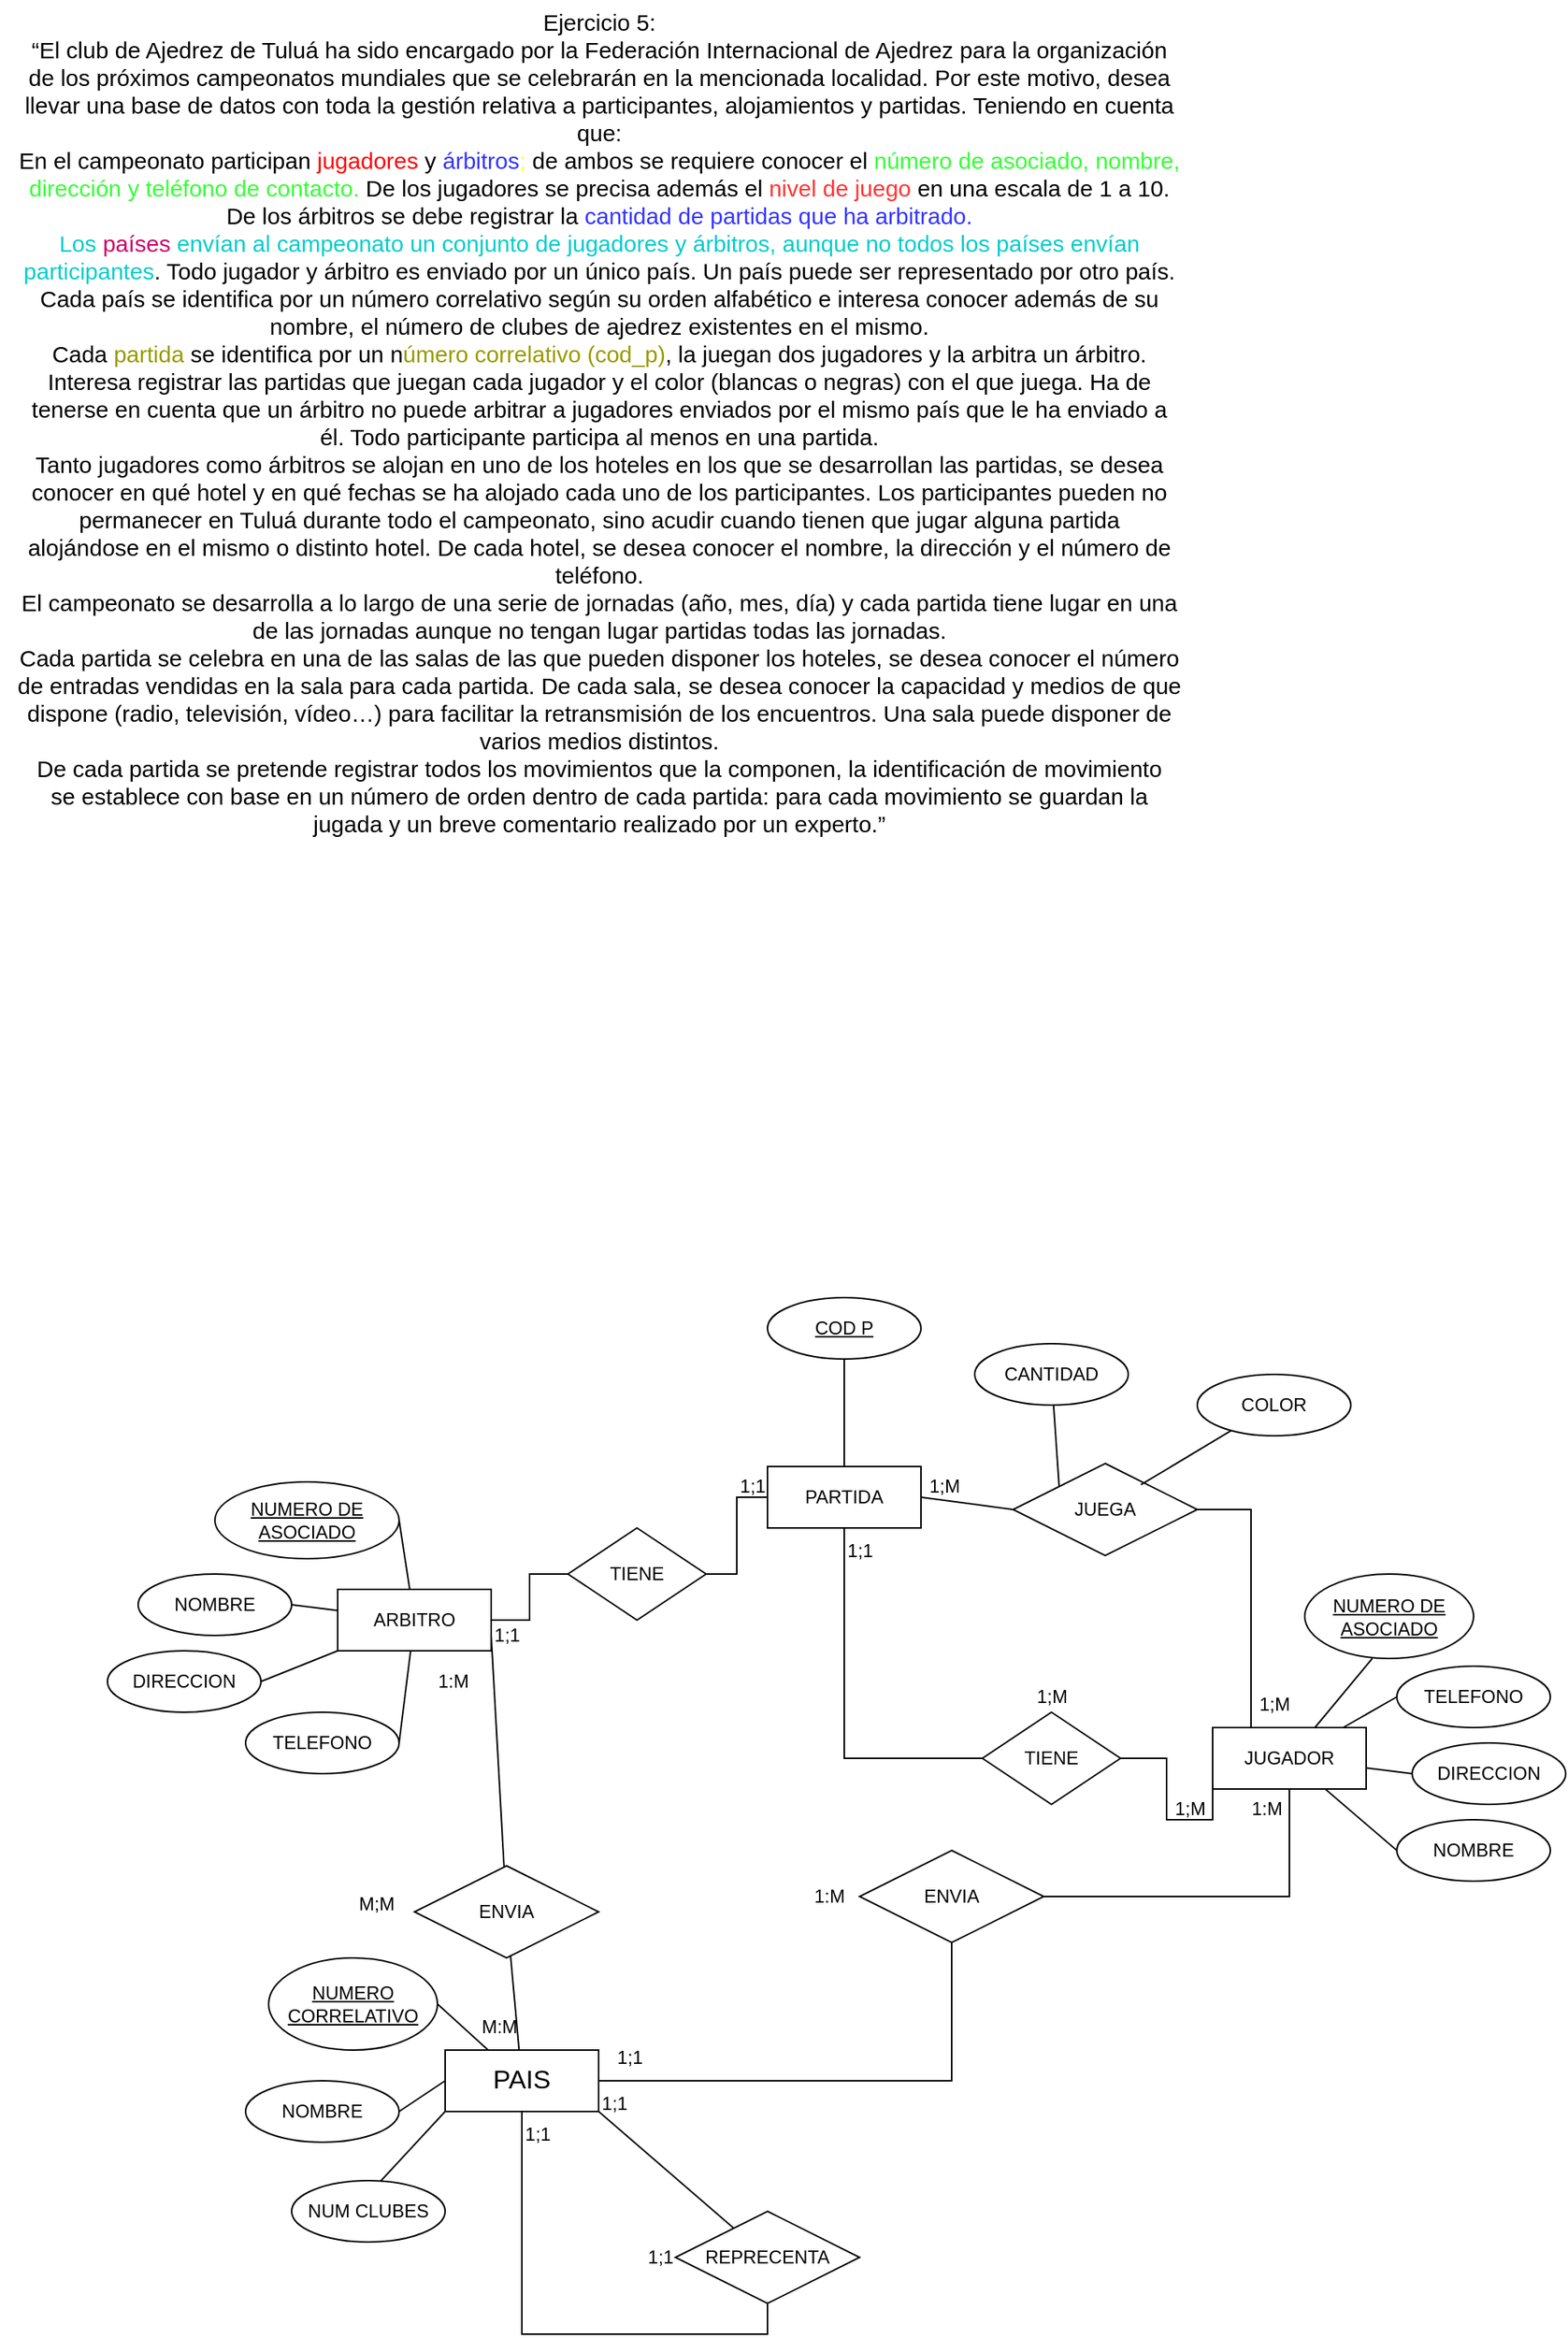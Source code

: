<mxfile version="21.7.4" type="github" pages="5">
  <diagram id="R2lEEEUBdFMjLlhIrx00" name="Page-1">
    <mxGraphModel dx="880" dy="1372" grid="1" gridSize="10" guides="1" tooltips="1" connect="1" arrows="1" fold="1" page="1" pageScale="1" pageWidth="1100" pageHeight="850" background="none" math="0" shadow="0" extFonts="Permanent Marker^https://fonts.googleapis.com/css?family=Permanent+Marker">
      <root>
        <mxCell id="0" />
        <mxCell id="1" parent="0" />
        <mxCell id="Y1Qn_ceeOtPsz5CFs5J6-47" style="rounded=0;orthogonalLoop=1;jettySize=auto;html=1;entryX=1;entryY=0.5;entryDx=0;entryDy=0;endArrow=none;endFill=0;labelBackgroundColor=none;fontColor=default;" parent="1" source="Y1Qn_ceeOtPsz5CFs5J6-31" target="Y1Qn_ceeOtPsz5CFs5J6-46" edge="1">
          <mxGeometry relative="1" as="geometry" />
        </mxCell>
        <mxCell id="Y1Qn_ceeOtPsz5CFs5J6-48" style="rounded=0;orthogonalLoop=1;jettySize=auto;html=1;entryX=1;entryY=0.5;entryDx=0;entryDy=0;endArrow=none;endFill=0;labelBackgroundColor=none;fontColor=default;" parent="1" source="Y1Qn_ceeOtPsz5CFs5J6-31" target="Y1Qn_ceeOtPsz5CFs5J6-38" edge="1">
          <mxGeometry relative="1" as="geometry" />
        </mxCell>
        <mxCell id="Y1Qn_ceeOtPsz5CFs5J6-49" style="rounded=0;orthogonalLoop=1;jettySize=auto;html=1;entryX=1;entryY=0.5;entryDx=0;entryDy=0;endArrow=none;endFill=0;labelBackgroundColor=none;fontColor=default;" parent="1" source="Y1Qn_ceeOtPsz5CFs5J6-31" target="Y1Qn_ceeOtPsz5CFs5J6-40" edge="1">
          <mxGeometry relative="1" as="geometry" />
        </mxCell>
        <mxCell id="Y1Qn_ceeOtPsz5CFs5J6-31" value="ARBITRO" style="whiteSpace=wrap;html=1;align=center;labelBackgroundColor=none;" parent="1" vertex="1">
          <mxGeometry x="240" y="215" width="100" height="40" as="geometry" />
        </mxCell>
        <mxCell id="Y1Qn_ceeOtPsz5CFs5J6-51" style="rounded=0;orthogonalLoop=1;jettySize=auto;html=1;entryX=0.4;entryY=1;entryDx=0;entryDy=0;entryPerimeter=0;endArrow=none;endFill=0;labelBackgroundColor=none;fontColor=default;" parent="1" source="Y1Qn_ceeOtPsz5CFs5J6-32" target="Y1Qn_ceeOtPsz5CFs5J6-45" edge="1">
          <mxGeometry relative="1" as="geometry" />
        </mxCell>
        <mxCell id="Y1Qn_ceeOtPsz5CFs5J6-52" style="rounded=0;orthogonalLoop=1;jettySize=auto;html=1;entryX=0;entryY=0.5;entryDx=0;entryDy=0;endArrow=none;endFill=0;labelBackgroundColor=none;fontColor=default;" parent="1" source="Y1Qn_ceeOtPsz5CFs5J6-32" target="Y1Qn_ceeOtPsz5CFs5J6-43" edge="1">
          <mxGeometry relative="1" as="geometry" />
        </mxCell>
        <mxCell id="Y1Qn_ceeOtPsz5CFs5J6-53" style="rounded=0;orthogonalLoop=1;jettySize=auto;html=1;entryX=0;entryY=0.5;entryDx=0;entryDy=0;endArrow=none;endFill=0;labelBackgroundColor=none;fontColor=default;" parent="1" source="Y1Qn_ceeOtPsz5CFs5J6-32" target="Y1Qn_ceeOtPsz5CFs5J6-42" edge="1">
          <mxGeometry relative="1" as="geometry" />
        </mxCell>
        <mxCell id="Y1Qn_ceeOtPsz5CFs5J6-54" style="rounded=0;orthogonalLoop=1;jettySize=auto;html=1;entryX=0;entryY=0.5;entryDx=0;entryDy=0;endArrow=none;endFill=0;labelBackgroundColor=none;fontColor=default;" parent="1" source="Y1Qn_ceeOtPsz5CFs5J6-32" target="Y1Qn_ceeOtPsz5CFs5J6-44" edge="1">
          <mxGeometry relative="1" as="geometry" />
        </mxCell>
        <mxCell id="Y1Qn_ceeOtPsz5CFs5J6-118" style="edgeStyle=orthogonalEdgeStyle;rounded=0;orthogonalLoop=1;jettySize=auto;html=1;exitX=0.25;exitY=0;exitDx=0;exitDy=0;entryX=1;entryY=0.5;entryDx=0;entryDy=0;endArrow=none;endFill=0;" parent="1" source="Y1Qn_ceeOtPsz5CFs5J6-32" target="Y1Qn_ceeOtPsz5CFs5J6-116" edge="1">
          <mxGeometry relative="1" as="geometry" />
        </mxCell>
        <mxCell id="Y1Qn_ceeOtPsz5CFs5J6-32" value="JUGADOR" style="whiteSpace=wrap;html=1;align=center;labelBackgroundColor=none;" parent="1" vertex="1">
          <mxGeometry x="810" y="305" width="100" height="40" as="geometry" />
        </mxCell>
        <mxCell id="Y1Qn_ceeOtPsz5CFs5J6-38" value="NOMBRE" style="ellipse;whiteSpace=wrap;html=1;align=center;labelBackgroundColor=none;" parent="1" vertex="1">
          <mxGeometry x="110" y="205" width="100" height="40" as="geometry" />
        </mxCell>
        <mxCell id="Y1Qn_ceeOtPsz5CFs5J6-39" value="TELEFONO" style="ellipse;whiteSpace=wrap;html=1;align=center;labelBackgroundColor=none;" parent="1" vertex="1">
          <mxGeometry x="180" y="295" width="100" height="40" as="geometry" />
        </mxCell>
        <mxCell id="Y1Qn_ceeOtPsz5CFs5J6-40" value="DIRECCION" style="ellipse;whiteSpace=wrap;html=1;align=center;labelBackgroundColor=none;" parent="1" vertex="1">
          <mxGeometry x="90" y="255" width="100" height="40" as="geometry" />
        </mxCell>
        <mxCell id="Y1Qn_ceeOtPsz5CFs5J6-42" value="NOMBRE" style="ellipse;whiteSpace=wrap;html=1;align=center;labelBackgroundColor=none;" parent="1" vertex="1">
          <mxGeometry x="930" y="365" width="100" height="40" as="geometry" />
        </mxCell>
        <mxCell id="Y1Qn_ceeOtPsz5CFs5J6-43" value="TELEFONO" style="ellipse;whiteSpace=wrap;html=1;align=center;labelBackgroundColor=none;" parent="1" vertex="1">
          <mxGeometry x="930" y="265" width="100" height="40" as="geometry" />
        </mxCell>
        <mxCell id="Y1Qn_ceeOtPsz5CFs5J6-44" value="DIRECCION" style="ellipse;whiteSpace=wrap;html=1;align=center;labelBackgroundColor=none;" parent="1" vertex="1">
          <mxGeometry x="940" y="315" width="100" height="40" as="geometry" />
        </mxCell>
        <mxCell id="Y1Qn_ceeOtPsz5CFs5J6-45" value="NUMERO DE ASOCIADO" style="ellipse;whiteSpace=wrap;html=1;align=center;fontStyle=4;labelBackgroundColor=none;" parent="1" vertex="1">
          <mxGeometry x="870" y="205" width="110" height="55" as="geometry" />
        </mxCell>
        <mxCell id="Y1Qn_ceeOtPsz5CFs5J6-46" value="NUMERO DE ASOCIADO" style="ellipse;whiteSpace=wrap;html=1;align=center;fontStyle=4;labelBackgroundColor=none;" parent="1" vertex="1">
          <mxGeometry x="160" y="145" width="120" height="50" as="geometry" />
        </mxCell>
        <mxCell id="Y1Qn_ceeOtPsz5CFs5J6-50" style="rounded=0;orthogonalLoop=1;jettySize=auto;html=1;entryX=1;entryY=0.5;entryDx=0;entryDy=0;endArrow=none;endFill=0;labelBackgroundColor=none;fontColor=default;" parent="1" source="Y1Qn_ceeOtPsz5CFs5J6-31" target="Y1Qn_ceeOtPsz5CFs5J6-39" edge="1">
          <mxGeometry relative="1" as="geometry" />
        </mxCell>
        <mxCell id="Y1Qn_ceeOtPsz5CFs5J6-55" value="&lt;font style=&quot;font-size: 15px;&quot;&gt;Ejercicio 5:&lt;br&gt;“El club de Ajedrez de Tuluá ha sido encargado por la Federación Internacional de Ajedrez para la organización&lt;br&gt;de los próximos campeonatos mundiales que se celebrarán en la mencionada localidad. Por este motivo, desea&lt;br&gt;llevar una base de datos con toda la gestión relativa a participantes, alojamientos y partidas. Teniendo en cuenta&lt;br&gt;que:&lt;br&gt;En el campeonato participan&lt;font color=&quot;#ff0000&quot;&gt; jugadores&lt;/font&gt; y &lt;font color=&quot;#3333ff&quot;&gt;árbitros&lt;/font&gt;&lt;font color=&quot;#ffff33&quot;&gt;;&lt;/font&gt; de ambos se requiere conocer el&lt;font color=&quot;#33ff33&quot;&gt; número de asociado, nombre,&lt;br&gt;dirección y teléfono de contacto.&lt;/font&gt; De los jugadores se precisa además el &lt;font color=&quot;#ff3333&quot;&gt;nivel de juego&lt;/font&gt; en una escala de 1 a 10.&lt;br&gt;De los árbitros se debe registrar la &lt;font color=&quot;#3333ff&quot;&gt;cantidad de partidas que ha arbitrado.&lt;/font&gt;&lt;br&gt;&lt;font color=&quot;#00cccc&quot;&gt;Los &lt;/font&gt;&lt;font color=&quot;#cc0066&quot;&gt;países&lt;/font&gt;&lt;font color=&quot;#00cccc&quot;&gt; envían al campeonato un conjunto de jugadores y árbitros, aunque no todos los países envían&lt;/font&gt;&lt;br&gt;&lt;font color=&quot;#00cccc&quot;&gt;participantes&lt;/font&gt;. Todo jugador y árbitro es enviado por un único país. Un país puede ser representado por otro país.&lt;br&gt;Cada país se identifica por un número correlativo según su orden alfabético e interesa conocer además de su&lt;br&gt;nombre, el número de clubes de ajedrez existentes en el mismo.&lt;br&gt;Cada &lt;font color=&quot;#999900&quot;&gt;partida &lt;/font&gt;se identifica por un n&lt;font color=&quot;#999900&quot;&gt;úmero correlativo (cod_p)&lt;/font&gt;, la juegan dos jugadores y la arbitra un árbitro.&lt;br&gt;Interesa registrar las partidas que juegan cada jugador y el color (blancas o negras) con el que juega. Ha de&lt;br&gt;tenerse en cuenta que un árbitro no puede arbitrar a jugadores enviados por el mismo país que le ha enviado a&lt;br&gt;él. Todo participante participa al menos en una partida.&lt;br&gt;Tanto jugadores como árbitros se alojan en uno de los hoteles en los que se desarrollan las partidas, se desea&lt;br&gt;conocer en qué hotel y en qué fechas se ha alojado cada uno de los participantes. Los participantes pueden no&lt;br&gt;permanecer en Tuluá durante todo el campeonato, sino acudir cuando tienen que jugar alguna partida&lt;br&gt;alojándose en el mismo o distinto hotel. De cada hotel, se desea conocer el nombre, la dirección y el número de&lt;br&gt;teléfono.&lt;br&gt;El campeonato se desarrolla a lo largo de una serie de jornadas (año, mes, día) y cada partida tiene lugar en una&lt;br&gt;de las jornadas aunque no tengan lugar partidas todas las jornadas.&lt;br&gt;Cada partida se celebra en una de las salas de las que pueden disponer los hoteles, se desea conocer el número&lt;br&gt;de entradas vendidas en la sala para cada partida. De cada sala, se desea conocer la capacidad y medios de que&lt;br&gt;dispone (radio, televisión, vídeo…) para facilitar la retransmisión de los encuentros. Una sala puede disponer de&lt;br&gt;varios medios distintos.&lt;br&gt;De cada partida se pretende registrar todos los movimientos que la componen, la identificación de movimiento&lt;br&gt;se establece con base en un número de orden dentro de cada partida: para cada movimiento se guardan la&lt;br&gt;jugada y un breve comentario realizado por un experto.”&lt;/font&gt;" style="text;html=1;align=center;verticalAlign=middle;resizable=0;points=[];autosize=1;strokeColor=none;fillColor=none;labelBackgroundColor=none;" parent="1" vertex="1">
          <mxGeometry x="20" y="-820" width="780" height="550" as="geometry" />
        </mxCell>
        <mxCell id="Y1Qn_ceeOtPsz5CFs5J6-77" style="edgeStyle=orthogonalEdgeStyle;rounded=0;orthogonalLoop=1;jettySize=auto;html=1;entryX=0.5;entryY=1;entryDx=0;entryDy=0;endArrow=none;endFill=0;startArrow=none;startFill=0;labelBackgroundColor=none;fontColor=default;" parent="1" source="Y1Qn_ceeOtPsz5CFs5J6-56" target="Y1Qn_ceeOtPsz5CFs5J6-71" edge="1">
          <mxGeometry relative="1" as="geometry" />
        </mxCell>
        <mxCell id="Y1Qn_ceeOtPsz5CFs5J6-56" value="&lt;font style=&quot;font-size: 17px;&quot;&gt;&lt;font style=&quot;font-size: 17px;&quot;&gt;PA&lt;/font&gt;IS&lt;/font&gt;" style="whiteSpace=wrap;html=1;align=center;labelBackgroundColor=none;" parent="1" vertex="1">
          <mxGeometry x="310" y="515" width="100" height="40" as="geometry" />
        </mxCell>
        <mxCell id="Y1Qn_ceeOtPsz5CFs5J6-57" style="rounded=0;orthogonalLoop=1;jettySize=auto;html=1;entryX=1;entryY=0.5;entryDx=0;entryDy=0;endArrow=none;endFill=0;labelBackgroundColor=none;fontColor=default;" parent="1" target="Y1Qn_ceeOtPsz5CFs5J6-63" edge="1">
          <mxGeometry relative="1" as="geometry">
            <mxPoint x="338" y="515" as="sourcePoint" />
          </mxGeometry>
        </mxCell>
        <mxCell id="Y1Qn_ceeOtPsz5CFs5J6-58" style="rounded=0;orthogonalLoop=1;jettySize=auto;html=1;entryX=1;entryY=0.5;entryDx=0;entryDy=0;endArrow=none;endFill=0;labelBackgroundColor=none;fontColor=default;exitX=0;exitY=0.5;exitDx=0;exitDy=0;" parent="1" source="Y1Qn_ceeOtPsz5CFs5J6-56" target="Y1Qn_ceeOtPsz5CFs5J6-60" edge="1">
          <mxGeometry relative="1" as="geometry">
            <mxPoint x="310" y="527" as="sourcePoint" />
          </mxGeometry>
        </mxCell>
        <mxCell id="Y1Qn_ceeOtPsz5CFs5J6-59" style="rounded=0;orthogonalLoop=1;jettySize=auto;html=1;entryX=0.582;entryY=0.003;entryDx=0;entryDy=0;endArrow=none;endFill=0;labelBackgroundColor=none;fontColor=default;exitX=0;exitY=1;exitDx=0;exitDy=0;entryPerimeter=0;" parent="1" source="Y1Qn_ceeOtPsz5CFs5J6-56" target="Y1Qn_ceeOtPsz5CFs5J6-62" edge="1">
          <mxGeometry relative="1" as="geometry">
            <mxPoint x="310" y="549" as="sourcePoint" />
          </mxGeometry>
        </mxCell>
        <mxCell id="Y1Qn_ceeOtPsz5CFs5J6-60" value="NOMBRE" style="ellipse;whiteSpace=wrap;html=1;align=center;labelBackgroundColor=none;" parent="1" vertex="1">
          <mxGeometry x="180" y="535" width="100" height="40" as="geometry" />
        </mxCell>
        <mxCell id="Y1Qn_ceeOtPsz5CFs5J6-62" value="NUM CLUBES" style="ellipse;whiteSpace=wrap;html=1;align=center;labelBackgroundColor=none;" parent="1" vertex="1">
          <mxGeometry x="210" y="600" width="100" height="40" as="geometry" />
        </mxCell>
        <mxCell id="Y1Qn_ceeOtPsz5CFs5J6-63" value="NUMERO CORRELATIVO" style="ellipse;whiteSpace=wrap;html=1;align=center;fontStyle=4;labelBackgroundColor=none;" parent="1" vertex="1">
          <mxGeometry x="195" y="455" width="110" height="60" as="geometry" />
        </mxCell>
        <mxCell id="Y1Qn_ceeOtPsz5CFs5J6-66" style="rounded=0;orthogonalLoop=1;jettySize=auto;html=1;endArrow=none;endFill=0;labelBackgroundColor=none;fontColor=default;" parent="1" source="Y1Qn_ceeOtPsz5CFs5J6-65" target="Y1Qn_ceeOtPsz5CFs5J6-56" edge="1">
          <mxGeometry relative="1" as="geometry">
            <mxPoint x="370" y="505.0" as="targetPoint" />
          </mxGeometry>
        </mxCell>
        <mxCell id="Y1Qn_ceeOtPsz5CFs5J6-67" style="rounded=0;orthogonalLoop=1;jettySize=auto;html=1;endArrow=none;endFill=0;entryX=1;entryY=0.75;entryDx=0;entryDy=0;labelBackgroundColor=none;fontColor=default;" parent="1" source="Y1Qn_ceeOtPsz5CFs5J6-65" target="Y1Qn_ceeOtPsz5CFs5J6-31" edge="1">
          <mxGeometry relative="1" as="geometry">
            <mxPoint x="340" y="265.0" as="targetPoint" />
          </mxGeometry>
        </mxCell>
        <mxCell id="Y1Qn_ceeOtPsz5CFs5J6-65" value="ENVIA" style="shape=rhombus;perimeter=rhombusPerimeter;whiteSpace=wrap;html=1;align=center;labelBackgroundColor=none;" parent="1" vertex="1">
          <mxGeometry x="290" y="395" width="120" height="60" as="geometry" />
        </mxCell>
        <mxCell id="Y1Qn_ceeOtPsz5CFs5J6-68" value="1:M" style="text;html=1;align=center;verticalAlign=middle;resizable=0;points=[];autosize=1;strokeColor=none;fillColor=none;labelBackgroundColor=none;" parent="1" vertex="1">
          <mxGeometry x="295" y="260" width="40" height="30" as="geometry" />
        </mxCell>
        <mxCell id="Y1Qn_ceeOtPsz5CFs5J6-69" value="M:M" style="text;html=1;align=center;verticalAlign=middle;resizable=0;points=[];autosize=1;strokeColor=none;fillColor=none;labelBackgroundColor=none;" parent="1" vertex="1">
          <mxGeometry x="320" y="485" width="50" height="30" as="geometry" />
        </mxCell>
        <mxCell id="Y1Qn_ceeOtPsz5CFs5J6-70" value="M;M" style="text;html=1;align=center;verticalAlign=middle;resizable=0;points=[];autosize=1;strokeColor=none;fillColor=none;labelBackgroundColor=none;" parent="1" vertex="1">
          <mxGeometry x="240" y="405" width="50" height="30" as="geometry" />
        </mxCell>
        <mxCell id="Y1Qn_ceeOtPsz5CFs5J6-73" style="edgeStyle=orthogonalEdgeStyle;rounded=0;orthogonalLoop=1;jettySize=auto;html=1;entryX=0.5;entryY=1;entryDx=0;entryDy=0;endArrow=none;endFill=0;labelBackgroundColor=none;fontColor=default;" parent="1" source="Y1Qn_ceeOtPsz5CFs5J6-71" target="Y1Qn_ceeOtPsz5CFs5J6-32" edge="1">
          <mxGeometry relative="1" as="geometry">
            <mxPoint x="690.0" y="485.0" as="sourcePoint" />
          </mxGeometry>
        </mxCell>
        <mxCell id="Y1Qn_ceeOtPsz5CFs5J6-71" value="ENVIA" style="shape=rhombus;perimeter=rhombusPerimeter;whiteSpace=wrap;html=1;align=center;labelBackgroundColor=none;" parent="1" vertex="1">
          <mxGeometry x="580" y="385" width="120" height="60" as="geometry" />
        </mxCell>
        <mxCell id="Y1Qn_ceeOtPsz5CFs5J6-74" value="1:M" style="text;html=1;align=center;verticalAlign=middle;resizable=0;points=[];autosize=1;strokeColor=none;fillColor=none;labelBackgroundColor=none;" parent="1" vertex="1">
          <mxGeometry x="825" y="343" width="40" height="30" as="geometry" />
        </mxCell>
        <mxCell id="Y1Qn_ceeOtPsz5CFs5J6-80" value="1;1" style="text;html=1;align=center;verticalAlign=middle;resizable=0;points=[];autosize=1;strokeColor=none;fillColor=none;" parent="1" vertex="1">
          <mxGeometry x="410" y="505" width="40" height="30" as="geometry" />
        </mxCell>
        <mxCell id="Y1Qn_ceeOtPsz5CFs5J6-81" value="1:M" style="text;html=1;align=center;verticalAlign=middle;resizable=0;points=[];autosize=1;strokeColor=none;fillColor=none;" parent="1" vertex="1">
          <mxGeometry x="540" y="400" width="40" height="30" as="geometry" />
        </mxCell>
        <mxCell id="Y1Qn_ceeOtPsz5CFs5J6-96" style="edgeStyle=orthogonalEdgeStyle;rounded=0;orthogonalLoop=1;jettySize=auto;html=1;entryX=0.5;entryY=1;entryDx=0;entryDy=0;endArrow=none;endFill=0;exitX=0.5;exitY=1;exitDx=0;exitDy=0;" parent="1" source="Y1Qn_ceeOtPsz5CFs5J6-56" target="Y1Qn_ceeOtPsz5CFs5J6-94" edge="1">
          <mxGeometry relative="1" as="geometry">
            <mxPoint x="635" y="745" as="sourcePoint" />
          </mxGeometry>
        </mxCell>
        <mxCell id="Y1Qn_ceeOtPsz5CFs5J6-95" style="rounded=0;orthogonalLoop=1;jettySize=auto;html=1;entryX=1;entryY=1;entryDx=0;entryDy=0;endArrow=none;endFill=0;" parent="1" source="Y1Qn_ceeOtPsz5CFs5J6-94" target="Y1Qn_ceeOtPsz5CFs5J6-56" edge="1">
          <mxGeometry relative="1" as="geometry" />
        </mxCell>
        <mxCell id="Y1Qn_ceeOtPsz5CFs5J6-94" value="REPRECENTA" style="shape=rhombus;perimeter=rhombusPerimeter;whiteSpace=wrap;html=1;align=center;labelBackgroundColor=none;" parent="1" vertex="1">
          <mxGeometry x="460" y="620" width="120" height="60" as="geometry" />
        </mxCell>
        <mxCell id="Y1Qn_ceeOtPsz5CFs5J6-97" value="1;1" style="text;html=1;align=center;verticalAlign=middle;resizable=0;points=[];autosize=1;strokeColor=none;fillColor=none;" parent="1" vertex="1">
          <mxGeometry x="350" y="555" width="40" height="30" as="geometry" />
        </mxCell>
        <mxCell id="Y1Qn_ceeOtPsz5CFs5J6-98" value="1;1" style="text;html=1;align=center;verticalAlign=middle;resizable=0;points=[];autosize=1;strokeColor=none;fillColor=none;" parent="1" vertex="1">
          <mxGeometry x="400" y="535" width="40" height="30" as="geometry" />
        </mxCell>
        <mxCell id="Y1Qn_ceeOtPsz5CFs5J6-99" value="1;1" style="text;html=1;align=center;verticalAlign=middle;resizable=0;points=[];autosize=1;strokeColor=none;fillColor=none;" parent="1" vertex="1">
          <mxGeometry x="430" y="635" width="40" height="30" as="geometry" />
        </mxCell>
        <mxCell id="Y1Qn_ceeOtPsz5CFs5J6-102" style="rounded=0;orthogonalLoop=1;jettySize=auto;html=1;exitX=0.5;exitY=0;exitDx=0;exitDy=0;entryX=0.5;entryY=1;entryDx=0;entryDy=0;endArrow=none;endFill=0;" parent="1" source="Y1Qn_ceeOtPsz5CFs5J6-100" target="Y1Qn_ceeOtPsz5CFs5J6-101" edge="1">
          <mxGeometry relative="1" as="geometry" />
        </mxCell>
        <mxCell id="Y1Qn_ceeOtPsz5CFs5J6-107" style="edgeStyle=orthogonalEdgeStyle;rounded=0;orthogonalLoop=1;jettySize=auto;html=1;entryX=1;entryY=0.5;entryDx=0;entryDy=0;endArrow=none;endFill=0;" parent="1" source="Y1Qn_ceeOtPsz5CFs5J6-100" target="Y1Qn_ceeOtPsz5CFs5J6-105" edge="1">
          <mxGeometry relative="1" as="geometry" />
        </mxCell>
        <mxCell id="Y1Qn_ceeOtPsz5CFs5J6-109" style="edgeStyle=orthogonalEdgeStyle;rounded=0;orthogonalLoop=1;jettySize=auto;html=1;entryX=0;entryY=0.5;entryDx=0;entryDy=0;endArrow=none;endFill=0;exitX=0.5;exitY=1;exitDx=0;exitDy=0;" parent="1" source="Y1Qn_ceeOtPsz5CFs5J6-100" target="Y1Qn_ceeOtPsz5CFs5J6-106" edge="1">
          <mxGeometry relative="1" as="geometry" />
        </mxCell>
        <mxCell id="Y1Qn_ceeOtPsz5CFs5J6-100" value="PARTIDA" style="whiteSpace=wrap;html=1;align=center;" parent="1" vertex="1">
          <mxGeometry x="520" y="135" width="100" height="40" as="geometry" />
        </mxCell>
        <mxCell id="Y1Qn_ceeOtPsz5CFs5J6-101" value="COD P" style="ellipse;whiteSpace=wrap;html=1;align=center;fontStyle=4;" parent="1" vertex="1">
          <mxGeometry x="520" y="25" width="100" height="40" as="geometry" />
        </mxCell>
        <mxCell id="Y1Qn_ceeOtPsz5CFs5J6-108" style="edgeStyle=orthogonalEdgeStyle;rounded=0;orthogonalLoop=1;jettySize=auto;html=1;entryX=1;entryY=0.5;entryDx=0;entryDy=0;endArrow=none;endFill=0;" parent="1" source="Y1Qn_ceeOtPsz5CFs5J6-105" target="Y1Qn_ceeOtPsz5CFs5J6-31" edge="1">
          <mxGeometry relative="1" as="geometry" />
        </mxCell>
        <mxCell id="Y1Qn_ceeOtPsz5CFs5J6-105" value="TIENE" style="shape=rhombus;perimeter=rhombusPerimeter;whiteSpace=wrap;html=1;align=center;" parent="1" vertex="1">
          <mxGeometry x="390" y="175" width="90" height="60" as="geometry" />
        </mxCell>
        <mxCell id="Y1Qn_ceeOtPsz5CFs5J6-110" style="edgeStyle=orthogonalEdgeStyle;rounded=0;orthogonalLoop=1;jettySize=auto;html=1;entryX=0;entryY=1;entryDx=0;entryDy=0;endArrow=none;endFill=0;" parent="1" source="Y1Qn_ceeOtPsz5CFs5J6-106" target="Y1Qn_ceeOtPsz5CFs5J6-32" edge="1">
          <mxGeometry relative="1" as="geometry" />
        </mxCell>
        <mxCell id="Y1Qn_ceeOtPsz5CFs5J6-106" value="TIENE" style="shape=rhombus;perimeter=rhombusPerimeter;whiteSpace=wrap;html=1;align=center;" parent="1" vertex="1">
          <mxGeometry x="660" y="295" width="90" height="60" as="geometry" />
        </mxCell>
        <mxCell id="Y1Qn_ceeOtPsz5CFs5J6-111" value="1;1" style="text;html=1;align=center;verticalAlign=middle;resizable=0;points=[];autosize=1;strokeColor=none;fillColor=none;" parent="1" vertex="1">
          <mxGeometry x="560" y="175" width="40" height="30" as="geometry" />
        </mxCell>
        <mxCell id="Y1Qn_ceeOtPsz5CFs5J6-112" value="1;M" style="text;html=1;align=center;verticalAlign=middle;resizable=0;points=[];autosize=1;strokeColor=none;fillColor=none;" parent="1" vertex="1">
          <mxGeometry x="775" y="343" width="40" height="30" as="geometry" />
        </mxCell>
        <mxCell id="Y1Qn_ceeOtPsz5CFs5J6-113" value="1;M" style="text;html=1;align=center;verticalAlign=middle;resizable=0;points=[];autosize=1;strokeColor=none;fillColor=none;" parent="1" vertex="1">
          <mxGeometry x="685" y="270" width="40" height="30" as="geometry" />
        </mxCell>
        <mxCell id="Y1Qn_ceeOtPsz5CFs5J6-114" value="1;1" style="text;html=1;align=center;verticalAlign=middle;resizable=0;points=[];autosize=1;strokeColor=none;fillColor=none;" parent="1" vertex="1">
          <mxGeometry x="490" y="133" width="40" height="30" as="geometry" />
        </mxCell>
        <mxCell id="Y1Qn_ceeOtPsz5CFs5J6-115" value="1;1" style="text;html=1;align=center;verticalAlign=middle;resizable=0;points=[];autosize=1;strokeColor=none;fillColor=none;" parent="1" vertex="1">
          <mxGeometry x="330" y="230" width="40" height="30" as="geometry" />
        </mxCell>
        <mxCell id="Y1Qn_ceeOtPsz5CFs5J6-116" value="JUEGA" style="shape=rhombus;perimeter=rhombusPerimeter;whiteSpace=wrap;html=1;align=center;" parent="1" vertex="1">
          <mxGeometry x="680" y="133" width="120" height="60" as="geometry" />
        </mxCell>
        <mxCell id="Y1Qn_ceeOtPsz5CFs5J6-121" style="rounded=0;orthogonalLoop=1;jettySize=auto;html=1;entryX=0.694;entryY=0.231;entryDx=0;entryDy=0;entryPerimeter=0;endArrow=none;endFill=0;" parent="1" source="Y1Qn_ceeOtPsz5CFs5J6-120" target="Y1Qn_ceeOtPsz5CFs5J6-116" edge="1">
          <mxGeometry relative="1" as="geometry" />
        </mxCell>
        <mxCell id="Y1Qn_ceeOtPsz5CFs5J6-120" value="COLOR" style="ellipse;whiteSpace=wrap;html=1;align=center;" parent="1" vertex="1">
          <mxGeometry x="800" y="75" width="100" height="40" as="geometry" />
        </mxCell>
        <mxCell id="Y1Qn_ceeOtPsz5CFs5J6-123" style="rounded=0;orthogonalLoop=1;jettySize=auto;html=1;entryX=0;entryY=0;entryDx=0;entryDy=0;endArrow=none;endFill=0;" parent="1" source="Y1Qn_ceeOtPsz5CFs5J6-122" target="Y1Qn_ceeOtPsz5CFs5J6-116" edge="1">
          <mxGeometry relative="1" as="geometry" />
        </mxCell>
        <mxCell id="Y1Qn_ceeOtPsz5CFs5J6-122" value="CANTIDAD" style="ellipse;whiteSpace=wrap;html=1;align=center;" parent="1" vertex="1">
          <mxGeometry x="655" y="55" width="100" height="40" as="geometry" />
        </mxCell>
        <mxCell id="Y1Qn_ceeOtPsz5CFs5J6-125" value="" style="rounded=0;orthogonalLoop=1;jettySize=auto;html=1;exitX=0;exitY=0.5;exitDx=0;exitDy=0;entryX=1;entryY=0.5;entryDx=0;entryDy=0;endArrow=none;endFill=0;" parent="1" source="Y1Qn_ceeOtPsz5CFs5J6-116" target="Y1Qn_ceeOtPsz5CFs5J6-100" edge="1">
          <mxGeometry relative="1" as="geometry">
            <mxPoint x="680" y="163" as="sourcePoint" />
            <mxPoint x="620" y="155" as="targetPoint" />
          </mxGeometry>
        </mxCell>
        <mxCell id="Y1Qn_ceeOtPsz5CFs5J6-124" value="1;M" style="text;html=1;align=center;verticalAlign=middle;resizable=0;points=[];autosize=1;strokeColor=none;fillColor=none;" parent="1" vertex="1">
          <mxGeometry x="615" y="133" width="40" height="30" as="geometry" />
        </mxCell>
        <mxCell id="Y1Qn_ceeOtPsz5CFs5J6-126" value="1;M" style="text;html=1;align=center;verticalAlign=middle;resizable=0;points=[];autosize=1;strokeColor=none;fillColor=none;" parent="1" vertex="1">
          <mxGeometry x="830" y="275" width="40" height="30" as="geometry" />
        </mxCell>
      </root>
    </mxGraphModel>
  </diagram>
  <diagram id="jYKtR1dSCES5-ZDyfCan" name="Página-2">
    <mxGraphModel dx="3554" dy="2503" grid="1" gridSize="10" guides="1" tooltips="1" connect="1" arrows="1" fold="1" page="1" pageScale="1" pageWidth="1100" pageHeight="850" math="0" shadow="0">
      <root>
        <mxCell id="0" />
        <mxCell id="1" parent="0" />
        <mxCell id="-EStDnzhdMPfY-CKQNTT-1" value="&lt;font style=&quot;font-size: 15px;&quot;&gt;Ejercicio 6:&lt;br&gt;“Una nueva entidad financiera requiere de la implementación de una base de datos para administrar la&lt;br&gt;información de sus operaciones básicas, teniendo en cuenta los siguientes requisitos:&lt;br&gt;La entidad cuenta con una serie de &lt;font color=&quot;#ff0000&quot;&gt;&lt;b&gt;sucursales&lt;/b&gt;&lt;/font&gt;, cada una de las cuales se encuentra ubicada en una &lt;font color=&quot;#ff0000&quot;&gt;ciudad, tiene&lt;br&gt;asignado un código identificativo y un nombre de sucursal&lt;/font&gt;. En las sucursales laboran &lt;font color=&quot;#33ff33&quot;&gt;&lt;b&gt;personas&lt;/b&gt;&lt;/font&gt; de las que se&lt;br&gt;conoce su &lt;font color=&quot;#33ff33&quot;&gt;número de identificación, nombres y apellidos, dirección y teléfono&lt;/font&gt;. Las personas que laboran en las&lt;br&gt;sucursales se desempeñan en un cargo; con el fin de estandarizar la información de dichos &lt;font color=&quot;#3333ff&quot;&gt;&lt;b&gt;cargos&lt;/b&gt;&lt;/font&gt;, cada uno se&lt;br&gt;identifica por un &lt;font color=&quot;#3333ff&quot;&gt;código, nombre de cargo y lista de funciones.&lt;/font&gt;&lt;br&gt;Tenga en cuenta que los funcionarios pueden haber ocupado varios cargos durante su vinculación con la entidad,&lt;br&gt;por esta razón se debe conocer la fecha de inicio en el cargo y la fecha de retiro del mismo.&lt;br&gt;La entidad tiene &lt;font color=&quot;#ff0080&quot;&gt;&lt;b&gt;clientes&lt;/b&gt;&lt;/font&gt;, de los cuales se debe registrar su &lt;font color=&quot;#ff0080&quot;&gt;identificación, nombres, apellidos, dirección y&lt;br&gt;teléfono.&lt;/font&gt; Los clientes abren &lt;font color=&quot;#4c0099&quot;&gt;&lt;b&gt;cuentas bancarias&lt;/b&gt;&lt;/font&gt;, y cada una de ellas se identifica por&lt;font color=&quot;#4c0099&quot;&gt; número de cuenta, saldo,&lt;br&gt;fecha de apertura&lt;/font&gt;. Un cliente puede tener varias cuentas, pero cada cuenta pertenece a un solo cliente, a su&lt;br&gt;vez, cada cuenta se apertura en una sucursal de la entidad, y obviamente en una misma sucursal se pueden&lt;br&gt;aperturar varias cuentas.&lt;br&gt;Las cuentas pueden ser de dos tipos: de ahorros o corriente; de las cuentas de ahorro se debe conocer también&lt;br&gt;el &lt;font color=&quot;#4c0099&quot;&gt;porcentaje de interés pactado&lt;/font&gt; y el&lt;font color=&quot;#4c0099&quot;&gt; tipo de rendimiento: diario, semanal o mensual&lt;/font&gt;. De las cuentas corrientes&lt;br&gt;interesa conocer la cantidad de cheques asignados y la cantidad de cheques girados (utilizados).&lt;br&gt;Las cuentas corrientes pueden tener asociado uno o varios sobregiros, de los que se debe registrar el&lt;br&gt;consecutivo, la fecha y el monto.&lt;br&gt;Por parametrización de datos, tenga en cuenta que se debe llevar un registro de &lt;b&gt;&lt;font color=&quot;#00cccc&quot;&gt;ciudades&lt;/font&gt; &lt;/b&gt;donde se encuentran&lt;br&gt;las sucursales, de cada ciudad se almacena el &lt;font color=&quot;#00cccc&quot;&gt;código DANE, nombre, departamento, y si es capital o no&lt;/font&gt;. En una&lt;br&gt;misma ciudad pueden ubicarse varias sucursales.”&lt;/font&gt;" style="text;html=1;align=center;verticalAlign=middle;resizable=0;points=[];autosize=1;strokeColor=none;fillColor=none;rotation=0;" parent="1" vertex="1">
          <mxGeometry x="-2187.5" y="-1700" width="790" height="430" as="geometry" />
        </mxCell>
        <mxCell id="jxXSRlR9G31ZFqXCU3bq-46" style="edgeStyle=orthogonalEdgeStyle;rounded=0;orthogonalLoop=1;jettySize=auto;html=1;entryX=0.5;entryY=0;entryDx=0;entryDy=0;endArrow=none;endFill=0;" parent="1" source="jxXSRlR9G31ZFqXCU3bq-47" target="qpk2SZLneoNPbf5BoYMr-4" edge="1">
          <mxGeometry relative="1" as="geometry">
            <Array as="points">
              <mxPoint x="-1170" y="-380" />
              <mxPoint x="-1474" y="-380" />
            </Array>
          </mxGeometry>
        </mxCell>
        <mxCell id="-EStDnzhdMPfY-CKQNTT-2" value="&lt;span style=&quot;font-size: 15px;&quot;&gt;&lt;font color=&quot;#ff0000&quot;&gt;&lt;b&gt;SUCURSAL&lt;/b&gt;&lt;/font&gt;&lt;/span&gt;" style="whiteSpace=wrap;html=1;strokeColor=#FF0000;" parent="1" vertex="1">
          <mxGeometry x="-2005" y="-1110" width="120" height="60" as="geometry" />
        </mxCell>
        <mxCell id="qpk2SZLneoNPbf5BoYMr-34" style="rounded=0;orthogonalLoop=1;jettySize=auto;html=1;exitX=1;exitY=0.5;exitDx=0;exitDy=0;entryX=0.25;entryY=1;entryDx=0;entryDy=0;endArrow=none;endFill=0;" parent="1" source="qpk2SZLneoNPbf5BoYMr-2" target="-EStDnzhdMPfY-CKQNTT-2" edge="1">
          <mxGeometry relative="1" as="geometry" />
        </mxCell>
        <mxCell id="qpk2SZLneoNPbf5BoYMr-2" value="&lt;font color=&quot;#ff0000&quot; style=&quot;font-size: 15px;&quot;&gt;CODIGO&lt;/font&gt;" style="ellipse;whiteSpace=wrap;html=1;align=center;fontStyle=4;strokeColor=#FF0000;" parent="1" vertex="1">
          <mxGeometry x="-2135" y="-1040" width="100" height="40" as="geometry" />
        </mxCell>
        <mxCell id="qpk2SZLneoNPbf5BoYMr-35" style="edgeStyle=orthogonalEdgeStyle;rounded=0;orthogonalLoop=1;jettySize=auto;html=1;exitX=0.75;exitY=0;exitDx=0;exitDy=0;entryX=0.28;entryY=1.025;entryDx=0;entryDy=0;entryPerimeter=0;endArrow=none;endFill=0;" parent="1" source="qpk2SZLneoNPbf5BoYMr-4" edge="1">
          <mxGeometry relative="1" as="geometry">
            <mxPoint x="-1410.75" y="-269.5" as="targetPoint" />
          </mxGeometry>
        </mxCell>
        <mxCell id="qpk2SZLneoNPbf5BoYMr-36" style="rounded=0;orthogonalLoop=1;jettySize=auto;html=1;exitX=1;exitY=0;exitDx=0;exitDy=0;entryX=0.07;entryY=0.7;entryDx=0;entryDy=0;entryPerimeter=0;endArrow=none;endFill=0;" parent="1" source="qpk2SZLneoNPbf5BoYMr-4" target="qpk2SZLneoNPbf5BoYMr-10" edge="1">
          <mxGeometry relative="1" as="geometry" />
        </mxCell>
        <mxCell id="qpk2SZLneoNPbf5BoYMr-37" style="rounded=0;orthogonalLoop=1;jettySize=auto;html=1;exitX=1;exitY=0.5;exitDx=0;exitDy=0;endArrow=none;endFill=0;" parent="1" source="qpk2SZLneoNPbf5BoYMr-4" target="qpk2SZLneoNPbf5BoYMr-7" edge="1">
          <mxGeometry relative="1" as="geometry" />
        </mxCell>
        <mxCell id="qpk2SZLneoNPbf5BoYMr-38" style="edgeStyle=orthogonalEdgeStyle;rounded=0;orthogonalLoop=1;jettySize=auto;html=1;exitX=1;exitY=1;exitDx=0;exitDy=0;entryX=0;entryY=0;entryDx=0;entryDy=0;endArrow=none;endFill=0;" parent="1" source="qpk2SZLneoNPbf5BoYMr-4" target="qpk2SZLneoNPbf5BoYMr-8" edge="1">
          <mxGeometry relative="1" as="geometry" />
        </mxCell>
        <mxCell id="qpk2SZLneoNPbf5BoYMr-39" style="rounded=0;orthogonalLoop=1;jettySize=auto;html=1;exitX=0.75;exitY=1;exitDx=0;exitDy=0;entryX=0.425;entryY=-0.017;entryDx=0;entryDy=0;entryPerimeter=0;endArrow=none;endFill=0;" parent="1" source="qpk2SZLneoNPbf5BoYMr-4" target="qpk2SZLneoNPbf5BoYMr-11" edge="1">
          <mxGeometry relative="1" as="geometry" />
        </mxCell>
        <mxCell id="qpk2SZLneoNPbf5BoYMr-64" style="rounded=0;orthogonalLoop=1;jettySize=auto;html=1;entryX=1;entryY=0.5;entryDx=0;entryDy=0;endArrow=none;endFill=0;exitX=0;exitY=0.5;exitDx=0;exitDy=0;" parent="1" source="qpk2SZLneoNPbf5BoYMr-4" target="qpk2SZLneoNPbf5BoYMr-62" edge="1">
          <mxGeometry relative="1" as="geometry" />
        </mxCell>
        <mxCell id="qpk2SZLneoNPbf5BoYMr-4" value="&lt;font color=&quot;#33ff33&quot; style=&quot;font-size: 15px;&quot;&gt;&lt;b&gt;PERSONA&lt;/b&gt;&lt;/font&gt;" style="whiteSpace=wrap;html=1;align=center;strokeColor=#33FF33;" parent="1" vertex="1">
          <mxGeometry x="-1538.75" y="-230.5" width="130" height="70" as="geometry" />
        </mxCell>
        <mxCell id="qpk2SZLneoNPbf5BoYMr-31" style="rounded=0;orthogonalLoop=1;jettySize=auto;html=1;exitX=1;exitY=1;exitDx=0;exitDy=0;entryX=0;entryY=0.25;entryDx=0;entryDy=0;endArrow=none;endFill=0;" parent="1" source="qpk2SZLneoNPbf5BoYMr-5" target="-EStDnzhdMPfY-CKQNTT-2" edge="1">
          <mxGeometry relative="1" as="geometry" />
        </mxCell>
        <mxCell id="qpk2SZLneoNPbf5BoYMr-5" value="&lt;font color=&quot;#ff0000&quot; style=&quot;font-size: 15px;&quot;&gt;NOMBRE&lt;/font&gt;" style="ellipse;whiteSpace=wrap;html=1;align=center;strokeColor=#FF0000;" parent="1" vertex="1">
          <mxGeometry x="-2120" y="-1140" width="100" height="40" as="geometry" />
        </mxCell>
        <mxCell id="qpk2SZLneoNPbf5BoYMr-6" value="&lt;font color=&quot;#33ff33&quot; style=&quot;font-size: 15px;&quot;&gt;NOMBRE&lt;/font&gt;" style="ellipse;whiteSpace=wrap;html=1;align=center;strokeColor=#33FF33;" parent="1" vertex="1">
          <mxGeometry x="-1458.75" y="-309.5" width="100" height="40" as="geometry" />
        </mxCell>
        <mxCell id="qpk2SZLneoNPbf5BoYMr-7" value="&lt;font color=&quot;#33ff33&quot; style=&quot;font-size: 15px;&quot;&gt;APELLIDO&lt;/font&gt;" style="ellipse;whiteSpace=wrap;html=1;align=center;strokeColor=#33FF33;" parent="1" vertex="1">
          <mxGeometry x="-1348.75" y="-200.5" width="100" height="40" as="geometry" />
        </mxCell>
        <mxCell id="qpk2SZLneoNPbf5BoYMr-8" value="&lt;font color=&quot;#33ff33&quot; style=&quot;font-size: 15px;&quot;&gt;DIRECCION&lt;/font&gt;" style="ellipse;whiteSpace=wrap;html=1;align=center;strokeColor=#33FF33;" parent="1" vertex="1">
          <mxGeometry x="-1388.75" y="-150.5" width="100" height="40" as="geometry" />
        </mxCell>
        <mxCell id="qpk2SZLneoNPbf5BoYMr-10" value="&lt;font color=&quot;#33ff33&quot; style=&quot;font-size: 15px;&quot;&gt;TELEFONO&lt;/font&gt;" style="ellipse;whiteSpace=wrap;html=1;align=center;strokeColor=#33FF33;" parent="1" vertex="1">
          <mxGeometry x="-1368.75" y="-260.5" width="100" height="40" as="geometry" />
        </mxCell>
        <mxCell id="qpk2SZLneoNPbf5BoYMr-11" value="&lt;font color=&quot;#33ff33&quot;&gt;NUM IDENTIFICACION&lt;/font&gt;" style="ellipse;whiteSpace=wrap;html=1;align=center;fontStyle=4;strokeColor=#33FF33;" parent="1" vertex="1">
          <mxGeometry x="-1488.75" y="-110.5" width="120" height="60" as="geometry" />
        </mxCell>
        <mxCell id="qpk2SZLneoNPbf5BoYMr-63" style="edgeStyle=orthogonalEdgeStyle;rounded=0;orthogonalLoop=1;jettySize=auto;html=1;entryX=0;entryY=0.5;entryDx=0;entryDy=0;endArrow=none;endFill=0;" parent="1" source="qpk2SZLneoNPbf5BoYMr-12" target="qpk2SZLneoNPbf5BoYMr-62" edge="1">
          <mxGeometry relative="1" as="geometry" />
        </mxCell>
        <mxCell id="jxXSRlR9G31ZFqXCU3bq-3" style="edgeStyle=orthogonalEdgeStyle;rounded=0;orthogonalLoop=1;jettySize=auto;html=1;exitX=0.25;exitY=1;exitDx=0;exitDy=0;entryX=1;entryY=0.5;entryDx=0;entryDy=0;endArrow=none;endFill=0;" parent="1" source="qpk2SZLneoNPbf5BoYMr-12" target="jxXSRlR9G31ZFqXCU3bq-2" edge="1">
          <mxGeometry relative="1" as="geometry" />
        </mxCell>
        <mxCell id="qpk2SZLneoNPbf5BoYMr-12" value="&lt;span style=&quot;font-size: 15px;&quot;&gt;&lt;b style=&quot;&quot;&gt;&lt;font color=&quot;#3333ff&quot;&gt;CARGO&lt;/font&gt;&lt;/b&gt;&lt;/span&gt;" style="whiteSpace=wrap;html=1;strokeColor=#3333FF;" parent="1" vertex="1">
          <mxGeometry x="-1971.25" y="-220.5" width="120" height="60" as="geometry" />
        </mxCell>
        <mxCell id="qpk2SZLneoNPbf5BoYMr-55" style="edgeStyle=orthogonalEdgeStyle;rounded=0;orthogonalLoop=1;jettySize=auto;html=1;exitX=1;exitY=0.5;exitDx=0;exitDy=0;endArrow=none;endFill=0;" parent="1" source="qpk2SZLneoNPbf5BoYMr-13" target="qpk2SZLneoNPbf5BoYMr-12" edge="1">
          <mxGeometry relative="1" as="geometry" />
        </mxCell>
        <mxCell id="qpk2SZLneoNPbf5BoYMr-13" value="&lt;font color=&quot;#3333ff&quot; style=&quot;font-size: 15px;&quot;&gt;CODIGO&lt;/font&gt;" style="ellipse;whiteSpace=wrap;html=1;align=center;fontStyle=4;strokeColor=#3333FF;" parent="1" vertex="1">
          <mxGeometry x="-2131.25" y="-200" width="100" height="40" as="geometry" />
        </mxCell>
        <mxCell id="qpk2SZLneoNPbf5BoYMr-54" style="edgeStyle=orthogonalEdgeStyle;rounded=0;orthogonalLoop=1;jettySize=auto;html=1;exitX=1;exitY=0.5;exitDx=0;exitDy=0;entryX=0.25;entryY=0;entryDx=0;entryDy=0;endArrow=none;endFill=0;" parent="1" source="qpk2SZLneoNPbf5BoYMr-14" target="qpk2SZLneoNPbf5BoYMr-12" edge="1">
          <mxGeometry relative="1" as="geometry" />
        </mxCell>
        <mxCell id="qpk2SZLneoNPbf5BoYMr-14" value="&lt;font color=&quot;#3333ff&quot; style=&quot;font-size: 15px;&quot;&gt;NOMBRE CARGO&lt;/font&gt;" style="ellipse;whiteSpace=wrap;html=1;align=center;strokeColor=#3333FF;" parent="1" vertex="1">
          <mxGeometry x="-2091.25" y="-270" width="110" height="50" as="geometry" />
        </mxCell>
        <mxCell id="qpk2SZLneoNPbf5BoYMr-42" value="" style="edgeStyle=orthogonalEdgeStyle;rounded=0;orthogonalLoop=1;jettySize=auto;html=1;exitX=1;exitY=0.171;exitDx=0;exitDy=0;exitPerimeter=0;endArrow=none;endFill=0;" parent="1" source="qpk2SZLneoNPbf5BoYMr-16" target="qpk2SZLneoNPbf5BoYMr-20" edge="1">
          <mxGeometry relative="1" as="geometry" />
        </mxCell>
        <mxCell id="qpk2SZLneoNPbf5BoYMr-43" style="edgeStyle=orthogonalEdgeStyle;rounded=0;orthogonalLoop=1;jettySize=auto;html=1;exitX=1;exitY=0.5;exitDx=0;exitDy=0;endArrow=none;endFill=0;" parent="1" source="qpk2SZLneoNPbf5BoYMr-16" target="qpk2SZLneoNPbf5BoYMr-18" edge="1">
          <mxGeometry relative="1" as="geometry" />
        </mxCell>
        <mxCell id="qpk2SZLneoNPbf5BoYMr-44" style="edgeStyle=orthogonalEdgeStyle;rounded=0;orthogonalLoop=1;jettySize=auto;html=1;exitX=1;exitY=0.75;exitDx=0;exitDy=0;entryX=0.05;entryY=0.2;entryDx=0;entryDy=0;entryPerimeter=0;endArrow=none;endFill=0;" parent="1" source="qpk2SZLneoNPbf5BoYMr-16" target="qpk2SZLneoNPbf5BoYMr-19" edge="1">
          <mxGeometry relative="1" as="geometry" />
        </mxCell>
        <mxCell id="qpk2SZLneoNPbf5BoYMr-45" style="edgeStyle=orthogonalEdgeStyle;rounded=0;orthogonalLoop=1;jettySize=auto;html=1;exitX=0.75;exitY=1;exitDx=0;exitDy=0;entryX=0.5;entryY=0;entryDx=0;entryDy=0;endArrow=none;endFill=0;" parent="1" source="qpk2SZLneoNPbf5BoYMr-16" target="qpk2SZLneoNPbf5BoYMr-21" edge="1">
          <mxGeometry relative="1" as="geometry" />
        </mxCell>
        <mxCell id="qpk2SZLneoNPbf5BoYMr-16" value="&lt;font color=&quot;#ff0080&quot; style=&quot;font-size: 15px;&quot;&gt;&lt;b style=&quot;&quot;&gt;CLIENTE&lt;/b&gt;&lt;/font&gt;" style="whiteSpace=wrap;html=1;align=center;strokeColor=#FF0080;" parent="1" vertex="1">
          <mxGeometry x="-1518.75" y="-750" width="130" height="70" as="geometry" />
        </mxCell>
        <mxCell id="qpk2SZLneoNPbf5BoYMr-40" style="edgeStyle=orthogonalEdgeStyle;rounded=0;orthogonalLoop=1;jettySize=auto;html=1;exitX=0;exitY=1;exitDx=0;exitDy=0;entryX=0.75;entryY=0;entryDx=0;entryDy=0;endArrow=none;endFill=0;" parent="1" source="qpk2SZLneoNPbf5BoYMr-17" target="qpk2SZLneoNPbf5BoYMr-16" edge="1">
          <mxGeometry relative="1" as="geometry" />
        </mxCell>
        <mxCell id="qpk2SZLneoNPbf5BoYMr-17" value="&lt;font color=&quot;#ff0080&quot; style=&quot;font-size: 15px;&quot;&gt;NOMBRE&lt;/font&gt;" style="ellipse;whiteSpace=wrap;html=1;align=center;strokeColor=#FF0080;" parent="1" vertex="1">
          <mxGeometry x="-1418.75" y="-830" width="100" height="40" as="geometry" />
        </mxCell>
        <mxCell id="qpk2SZLneoNPbf5BoYMr-18" value="&lt;font color=&quot;#ff0080&quot; style=&quot;font-size: 15px;&quot;&gt;APELLIDO&lt;/font&gt;" style="ellipse;whiteSpace=wrap;html=1;align=center;strokeColor=#FF0080;" parent="1" vertex="1">
          <mxGeometry x="-1328.75" y="-720" width="100" height="40" as="geometry" />
        </mxCell>
        <mxCell id="qpk2SZLneoNPbf5BoYMr-19" value="&lt;font color=&quot;#ff0080&quot; style=&quot;font-size: 15px;&quot;&gt;DIRECCION&lt;/font&gt;" style="ellipse;whiteSpace=wrap;html=1;align=center;strokeColor=#FF0080;" parent="1" vertex="1">
          <mxGeometry x="-1368.75" y="-670" width="100" height="40" as="geometry" />
        </mxCell>
        <mxCell id="qpk2SZLneoNPbf5BoYMr-20" value="&lt;font color=&quot;#ff0080&quot; style=&quot;font-size: 15px;&quot;&gt;TELEFONO&lt;/font&gt;" style="ellipse;whiteSpace=wrap;html=1;align=center;strokeColor=#FF0080;" parent="1" vertex="1">
          <mxGeometry x="-1348.75" y="-780" width="100" height="40" as="geometry" />
        </mxCell>
        <mxCell id="qpk2SZLneoNPbf5BoYMr-21" value="&lt;font color=&quot;#ff0080&quot;&gt;NUM IDENTIFICACION&lt;/font&gt;" style="ellipse;whiteSpace=wrap;html=1;align=center;fontStyle=4;strokeColor=#FF0080;" parent="1" vertex="1">
          <mxGeometry x="-1468.75" y="-630" width="120" height="60" as="geometry" />
        </mxCell>
        <mxCell id="qpk2SZLneoNPbf5BoYMr-50" style="edgeStyle=orthogonalEdgeStyle;rounded=0;orthogonalLoop=1;jettySize=auto;html=1;exitX=0.25;exitY=0;exitDx=0;exitDy=0;entryX=1;entryY=0.5;entryDx=0;entryDy=0;endArrow=none;endFill=0;" parent="1" source="qpk2SZLneoNPbf5BoYMr-22" target="qpk2SZLneoNPbf5BoYMr-24" edge="1">
          <mxGeometry relative="1" as="geometry" />
        </mxCell>
        <mxCell id="qpk2SZLneoNPbf5BoYMr-51" style="edgeStyle=orthogonalEdgeStyle;rounded=0;orthogonalLoop=1;jettySize=auto;html=1;exitX=0;exitY=0.25;exitDx=0;exitDy=0;entryX=0.95;entryY=0.34;entryDx=0;entryDy=0;entryPerimeter=0;endArrow=none;endFill=0;" parent="1" source="qpk2SZLneoNPbf5BoYMr-22" edge="1">
          <mxGeometry relative="1" as="geometry">
            <mxPoint x="-2027.25" y="-713" as="targetPoint" />
          </mxGeometry>
        </mxCell>
        <mxCell id="qpk2SZLneoNPbf5BoYMr-52" style="edgeStyle=orthogonalEdgeStyle;rounded=0;orthogonalLoop=1;jettySize=auto;html=1;exitX=0;exitY=0.75;exitDx=0;exitDy=0;entryX=0.626;entryY=0.017;entryDx=0;entryDy=0;entryPerimeter=0;endArrow=none;endFill=0;" parent="1" source="qpk2SZLneoNPbf5BoYMr-22" target="qpk2SZLneoNPbf5BoYMr-25" edge="1">
          <mxGeometry relative="1" as="geometry" />
        </mxCell>
        <mxCell id="qpk2SZLneoNPbf5BoYMr-75" style="rounded=0;orthogonalLoop=1;jettySize=auto;html=1;exitX=1;exitY=0.5;exitDx=0;exitDy=0;endArrow=none;endFill=0;entryX=0;entryY=0.5;entryDx=0;entryDy=0;" parent="1" source="qpk2SZLneoNPbf5BoYMr-22" target="qpk2SZLneoNPbf5BoYMr-74" edge="1">
          <mxGeometry relative="1" as="geometry">
            <mxPoint x="-1776.25" y="-710" as="targetPoint" />
          </mxGeometry>
        </mxCell>
        <mxCell id="qpk2SZLneoNPbf5BoYMr-82" style="edgeStyle=orthogonalEdgeStyle;rounded=0;orthogonalLoop=1;jettySize=auto;html=1;entryX=0.5;entryY=1;entryDx=0;entryDy=0;endArrow=none;endFill=0;" parent="1" source="qpk2SZLneoNPbf5BoYMr-22" target="qpk2SZLneoNPbf5BoYMr-80" edge="1">
          <mxGeometry relative="1" as="geometry" />
        </mxCell>
        <mxCell id="jxXSRlR9G31ZFqXCU3bq-5" style="edgeStyle=orthogonalEdgeStyle;rounded=0;orthogonalLoop=1;jettySize=auto;html=1;exitX=0.5;exitY=1;exitDx=0;exitDy=0;endArrow=none;endFill=0;" parent="1" source="qpk2SZLneoNPbf5BoYMr-22" edge="1">
          <mxGeometry relative="1" as="geometry">
            <mxPoint x="-1901.25" y="-580" as="targetPoint" />
          </mxGeometry>
        </mxCell>
        <mxCell id="qpk2SZLneoNPbf5BoYMr-22" value="&lt;span style=&quot;font-size: 15px;&quot;&gt;&lt;b style=&quot;&quot;&gt;&lt;font color=&quot;#4c0099&quot;&gt;CUENTA BANCARIA&lt;/font&gt;&lt;/b&gt;&lt;/span&gt;" style="whiteSpace=wrap;html=1;strokeColor=#4C0099;" parent="1" vertex="1">
          <mxGeometry x="-1961.25" y="-740" width="120" height="60" as="geometry" />
        </mxCell>
        <mxCell id="qpk2SZLneoNPbf5BoYMr-23" value="&lt;font color=&quot;#4c0099&quot; style=&quot;font-size: 15px;&quot;&gt;NUM CUENTA&lt;/font&gt;" style="ellipse;whiteSpace=wrap;html=1;align=center;fontStyle=4;strokeColor=#4C0099;" parent="1" vertex="1">
          <mxGeometry x="-2125" y="-760" width="120" height="50" as="geometry" />
        </mxCell>
        <mxCell id="qpk2SZLneoNPbf5BoYMr-24" value="&lt;span style=&quot;font-size: 15px;&quot;&gt;&lt;font color=&quot;#4c0099&quot;&gt;SALDO&lt;/font&gt;&lt;/span&gt;" style="ellipse;whiteSpace=wrap;html=1;align=center;strokeColor=#4C0099;" parent="1" vertex="1">
          <mxGeometry x="-2047.5" y="-800" width="100" height="40" as="geometry" />
        </mxCell>
        <mxCell id="qpk2SZLneoNPbf5BoYMr-25" value="&lt;font color=&quot;#4c0099&quot; style=&quot;font-size: 15px;&quot;&gt;FECHA DE APERTURA&lt;/font&gt;" style="ellipse;whiteSpace=wrap;html=1;align=center;strokeColor=#4C0099;" parent="1" vertex="1">
          <mxGeometry x="-2095" y="-680" width="115" height="60" as="geometry" />
        </mxCell>
        <mxCell id="qpk2SZLneoNPbf5BoYMr-46" style="rounded=0;orthogonalLoop=1;jettySize=auto;html=1;exitX=1;exitY=0;exitDx=0;exitDy=0;entryX=0;entryY=0.5;entryDx=0;entryDy=0;endArrow=none;endFill=0;edgeStyle=orthogonalEdgeStyle;" parent="1" source="qpk2SZLneoNPbf5BoYMr-26" target="qpk2SZLneoNPbf5BoYMr-29" edge="1">
          <mxGeometry relative="1" as="geometry" />
        </mxCell>
        <mxCell id="qpk2SZLneoNPbf5BoYMr-47" style="rounded=0;orthogonalLoop=1;jettySize=auto;html=1;entryX=0;entryY=0.5;entryDx=0;entryDy=0;endArrow=none;endFill=0;edgeStyle=orthogonalEdgeStyle;" parent="1" source="qpk2SZLneoNPbf5BoYMr-26" target="qpk2SZLneoNPbf5BoYMr-27" edge="1">
          <mxGeometry relative="1" as="geometry" />
        </mxCell>
        <mxCell id="qpk2SZLneoNPbf5BoYMr-26" value="&lt;font color=&quot;#00cccc&quot; style=&quot;font-size: 15px;&quot;&gt;&lt;b style=&quot;&quot;&gt;CIUDAD&lt;/b&gt;&lt;/font&gt;" style="whiteSpace=wrap;html=1;align=center;strokeColor=#00CCCC;" parent="1" vertex="1">
          <mxGeometry x="-1662.5" y="-1210" width="130" height="70" as="geometry" />
        </mxCell>
        <mxCell id="qpk2SZLneoNPbf5BoYMr-27" value="&lt;font color=&quot;#00cccc&quot; style=&quot;font-size: 15px;&quot;&gt;DEPARTAMENTO&lt;/font&gt;" style="ellipse;whiteSpace=wrap;html=1;align=center;strokeColor=#00CCCC;" parent="1" vertex="1">
          <mxGeometry x="-1482.5" y="-1190" width="135" height="60" as="geometry" />
        </mxCell>
        <mxCell id="qpk2SZLneoNPbf5BoYMr-48" style="rounded=0;orthogonalLoop=1;jettySize=auto;html=1;exitX=0;exitY=0;exitDx=0;exitDy=0;entryX=1;entryY=1;entryDx=0;entryDy=0;endArrow=none;endFill=0;edgeStyle=orthogonalEdgeStyle;" parent="1" source="qpk2SZLneoNPbf5BoYMr-28" target="qpk2SZLneoNPbf5BoYMr-26" edge="1">
          <mxGeometry relative="1" as="geometry" />
        </mxCell>
        <mxCell id="qpk2SZLneoNPbf5BoYMr-28" value="&lt;font style=&quot;font-size: 15px;&quot; color=&quot;#00cccc&quot;&gt;CAPITAL?&lt;/font&gt;" style="ellipse;whiteSpace=wrap;html=1;align=center;strokeColor=#00CCCC;" parent="1" vertex="1">
          <mxGeometry x="-1497.5" y="-1120" width="100" height="40" as="geometry" />
        </mxCell>
        <mxCell id="qpk2SZLneoNPbf5BoYMr-29" value="&lt;font color=&quot;#00cccc&quot; style=&quot;font-size: 15px;&quot;&gt;NOMBRE&lt;/font&gt;" style="ellipse;whiteSpace=wrap;html=1;align=center;strokeColor=#00CCCC;" parent="1" vertex="1">
          <mxGeometry x="-1477.5" y="-1230" width="100" height="40" as="geometry" />
        </mxCell>
        <mxCell id="qpk2SZLneoNPbf5BoYMr-49" style="rounded=0;orthogonalLoop=1;jettySize=auto;html=1;exitX=0.5;exitY=0;exitDx=0;exitDy=0;entryX=0.75;entryY=1;entryDx=0;entryDy=0;endArrow=none;endFill=0;edgeStyle=orthogonalEdgeStyle;" parent="1" source="qpk2SZLneoNPbf5BoYMr-30" target="qpk2SZLneoNPbf5BoYMr-26" edge="1">
          <mxGeometry relative="1" as="geometry" />
        </mxCell>
        <mxCell id="qpk2SZLneoNPbf5BoYMr-30" value="&lt;font style=&quot;font-size: 15px;&quot; color=&quot;#00cccc&quot;&gt;COD DANE&lt;/font&gt;" style="ellipse;whiteSpace=wrap;html=1;align=center;fontStyle=4;strokeColor=#00CCCC;" parent="1" vertex="1">
          <mxGeometry x="-1582.5" y="-1070" width="95" height="40" as="geometry" />
        </mxCell>
        <mxCell id="qpk2SZLneoNPbf5BoYMr-58" style="edgeStyle=orthogonalEdgeStyle;rounded=0;orthogonalLoop=1;jettySize=auto;html=1;exitX=0;exitY=0.5;exitDx=0;exitDy=0;entryX=0.5;entryY=0;entryDx=0;entryDy=0;endArrow=none;endFill=0;" parent="1" source="qpk2SZLneoNPbf5BoYMr-57" target="-EStDnzhdMPfY-CKQNTT-2" edge="1">
          <mxGeometry relative="1" as="geometry" />
        </mxCell>
        <mxCell id="qpk2SZLneoNPbf5BoYMr-59" style="edgeStyle=orthogonalEdgeStyle;rounded=0;orthogonalLoop=1;jettySize=auto;html=1;entryX=0;entryY=0.5;entryDx=0;entryDy=0;endArrow=none;endFill=0;" parent="1" source="qpk2SZLneoNPbf5BoYMr-57" target="qpk2SZLneoNPbf5BoYMr-26" edge="1">
          <mxGeometry relative="1" as="geometry" />
        </mxCell>
        <mxCell id="qpk2SZLneoNPbf5BoYMr-57" value="TIENE" style="shape=rhombus;perimeter=rhombusPerimeter;whiteSpace=wrap;html=1;align=center;" parent="1" vertex="1">
          <mxGeometry x="-1885" y="-1205" width="120" height="60" as="geometry" />
        </mxCell>
        <mxCell id="qpk2SZLneoNPbf5BoYMr-60" value="1:1" style="text;html=1;align=center;verticalAlign=middle;resizable=0;points=[];autosize=1;strokeColor=none;fillColor=none;" parent="1" vertex="1">
          <mxGeometry x="-1705" y="-1201" width="40" height="30" as="geometry" />
        </mxCell>
        <mxCell id="qpk2SZLneoNPbf5BoYMr-61" value="1:M" style="text;html=1;align=center;verticalAlign=middle;resizable=0;points=[];autosize=1;strokeColor=none;fillColor=none;" parent="1" vertex="1">
          <mxGeometry x="-1947.5" y="-1135" width="40" height="30" as="geometry" />
        </mxCell>
        <mxCell id="qpk2SZLneoNPbf5BoYMr-62" value="TRABAJA" style="shape=rhombus;perimeter=rhombusPerimeter;whiteSpace=wrap;html=1;align=center;" parent="1" vertex="1">
          <mxGeometry x="-1761.25" y="-220.5" width="120" height="60" as="geometry" />
        </mxCell>
        <mxCell id="qpk2SZLneoNPbf5BoYMr-65" value="1:M" style="text;html=1;align=center;verticalAlign=middle;resizable=0;points=[];autosize=1;strokeColor=none;fillColor=none;" parent="1" vertex="1">
          <mxGeometry x="-1856.25" y="-215.5" width="40" height="30" as="geometry" />
        </mxCell>
        <mxCell id="qpk2SZLneoNPbf5BoYMr-66" value="1:1" style="text;html=1;align=center;verticalAlign=middle;resizable=0;points=[];autosize=1;strokeColor=none;fillColor=none;" parent="1" vertex="1">
          <mxGeometry x="-1573.75" y="-220.5" width="40" height="30" as="geometry" />
        </mxCell>
        <mxCell id="qpk2SZLneoNPbf5BoYMr-71" style="edgeStyle=orthogonalEdgeStyle;rounded=0;orthogonalLoop=1;jettySize=auto;html=1;exitX=0.5;exitY=1;exitDx=0;exitDy=0;entryX=1;entryY=0;entryDx=0;entryDy=0;endArrow=none;endFill=0;" parent="1" source="qpk2SZLneoNPbf5BoYMr-68" target="qpk2SZLneoNPbf5BoYMr-62" edge="1">
          <mxGeometry relative="1" as="geometry" />
        </mxCell>
        <mxCell id="qpk2SZLneoNPbf5BoYMr-68" value="FECH INICIO" style="ellipse;whiteSpace=wrap;html=1;align=center;" parent="1" vertex="1">
          <mxGeometry x="-1668.75" y="-320" width="120" height="50" as="geometry" />
        </mxCell>
        <mxCell id="qpk2SZLneoNPbf5BoYMr-70" style="edgeStyle=orthogonalEdgeStyle;rounded=0;orthogonalLoop=1;jettySize=auto;html=1;entryX=0;entryY=0;entryDx=0;entryDy=0;endArrow=none;endFill=0;" parent="1" source="qpk2SZLneoNPbf5BoYMr-69" target="qpk2SZLneoNPbf5BoYMr-62" edge="1">
          <mxGeometry relative="1" as="geometry" />
        </mxCell>
        <mxCell id="qpk2SZLneoNPbf5BoYMr-69" value="FECH TERMINA" style="ellipse;whiteSpace=wrap;html=1;align=center;" parent="1" vertex="1">
          <mxGeometry x="-1816.25" y="-320" width="110" height="50" as="geometry" />
        </mxCell>
        <mxCell id="qpk2SZLneoNPbf5BoYMr-72" value="1;M" style="text;html=1;align=center;verticalAlign=middle;resizable=0;points=[];autosize=1;strokeColor=none;fillColor=none;" parent="1" vertex="1">
          <mxGeometry x="-1845" y="-1230" width="40" height="30" as="geometry" />
        </mxCell>
        <mxCell id="qpk2SZLneoNPbf5BoYMr-73" value="1:M" style="text;html=1;align=center;verticalAlign=middle;resizable=0;points=[];autosize=1;strokeColor=none;fillColor=none;" parent="1" vertex="1">
          <mxGeometry x="-1721.25" y="-160.5" width="40" height="30" as="geometry" />
        </mxCell>
        <mxCell id="qpk2SZLneoNPbf5BoYMr-76" style="edgeStyle=orthogonalEdgeStyle;rounded=0;orthogonalLoop=1;jettySize=auto;html=1;exitX=1;exitY=0.5;exitDx=0;exitDy=0;entryX=0;entryY=0.5;entryDx=0;entryDy=0;endArrow=none;endFill=0;" parent="1" source="qpk2SZLneoNPbf5BoYMr-74" target="qpk2SZLneoNPbf5BoYMr-16" edge="1">
          <mxGeometry relative="1" as="geometry" />
        </mxCell>
        <mxCell id="qpk2SZLneoNPbf5BoYMr-74" value="REGISTRA" style="rhombus;whiteSpace=wrap;html=1;" parent="1" vertex="1">
          <mxGeometry x="-1721.25" y="-755" width="80" height="80" as="geometry" />
        </mxCell>
        <mxCell id="qpk2SZLneoNPbf5BoYMr-77" value="1:1" style="text;html=1;align=center;verticalAlign=middle;resizable=0;points=[];autosize=1;strokeColor=none;fillColor=none;" parent="1" vertex="1">
          <mxGeometry x="-1568.75" y="-750" width="40" height="30" as="geometry" />
        </mxCell>
        <mxCell id="qpk2SZLneoNPbf5BoYMr-78" value="1:M" style="text;html=1;align=center;verticalAlign=middle;resizable=0;points=[];autosize=1;strokeColor=none;fillColor=none;" parent="1" vertex="1">
          <mxGeometry x="-1836.25" y="-740" width="40" height="30" as="geometry" />
        </mxCell>
        <mxCell id="qpk2SZLneoNPbf5BoYMr-79" value="1:M" style="text;html=1;align=center;verticalAlign=middle;resizable=0;points=[];autosize=1;strokeColor=none;fillColor=none;" parent="1" vertex="1">
          <mxGeometry x="-1701.25" y="-785" width="40" height="30" as="geometry" />
        </mxCell>
        <mxCell id="qpk2SZLneoNPbf5BoYMr-81" style="edgeStyle=orthogonalEdgeStyle;rounded=0;orthogonalLoop=1;jettySize=auto;html=1;entryX=0.602;entryY=0.971;entryDx=0;entryDy=0;entryPerimeter=0;endArrow=none;endFill=0;" parent="1" source="qpk2SZLneoNPbf5BoYMr-80" target="-EStDnzhdMPfY-CKQNTT-2" edge="1">
          <mxGeometry relative="1" as="geometry" />
        </mxCell>
        <mxCell id="qpk2SZLneoNPbf5BoYMr-80" value="SE CREA" style="shape=rhombus;perimeter=rhombusPerimeter;whiteSpace=wrap;html=1;align=center;" parent="1" vertex="1">
          <mxGeometry x="-1980" y="-950" width="120" height="60" as="geometry" />
        </mxCell>
        <mxCell id="qpk2SZLneoNPbf5BoYMr-83" value="1:M" style="text;html=1;align=center;verticalAlign=middle;resizable=0;points=[];autosize=1;strokeColor=none;fillColor=none;" parent="1" vertex="1">
          <mxGeometry x="-1890" y="-775" width="40" height="30" as="geometry" />
        </mxCell>
        <mxCell id="qpk2SZLneoNPbf5BoYMr-84" value="1:1" style="text;html=1;align=center;verticalAlign=middle;resizable=0;points=[];autosize=1;strokeColor=none;fillColor=none;" parent="1" vertex="1">
          <mxGeometry x="-1930" y="-1052" width="40" height="30" as="geometry" />
        </mxCell>
        <mxCell id="qpk2SZLneoNPbf5BoYMr-85" value="1:M" style="text;html=1;align=center;verticalAlign=middle;resizable=0;points=[];autosize=1;strokeColor=none;fillColor=none;" parent="1" vertex="1">
          <mxGeometry x="-1860" y="-932" width="40" height="30" as="geometry" />
        </mxCell>
        <mxCell id="jxXSRlR9G31ZFqXCU3bq-2" value="&lt;font color=&quot;#3333ff&quot; style=&quot;font-size: 15px;&quot;&gt;LISTA DE FUNCIONES&lt;/font&gt;" style="ellipse;shape=doubleEllipse;margin=3;whiteSpace=wrap;html=1;align=center;strokeColor=#3333FF;" parent="1" vertex="1">
          <mxGeometry x="-2111.25" y="-150.5" width="131.25" height="70" as="geometry" />
        </mxCell>
        <mxCell id="jxXSRlR9G31ZFqXCU3bq-8" style="edgeStyle=orthogonalEdgeStyle;rounded=0;orthogonalLoop=1;jettySize=auto;html=1;exitX=1;exitY=0.5;exitDx=0;exitDy=0;endArrow=none;endFill=0;" parent="1" source="jxXSRlR9G31ZFqXCU3bq-11" edge="1">
          <mxGeometry relative="1" as="geometry">
            <mxPoint x="-1758.75" y="-520" as="targetPoint" />
          </mxGeometry>
        </mxCell>
        <mxCell id="jxXSRlR9G31ZFqXCU3bq-21" style="edgeStyle=orthogonalEdgeStyle;rounded=0;orthogonalLoop=1;jettySize=auto;html=1;exitX=0.5;exitY=0;exitDx=0;exitDy=0;entryX=1;entryY=0.5;entryDx=0;entryDy=0;entryPerimeter=0;endArrow=none;endFill=0;" parent="1" source="jxXSRlR9G31ZFqXCU3bq-9" target="jxXSRlR9G31ZFqXCU3bq-19" edge="1">
          <mxGeometry relative="1" as="geometry" />
        </mxCell>
        <mxCell id="jxXSRlR9G31ZFqXCU3bq-23" style="edgeStyle=orthogonalEdgeStyle;rounded=0;orthogonalLoop=1;jettySize=auto;html=1;entryX=1;entryY=0.5;entryDx=0;entryDy=0;endArrow=none;endFill=0;strokeColor=#4C0099;fontColor=#4C0099;" parent="1" source="jxXSRlR9G31ZFqXCU3bq-9" target="jxXSRlR9G31ZFqXCU3bq-22" edge="1">
          <mxGeometry relative="1" as="geometry">
            <mxPoint x="-2120" y="-500" as="targetPoint" />
          </mxGeometry>
        </mxCell>
        <mxCell id="jxXSRlR9G31ZFqXCU3bq-26" style="edgeStyle=orthogonalEdgeStyle;rounded=0;orthogonalLoop=1;jettySize=auto;html=1;exitX=0.25;exitY=1;exitDx=0;exitDy=0;entryX=0.5;entryY=0;entryDx=0;entryDy=0;endArrow=none;endFill=0;strokeColor=#4C0099;fontColor=#4C0099;" parent="1" source="jxXSRlR9G31ZFqXCU3bq-9" target="jxXSRlR9G31ZFqXCU3bq-25" edge="1">
          <mxGeometry relative="1" as="geometry" />
        </mxCell>
        <mxCell id="jxXSRlR9G31ZFqXCU3bq-9" value="&lt;font&gt;AHORRO&lt;/font&gt;" style="whiteSpace=wrap;html=1;align=center;strokeColor=#4C0099;fontColor=#4C0099;" parent="1" vertex="1">
          <mxGeometry x="-2030" y="-520" width="100" height="40" as="geometry" />
        </mxCell>
        <mxCell id="jxXSRlR9G31ZFqXCU3bq-36" style="edgeStyle=orthogonalEdgeStyle;rounded=0;orthogonalLoop=1;jettySize=auto;html=1;exitX=0.25;exitY=1;exitDx=0;exitDy=0;entryX=0.5;entryY=0;entryDx=0;entryDy=0;endArrow=none;endFill=0;" parent="1" source="jxXSRlR9G31ZFqXCU3bq-10" target="jxXSRlR9G31ZFqXCU3bq-34" edge="1">
          <mxGeometry relative="1" as="geometry" />
        </mxCell>
        <mxCell id="jxXSRlR9G31ZFqXCU3bq-37" style="edgeStyle=orthogonalEdgeStyle;rounded=0;orthogonalLoop=1;jettySize=auto;html=1;exitX=0.75;exitY=1;exitDx=0;exitDy=0;entryX=0.5;entryY=0;entryDx=0;entryDy=0;endArrow=none;endFill=0;" parent="1" source="jxXSRlR9G31ZFqXCU3bq-10" target="jxXSRlR9G31ZFqXCU3bq-35" edge="1">
          <mxGeometry relative="1" as="geometry" />
        </mxCell>
        <mxCell id="jxXSRlR9G31ZFqXCU3bq-39" style="edgeStyle=orthogonalEdgeStyle;rounded=0;orthogonalLoop=1;jettySize=auto;html=1;exitX=1;exitY=0.5;exitDx=0;exitDy=0;entryX=0;entryY=0.5;entryDx=0;entryDy=0;endArrow=none;endFill=0;" parent="1" source="jxXSRlR9G31ZFqXCU3bq-10" edge="1">
          <mxGeometry relative="1" as="geometry">
            <mxPoint x="-1665" y="-470" as="targetPoint" />
          </mxGeometry>
        </mxCell>
        <mxCell id="jxXSRlR9G31ZFqXCU3bq-10" value="&lt;font color=&quot;#4c0099&quot;&gt;CORRIENTE&lt;/font&gt;" style="whiteSpace=wrap;html=1;align=center;strokeColor=#4C0099;" parent="1" vertex="1">
          <mxGeometry x="-1803.75" y="-520" width="100" height="40" as="geometry" />
        </mxCell>
        <mxCell id="jxXSRlR9G31ZFqXCU3bq-18" value="" style="edgeStyle=orthogonalEdgeStyle;rounded=0;orthogonalLoop=1;jettySize=auto;html=1;endArrow=none;endFill=0;" parent="1" target="jxXSRlR9G31ZFqXCU3bq-11" edge="1">
          <mxGeometry relative="1" as="geometry">
            <mxPoint x="-1840" y="-520" as="targetPoint" />
            <mxPoint x="-1920" y="-580" as="sourcePoint" />
          </mxGeometry>
        </mxCell>
        <mxCell id="jxXSRlR9G31ZFqXCU3bq-11" value="" style="shape=requiredInterface;html=1;verticalLabelPosition=bottom;sketch=0;direction=south;" parent="1" vertex="1">
          <mxGeometry x="-1768.75" y="-560" width="20" height="15" as="geometry" />
        </mxCell>
        <mxCell id="jxXSRlR9G31ZFqXCU3bq-20" value="" style="edgeStyle=orthogonalEdgeStyle;rounded=0;orthogonalLoop=1;jettySize=auto;html=1;exitX=0;exitY=0.5;exitDx=0;exitDy=0;endArrow=none;endFill=0;" parent="1" target="jxXSRlR9G31ZFqXCU3bq-19" edge="1">
          <mxGeometry relative="1" as="geometry">
            <mxPoint x="-1980" y="-520" as="targetPoint" />
            <mxPoint x="-1910.62" y="-579.375" as="sourcePoint" />
          </mxGeometry>
        </mxCell>
        <mxCell id="jxXSRlR9G31ZFqXCU3bq-19" value="" style="shape=requiredInterface;html=1;verticalLabelPosition=bottom;sketch=0;direction=south;" parent="1" vertex="1">
          <mxGeometry x="-1991.25" y="-560" width="20" height="15" as="geometry" />
        </mxCell>
        <mxCell id="jxXSRlR9G31ZFqXCU3bq-22" value="PORCENTAJE DE INTERES" style="ellipse;whiteSpace=wrap;html=1;align=center;strokeColor=#4C0099;fontColor=#4C0099;" parent="1" vertex="1">
          <mxGeometry x="-2195" y="-520" width="100" height="40" as="geometry" />
        </mxCell>
        <mxCell id="jxXSRlR9G31ZFqXCU3bq-30" style="edgeStyle=orthogonalEdgeStyle;rounded=0;orthogonalLoop=1;jettySize=auto;html=1;exitX=0;exitY=1;exitDx=0;exitDy=0;entryX=1;entryY=0;entryDx=0;entryDy=0;endArrow=none;endFill=0;strokeColor=#4C0099;fontColor=#4C0099;" parent="1" source="jxXSRlR9G31ZFqXCU3bq-25" target="jxXSRlR9G31ZFqXCU3bq-27" edge="1">
          <mxGeometry relative="1" as="geometry" />
        </mxCell>
        <mxCell id="jxXSRlR9G31ZFqXCU3bq-32" style="edgeStyle=orthogonalEdgeStyle;rounded=0;orthogonalLoop=1;jettySize=auto;html=1;exitX=1;exitY=0.5;exitDx=0;exitDy=0;entryX=0.399;entryY=-0.001;entryDx=0;entryDy=0;entryPerimeter=0;endArrow=none;endFill=0;strokeColor=#4C0099;fontColor=#4C0099;" parent="1" source="jxXSRlR9G31ZFqXCU3bq-25" target="jxXSRlR9G31ZFqXCU3bq-29" edge="1">
          <mxGeometry relative="1" as="geometry" />
        </mxCell>
        <mxCell id="jxXSRlR9G31ZFqXCU3bq-25" value="RENDIMIENTO" style="ellipse;whiteSpace=wrap;html=1;align=center;strokeColor=#4C0099;fontColor=#4C0099;" parent="1" vertex="1">
          <mxGeometry x="-2111.25" y="-450" width="100" height="40" as="geometry" />
        </mxCell>
        <mxCell id="jxXSRlR9G31ZFqXCU3bq-27" value="DIA" style="ellipse;whiteSpace=wrap;html=1;align=center;strokeColor=#4C0099;fontColor=#4C0099;" parent="1" vertex="1">
          <mxGeometry x="-2200" y="-400" width="100" height="40" as="geometry" />
        </mxCell>
        <mxCell id="jxXSRlR9G31ZFqXCU3bq-33" style="edgeStyle=orthogonalEdgeStyle;rounded=0;orthogonalLoop=1;jettySize=auto;html=1;exitX=0.5;exitY=0;exitDx=0;exitDy=0;endArrow=none;endFill=0;strokeColor=#4C0099;fontColor=#4C0099;" parent="1" source="jxXSRlR9G31ZFqXCU3bq-28" target="jxXSRlR9G31ZFqXCU3bq-25" edge="1">
          <mxGeometry relative="1" as="geometry">
            <mxPoint x="-2060" y="-400" as="targetPoint" />
          </mxGeometry>
        </mxCell>
        <mxCell id="jxXSRlR9G31ZFqXCU3bq-28" value="SEMANA" style="ellipse;whiteSpace=wrap;html=1;align=center;strokeColor=#4C0099;fontColor=#4C0099;" parent="1" vertex="1">
          <mxGeometry x="-2095.62" y="-380" width="100" height="40" as="geometry" />
        </mxCell>
        <mxCell id="jxXSRlR9G31ZFqXCU3bq-29" value="MES" style="ellipse;whiteSpace=wrap;html=1;align=center;strokeColor=#4C0099;fontColor=#4C0099;" parent="1" vertex="1">
          <mxGeometry x="-1981.25" y="-400" width="100" height="40" as="geometry" />
        </mxCell>
        <mxCell id="jxXSRlR9G31ZFqXCU3bq-34" value="CHEQUE ASIGNADO" style="ellipse;whiteSpace=wrap;html=1;align=center;strokeColor=#4C0099;fontColor=#4C0099;" parent="1" vertex="1">
          <mxGeometry x="-1860" y="-440" width="100" height="40" as="geometry" />
        </mxCell>
        <mxCell id="jxXSRlR9G31ZFqXCU3bq-35" value="CHEQUE GIRADO" style="ellipse;whiteSpace=wrap;html=1;align=center;strokeColor=#4C0099;fontColor=#4C0099;" parent="1" vertex="1">
          <mxGeometry x="-1748.75" y="-440" width="100" height="40" as="geometry" />
        </mxCell>
        <mxCell id="jxXSRlR9G31ZFqXCU3bq-43" style="edgeStyle=orthogonalEdgeStyle;rounded=0;orthogonalLoop=1;jettySize=auto;html=1;exitX=0.5;exitY=0;exitDx=0;exitDy=0;entryX=0;entryY=0.5;entryDx=0;entryDy=0;endArrow=none;endFill=0;" parent="1" target="jxXSRlR9G31ZFqXCU3bq-40" edge="1">
          <mxGeometry relative="1" as="geometry">
            <mxPoint x="-1615" y="-490" as="sourcePoint" />
          </mxGeometry>
        </mxCell>
        <mxCell id="jxXSRlR9G31ZFqXCU3bq-44" style="edgeStyle=orthogonalEdgeStyle;rounded=0;orthogonalLoop=1;jettySize=auto;html=1;exitX=1;exitY=0.5;exitDx=0;exitDy=0;entryX=0;entryY=1;entryDx=0;entryDy=0;endArrow=none;endFill=0;" parent="1" target="jxXSRlR9G31ZFqXCU3bq-41" edge="1">
          <mxGeometry relative="1" as="geometry">
            <mxPoint x="-1565" y="-470" as="sourcePoint" />
          </mxGeometry>
        </mxCell>
        <mxCell id="jxXSRlR9G31ZFqXCU3bq-45" style="edgeStyle=orthogonalEdgeStyle;rounded=0;orthogonalLoop=1;jettySize=auto;html=1;exitX=0.5;exitY=1;exitDx=0;exitDy=0;entryX=0.001;entryY=0.709;entryDx=0;entryDy=0;entryPerimeter=0;endArrow=none;endFill=0;" parent="1" target="jxXSRlR9G31ZFqXCU3bq-42" edge="1">
          <mxGeometry relative="1" as="geometry">
            <mxPoint x="-1615" y="-450" as="sourcePoint" />
          </mxGeometry>
        </mxCell>
        <mxCell id="jxXSRlR9G31ZFqXCU3bq-40" value="CONSECUTIVO" style="ellipse;whiteSpace=wrap;html=1;align=center;strokeColor=#4C0099;fontColor=#4C0099;" parent="1" vertex="1">
          <mxGeometry x="-1598.75" y="-560" width="100" height="40" as="geometry" />
        </mxCell>
        <mxCell id="jxXSRlR9G31ZFqXCU3bq-41" value="FECHA" style="ellipse;whiteSpace=wrap;html=1;align=center;strokeColor=#4C0099;fontColor=#4C0099;" parent="1" vertex="1">
          <mxGeometry x="-1548.75" y="-510" width="100" height="40" as="geometry" />
        </mxCell>
        <mxCell id="jxXSRlR9G31ZFqXCU3bq-42" value="MONTO" style="ellipse;whiteSpace=wrap;html=1;align=center;strokeColor=#4C0099;fontColor=#4C0099;" parent="1" vertex="1">
          <mxGeometry x="-1565" y="-450" width="100" height="40" as="geometry" />
        </mxCell>
        <mxCell id="jxXSRlR9G31ZFqXCU3bq-48" value="" style="edgeStyle=orthogonalEdgeStyle;rounded=0;orthogonalLoop=1;jettySize=auto;html=1;entryX=0;entryY=0.5;entryDx=0;entryDy=0;endArrow=none;endFill=0;" parent="1" source="-EStDnzhdMPfY-CKQNTT-2" target="jxXSRlR9G31ZFqXCU3bq-47" edge="1">
          <mxGeometry relative="1" as="geometry">
            <mxPoint x="-1885" y="-1080" as="sourcePoint" />
            <mxPoint x="-1474" y="-230" as="targetPoint" />
            <Array as="points">
              <mxPoint x="-1810" y="-1080" />
              <mxPoint x="-1810" y="-970" />
            </Array>
          </mxGeometry>
        </mxCell>
        <mxCell id="jxXSRlR9G31ZFqXCU3bq-47" value="TRABAJA" style="shape=rhombus;perimeter=rhombusPerimeter;whiteSpace=wrap;html=1;align=center;" parent="1" vertex="1">
          <mxGeometry x="-1228.75" y="-1000" width="120" height="60" as="geometry" />
        </mxCell>
        <mxCell id="jxXSRlR9G31ZFqXCU3bq-49" value="1:1" style="text;html=1;align=center;verticalAlign=middle;resizable=0;points=[];autosize=1;strokeColor=none;fillColor=none;" parent="1" vertex="1">
          <mxGeometry x="-1886.25" y="-1105" width="40" height="30" as="geometry" />
        </mxCell>
        <mxCell id="jxXSRlR9G31ZFqXCU3bq-50" value="1:M" style="text;html=1;align=center;verticalAlign=middle;resizable=0;points=[];autosize=1;strokeColor=none;fillColor=none;" parent="1" vertex="1">
          <mxGeometry x="-1517.5" y="-260.5" width="40" height="30" as="geometry" />
        </mxCell>
        <mxCell id="jxXSRlR9G31ZFqXCU3bq-51" value="1:M" style="text;html=1;align=center;verticalAlign=middle;resizable=0;points=[];autosize=1;strokeColor=none;fillColor=none;" parent="1" vertex="1">
          <mxGeometry x="-1188.75" y="-1022" width="40" height="30" as="geometry" />
        </mxCell>
        <mxCell id="UZzOVJU6LqWxBHuqovf2-1" value="SUCURSAL" style="swimlane;childLayout=stackLayout;horizontal=1;startSize=50;horizontalStack=0;rounded=1;fontSize=14;fontStyle=0;strokeWidth=2;resizeParent=0;resizeLast=1;shadow=0;dashed=0;align=center;arcSize=4;whiteSpace=wrap;html=1;" parent="1" vertex="1">
          <mxGeometry x="-2131.25" y="90" width="160" height="120" as="geometry" />
        </mxCell>
        <mxCell id="UZzOVJU6LqWxBHuqovf2-2" value="CODIGO (CLAVE)&lt;br&gt;NOMBRE&amp;nbsp;&lt;br&gt;" style="align=left;strokeColor=none;fillColor=none;spacingLeft=4;fontSize=12;verticalAlign=top;resizable=0;rotatable=0;part=1;html=1;" parent="UZzOVJU6LqWxBHuqovf2-1" vertex="1">
          <mxGeometry y="50" width="160" height="70" as="geometry" />
        </mxCell>
        <mxCell id="UZzOVJU6LqWxBHuqovf2-3" value="DIAGRAMA UML" style="text;html=1;align=center;verticalAlign=middle;resizable=0;points=[];autosize=1;strokeColor=none;fillColor=none;" parent="1" vertex="1">
          <mxGeometry x="-1860" y="30" width="120" height="30" as="geometry" />
        </mxCell>
        <mxCell id="UZzOVJU6LqWxBHuqovf2-4" value="CUENTA BANCARIA" style="swimlane;childLayout=stackLayout;horizontal=1;startSize=50;horizontalStack=0;rounded=1;fontSize=14;fontStyle=0;strokeWidth=2;resizeParent=0;resizeLast=1;shadow=0;dashed=0;align=center;arcSize=4;whiteSpace=wrap;html=1;" parent="1" vertex="1">
          <mxGeometry x="-1940" y="320" width="160" height="120" as="geometry" />
        </mxCell>
        <mxCell id="UZzOVJU6LqWxBHuqovf2-5" value="NUM CUENTA (CLAVE)&lt;br&gt;SALDO&amp;nbsp;&lt;br&gt;FECHA DE APERTURA" style="align=left;strokeColor=none;fillColor=none;spacingLeft=4;fontSize=12;verticalAlign=top;resizable=0;rotatable=0;part=1;html=1;" parent="UZzOVJU6LqWxBHuqovf2-4" vertex="1">
          <mxGeometry y="50" width="160" height="70" as="geometry" />
        </mxCell>
        <mxCell id="UZzOVJU6LqWxBHuqovf2-6" value="CIUDAD" style="swimlane;childLayout=stackLayout;horizontal=1;startSize=50;horizontalStack=0;rounded=1;fontSize=14;fontStyle=0;strokeWidth=2;resizeParent=0;resizeLast=1;shadow=0;dashed=0;align=center;arcSize=4;whiteSpace=wrap;html=1;" parent="1" vertex="1">
          <mxGeometry x="-1440" y="77" width="160" height="133" as="geometry" />
        </mxCell>
        <mxCell id="UZzOVJU6LqWxBHuqovf2-7" value="COD DANE (CLAVE)&lt;br&gt;NOMBRE&amp;nbsp;&lt;br&gt;DEPARTAMENTO&lt;br&gt;CAPITAL" style="align=left;strokeColor=none;fillColor=none;spacingLeft=4;fontSize=12;verticalAlign=top;resizable=0;rotatable=0;part=1;html=1;" parent="UZzOVJU6LqWxBHuqovf2-6" vertex="1">
          <mxGeometry y="50" width="160" height="83" as="geometry" />
        </mxCell>
        <mxCell id="UZzOVJU6LqWxBHuqovf2-8" value="PERSONA" style="swimlane;childLayout=stackLayout;horizontal=1;startSize=50;horizontalStack=0;rounded=1;fontSize=14;fontStyle=0;strokeWidth=2;resizeParent=0;resizeLast=1;shadow=0;dashed=0;align=center;arcSize=4;whiteSpace=wrap;html=1;" parent="1" vertex="1">
          <mxGeometry x="-1348.75" y="560" width="190" height="120" as="geometry" />
        </mxCell>
        <mxCell id="UZzOVJU6LqWxBHuqovf2-9" value="NUM IDENTIFICACION (CLAVE)&lt;br&gt;NOMBRE&lt;br&gt;DIRECCION&lt;br&gt;TELEFONO" style="align=left;strokeColor=none;fillColor=none;spacingLeft=4;fontSize=12;verticalAlign=top;resizable=0;rotatable=0;part=1;html=1;" parent="UZzOVJU6LqWxBHuqovf2-8" vertex="1">
          <mxGeometry y="50" width="190" height="70" as="geometry" />
        </mxCell>
        <mxCell id="UZzOVJU6LqWxBHuqovf2-30" style="edgeStyle=orthogonalEdgeStyle;shape=connector;rounded=0;orthogonalLoop=1;jettySize=auto;html=1;exitX=1;exitY=0.25;exitDx=0;exitDy=0;entryX=0;entryY=0.25;entryDx=0;entryDy=0;labelBackgroundColor=default;strokeColor=default;fontFamily=Helvetica;fontSize=11;fontColor=default;endArrow=none;endFill=0;" parent="1" source="UZzOVJU6LqWxBHuqovf2-10" target="UZzOVJU6LqWxBHuqovf2-9" edge="1">
          <mxGeometry relative="1" as="geometry" />
        </mxCell>
        <mxCell id="UZzOVJU6LqWxBHuqovf2-10" value="CARGO" style="swimlane;childLayout=stackLayout;horizontal=1;startSize=50;horizontalStack=0;rounded=1;fontSize=14;fontStyle=0;strokeWidth=2;resizeParent=0;resizeLast=1;shadow=0;dashed=0;align=center;arcSize=4;whiteSpace=wrap;html=1;" parent="1" vertex="1">
          <mxGeometry x="-1880" y="600" width="160" height="120" as="geometry" />
        </mxCell>
        <mxCell id="UZzOVJU6LqWxBHuqovf2-11" value="CODIGO (CLAVE)&lt;br&gt;NOMBRE CARGO&lt;br&gt;LISTA DE FUNCIONES [*]" style="align=left;strokeColor=none;fillColor=none;spacingLeft=4;fontSize=12;verticalAlign=top;resizable=0;rotatable=0;part=1;html=1;" parent="UZzOVJU6LqWxBHuqovf2-10" vertex="1">
          <mxGeometry y="50" width="160" height="70" as="geometry" />
        </mxCell>
        <mxCell id="UZzOVJU6LqWxBHuqovf2-12" value="CLIENTE" style="swimlane;childLayout=stackLayout;horizontal=1;startSize=50;horizontalStack=0;rounded=1;fontSize=14;fontStyle=0;strokeWidth=2;resizeParent=0;resizeLast=1;shadow=0;dashed=0;align=center;arcSize=4;whiteSpace=wrap;html=1;" parent="1" vertex="1">
          <mxGeometry x="-1650" y="360" width="190" height="140" as="geometry" />
        </mxCell>
        <mxCell id="UZzOVJU6LqWxBHuqovf2-13" value="NUM IDENTIFICACION (CLAVE)&lt;br&gt;NOMBRE&lt;br&gt;TELEFONO&amp;nbsp;&lt;br&gt;DIRECCION" style="align=left;strokeColor=none;fillColor=none;spacingLeft=4;fontSize=12;verticalAlign=top;resizable=0;rotatable=0;part=1;html=1;" parent="UZzOVJU6LqWxBHuqovf2-12" vertex="1">
          <mxGeometry y="50" width="190" height="90" as="geometry" />
        </mxCell>
        <mxCell id="UZzOVJU6LqWxBHuqovf2-19" style="edgeStyle=orthogonalEdgeStyle;shape=connector;rounded=0;orthogonalLoop=1;jettySize=auto;html=1;entryX=0;entryY=0;entryDx=0;entryDy=0;labelBackgroundColor=default;strokeColor=default;fontFamily=Helvetica;fontSize=11;fontColor=default;endArrow=none;endFill=0;" parent="1" source="UZzOVJU6LqWxBHuqovf2-5" target="UZzOVJU6LqWxBHuqovf2-13" edge="1">
          <mxGeometry relative="1" as="geometry" />
        </mxCell>
        <mxCell id="UZzOVJU6LqWxBHuqovf2-20" style="edgeStyle=orthogonalEdgeStyle;shape=connector;rounded=0;orthogonalLoop=1;jettySize=auto;html=1;entryX=-0.011;entryY=0.438;entryDx=0;entryDy=0;entryPerimeter=0;labelBackgroundColor=default;strokeColor=default;fontFamily=Helvetica;fontSize=11;fontColor=default;endArrow=none;endFill=0;" parent="1" source="UZzOVJU6LqWxBHuqovf2-2" target="UZzOVJU6LqWxBHuqovf2-4" edge="1">
          <mxGeometry relative="1" as="geometry">
            <Array as="points">
              <mxPoint x="-2051" y="230" />
              <mxPoint x="-2043" y="230" />
            </Array>
          </mxGeometry>
        </mxCell>
        <mxCell id="UZzOVJU6LqWxBHuqovf2-21" style="edgeStyle=orthogonalEdgeStyle;shape=connector;rounded=0;orthogonalLoop=1;jettySize=auto;html=1;exitX=1;exitY=0;exitDx=0;exitDy=0;labelBackgroundColor=default;strokeColor=default;fontFamily=Helvetica;fontSize=11;fontColor=default;endArrow=none;endFill=0;" parent="1" source="UZzOVJU6LqWxBHuqovf2-2" target="UZzOVJU6LqWxBHuqovf2-7" edge="1">
          <mxGeometry relative="1" as="geometry" />
        </mxCell>
        <mxCell id="UZzOVJU6LqWxBHuqovf2-26" value="TRABAJA" style="swimlane;fontStyle=0;childLayout=stackLayout;horizontal=1;startSize=26;horizontalStack=0;resizeParent=1;resizeParentMax=0;resizeLast=0;collapsible=1;marginBottom=0;align=center;fontSize=14;fontFamily=Helvetica;fontColor=#0000CC;" parent="1" vertex="1">
          <mxGeometry x="-1635" y="690" width="160" height="86" as="geometry" />
        </mxCell>
        <mxCell id="UZzOVJU6LqWxBHuqovf2-27" value="FECHA INICIO" style="text;strokeColor=none;fillColor=none;spacingLeft=4;spacingRight=4;overflow=hidden;rotatable=0;points=[[0,0.5],[1,0.5]];portConstraint=eastwest;fontSize=11;whiteSpace=wrap;html=1;fontFamily=Helvetica;fontColor=#0000CC;" parent="UZzOVJU6LqWxBHuqovf2-26" vertex="1">
          <mxGeometry y="26" width="160" height="30" as="geometry" />
        </mxCell>
        <mxCell id="UZzOVJU6LqWxBHuqovf2-28" value="FECHA FIN" style="text;strokeColor=none;fillColor=none;spacingLeft=4;spacingRight=4;overflow=hidden;rotatable=0;points=[[0,0.5],[1,0.5]];portConstraint=eastwest;fontSize=11;whiteSpace=wrap;html=1;fontFamily=Helvetica;fontColor=#0000CC;" parent="UZzOVJU6LqWxBHuqovf2-26" vertex="1">
          <mxGeometry y="56" width="160" height="30" as="geometry" />
        </mxCell>
        <mxCell id="UZzOVJU6LqWxBHuqovf2-31" style="edgeStyle=orthogonalEdgeStyle;shape=connector;rounded=0;orthogonalLoop=1;jettySize=auto;html=1;exitX=0.5;exitY=0;exitDx=0;exitDy=0;labelBackgroundColor=default;strokeColor=default;fontFamily=Helvetica;fontSize=11;fontColor=default;endArrow=none;endFill=0;" parent="1" source="UZzOVJU6LqWxBHuqovf2-26" edge="1">
          <mxGeometry relative="1" as="geometry">
            <mxPoint x="-1550" y="630" as="targetPoint" />
          </mxGeometry>
        </mxCell>
        <mxCell id="UZzOVJU6LqWxBHuqovf2-32" value="AHORRO&amp;nbsp;" style="swimlane;childLayout=stackLayout;horizontal=1;startSize=50;horizontalStack=0;rounded=1;fontSize=14;fontStyle=0;strokeWidth=2;resizeParent=0;resizeLast=1;shadow=0;dashed=0;align=center;arcSize=4;whiteSpace=wrap;html=1;fontFamily=Helvetica;fontColor=default;" parent="1" vertex="1">
          <mxGeometry x="-2181.25" y="410" width="161.25" height="140" as="geometry" />
        </mxCell>
        <mxCell id="UZzOVJU6LqWxBHuqovf2-33" value="PORCENTAJE DE INTERES&lt;br&gt;RENDIMIENTO&lt;br&gt;&lt;span style=&quot;white-space: pre;&quot;&gt;&#x9;&lt;/span&gt;DIA&lt;br&gt;&lt;span style=&quot;white-space: pre;&quot;&gt;&#x9;&lt;/span&gt;SEMANA&lt;br&gt;&lt;span style=&quot;white-space: pre;&quot;&gt;&#x9;&lt;/span&gt;MES" style="align=left;strokeColor=none;fillColor=none;spacingLeft=4;fontSize=12;verticalAlign=top;resizable=0;rotatable=0;part=1;html=1;fontFamily=Helvetica;fontColor=default;" parent="UZzOVJU6LqWxBHuqovf2-32" vertex="1">
          <mxGeometry y="50" width="161.25" height="90" as="geometry" />
        </mxCell>
        <mxCell id="UZzOVJU6LqWxBHuqovf2-34" value="CORRIENTE" style="swimlane;childLayout=stackLayout;horizontal=1;startSize=50;horizontalStack=0;rounded=1;fontSize=14;fontStyle=0;strokeWidth=2;resizeParent=0;resizeLast=1;shadow=0;dashed=0;align=center;arcSize=4;whiteSpace=wrap;html=1;fontFamily=Helvetica;fontColor=default;" parent="1" vertex="1">
          <mxGeometry x="-2151.25" y="640" width="161.25" height="150" as="geometry" />
        </mxCell>
        <mxCell id="UZzOVJU6LqWxBHuqovf2-35" value="CHEQUE ASIGNADO&lt;br&gt;CHEQUE GIRADO&lt;br&gt;SOBREGIRO&lt;br&gt;&lt;span style=&quot;white-space: pre;&quot;&gt;&#x9;&lt;/span&gt;CONSECUTIVO&lt;br&gt;&lt;span style=&quot;white-space: pre;&quot;&gt;&#x9;&lt;/span&gt;FECHA&lt;br&gt;&lt;span style=&quot;white-space: pre;&quot;&gt;&#x9;&lt;/span&gt;MONTO" style="align=left;strokeColor=none;fillColor=none;spacingLeft=4;fontSize=12;verticalAlign=top;resizable=0;rotatable=0;part=1;html=1;fontFamily=Helvetica;fontColor=default;" parent="UZzOVJU6LqWxBHuqovf2-34" vertex="1">
          <mxGeometry y="50" width="161.25" height="100" as="geometry" />
        </mxCell>
        <mxCell id="UZzOVJU6LqWxBHuqovf2-38" style="edgeStyle=orthogonalEdgeStyle;shape=connector;rounded=0;orthogonalLoop=1;jettySize=auto;html=1;exitX=0;exitY=0.75;exitDx=0;exitDy=0;entryX=1;entryY=0.25;entryDx=0;entryDy=0;labelBackgroundColor=default;strokeColor=default;fontFamily=Helvetica;fontSize=11;fontColor=default;endArrow=none;endFill=0;startArrow=block;startFill=0;" parent="1" source="UZzOVJU6LqWxBHuqovf2-5" target="UZzOVJU6LqWxBHuqovf2-33" edge="1">
          <mxGeometry relative="1" as="geometry">
            <mxPoint x="-1980" y="450" as="sourcePoint" />
          </mxGeometry>
        </mxCell>
        <mxCell id="UZzOVJU6LqWxBHuqovf2-39" value="SOBREGIRO" style="ellipse;whiteSpace=wrap;html=1;align=center;fontFamily=Helvetica;fontSize=11;fontColor=default;" parent="1" vertex="1">
          <mxGeometry x="-1668.75" y="-490" width="100" height="40" as="geometry" />
        </mxCell>
        <mxCell id="UZzOVJU6LqWxBHuqovf2-40" style="edgeStyle=orthogonalEdgeStyle;shape=connector;rounded=0;orthogonalLoop=1;jettySize=auto;html=1;exitX=0.377;exitY=1.005;exitDx=0;exitDy=0;entryX=0.75;entryY=0;entryDx=0;entryDy=0;labelBackgroundColor=default;strokeColor=default;fontFamily=Helvetica;fontSize=11;fontColor=default;endArrow=none;endFill=0;exitPerimeter=0;startArrow=block;startFill=0;" parent="1" source="UZzOVJU6LqWxBHuqovf2-5" target="UZzOVJU6LqWxBHuqovf2-34" edge="1">
          <mxGeometry relative="1" as="geometry">
            <mxPoint x="-1901.25" y="550" as="sourcePoint" />
            <Array as="points">
              <mxPoint x="-1880" y="550" />
              <mxPoint x="-1880" y="560" />
              <mxPoint x="-1900" y="560" />
              <mxPoint x="-1900" y="580" />
              <mxPoint x="-2030" y="580" />
            </Array>
          </mxGeometry>
        </mxCell>
        <mxCell id="UZzOVJU6LqWxBHuqovf2-46" style="edgeStyle=orthogonalEdgeStyle;shape=connector;rounded=0;orthogonalLoop=1;jettySize=auto;html=1;exitX=1;exitY=0.5;exitDx=0;exitDy=0;entryX=0.461;entryY=0.017;entryDx=0;entryDy=0;entryPerimeter=0;labelBackgroundColor=default;strokeColor=default;fontFamily=Helvetica;fontSize=11;fontColor=default;endArrow=none;endFill=0;" parent="1" source="UZzOVJU6LqWxBHuqovf2-2" target="UZzOVJU6LqWxBHuqovf2-8" edge="1">
          <mxGeometry relative="1" as="geometry">
            <Array as="points">
              <mxPoint x="-1870" y="175" />
              <mxPoint x="-1870" y="260" />
              <mxPoint x="-1261" y="260" />
            </Array>
          </mxGeometry>
        </mxCell>
        <mxCell id="UZzOVJU6LqWxBHuqovf2-47" value="1:*" style="text;html=1;align=center;verticalAlign=middle;resizable=0;points=[];autosize=1;strokeColor=none;fillColor=none;fontSize=11;fontFamily=Helvetica;fontColor=default;" parent="1" vertex="1">
          <mxGeometry x="-1970" y="88" width="40" height="30" as="geometry" />
        </mxCell>
        <mxCell id="UZzOVJU6LqWxBHuqovf2-48" value="1:1" style="text;html=1;align=center;verticalAlign=middle;resizable=0;points=[];autosize=1;strokeColor=none;fillColor=none;fontSize=11;fontFamily=Helvetica;fontColor=default;" parent="1" vertex="1">
          <mxGeometry x="-1480" y="138" width="40" height="30" as="geometry" />
        </mxCell>
        <mxCell id="UZzOVJU6LqWxBHuqovf2-49" value="1:*" style="text;html=1;align=center;verticalAlign=middle;resizable=0;points=[];autosize=1;strokeColor=none;fillColor=none;fontSize=11;fontFamily=Helvetica;fontColor=default;" parent="1" vertex="1">
          <mxGeometry x="-1788.75" y="380" width="40" height="30" as="geometry" />
        </mxCell>
        <mxCell id="UZzOVJU6LqWxBHuqovf2-50" value="1:1" style="text;html=1;align=center;verticalAlign=middle;resizable=0;points=[];autosize=1;strokeColor=none;fillColor=none;fontSize=11;fontFamily=Helvetica;fontColor=default;" parent="1" vertex="1">
          <mxGeometry x="-1688.75" y="365" width="40" height="30" as="geometry" />
        </mxCell>
        <mxCell id="UZzOVJU6LqWxBHuqovf2-51" value="1:1" style="text;html=1;align=center;verticalAlign=middle;resizable=0;points=[];autosize=1;strokeColor=none;fillColor=none;fontSize=11;fontFamily=Helvetica;fontColor=default;" parent="1" vertex="1">
          <mxGeometry x="-1980" y="138" width="40" height="30" as="geometry" />
        </mxCell>
        <mxCell id="UZzOVJU6LqWxBHuqovf2-52" value="1:*" style="text;html=1;align=center;verticalAlign=middle;resizable=0;points=[];autosize=1;strokeColor=none;fillColor=none;fontSize=11;fontFamily=Helvetica;fontColor=default;" parent="1" vertex="1">
          <mxGeometry x="-1250" y="518" width="40" height="30" as="geometry" />
        </mxCell>
        <mxCell id="UZzOVJU6LqWxBHuqovf2-53" value="1:*" style="text;html=1;align=center;verticalAlign=middle;resizable=0;points=[];autosize=1;strokeColor=none;fillColor=none;fontSize=11;fontFamily=Helvetica;fontColor=default;" parent="1" vertex="1">
          <mxGeometry x="-1720" y="598" width="40" height="30" as="geometry" />
        </mxCell>
        <mxCell id="UZzOVJU6LqWxBHuqovf2-54" value="1:1" style="text;html=1;align=center;verticalAlign=middle;resizable=0;points=[];autosize=1;strokeColor=none;fillColor=none;fontSize=11;fontFamily=Helvetica;fontColor=default;" parent="1" vertex="1">
          <mxGeometry x="-1387.5" y="590" width="40" height="30" as="geometry" />
        </mxCell>
      </root>
    </mxGraphModel>
  </diagram>
  <diagram id="oOHdJPDXiGn1XJXVdn8V" name="Página-3">
    <mxGraphModel dx="1257" dy="746" grid="1" gridSize="10" guides="1" tooltips="1" connect="1" arrows="1" fold="1" page="1" pageScale="1" pageWidth="1100" pageHeight="850" math="0" shadow="0">
      <root>
        <mxCell id="0" />
        <mxCell id="1" parent="0" />
        <mxCell id="KglfhPTT5ochaO48z5o3-1" value="Ejercicio 7:&lt;br&gt;“Un centro de instalaciones deportivas quiere hacer una aplicación de reservas. En el centro existen &lt;font color=&quot;#ff0000&quot;&gt;&lt;b&gt;instalaciones&lt;/b&gt;&lt;/font&gt;&lt;br&gt;deportivas (piscinas, gimnasios, frontones, etc.), de las que se conoce su &lt;font color=&quot;#ff0000&quot;&gt;nombre (que es único), tipo de&lt;br&gt;instalación y características.&lt;/font&gt;&lt;br&gt;El centro en cuestión tiene &lt;b&gt;&lt;font color=&quot;#33ff33&quot;&gt;socios&lt;/font&gt;, &lt;/b&gt;de los cuales se almacenan su &lt;font color=&quot;#33ff33&quot;&gt;documento, dirección, ciudad, provincia,&lt;br&gt;teléfono y nombre&lt;/font&gt;. Los socios pueden ser &lt;b&gt;&lt;font color=&quot;#ff3399&quot;&gt;directivos&lt;/font&gt; o &lt;font color=&quot;#ff8000&quot;&gt;copropietarios,&lt;/font&gt;&lt;/b&gt; en el caso de los directivos se debe conocer&lt;br&gt;su &lt;font color=&quot;#ff3399&quot;&gt;cargo y fecha de inicio en el cargo&lt;/font&gt;, mientras que de los copropietarios se debe conocer su &lt;font color=&quot;#ff8000&quot;&gt;estado y nombre&lt;br&gt;de los beneficiarios.&lt;/font&gt;&lt;br&gt;Existen una serie de &lt;font color=&quot;#3333ff&quot;&gt;&lt;b&gt;artículos&lt;/b&gt;&lt;/font&gt; que se pueden alquilar junto con las reservas (balones, redes, raquetas, etc.), estos&lt;br&gt;artículos se identifican con un &lt;font color=&quot;#3333ff&quot;&gt;código único, descripción marca y estado.&lt;/font&gt;&lt;br&gt;Cada &lt;font color=&quot;#ff99cc&quot;&gt;reserva se identifica por un consecutivo&lt;/font&gt;, es &lt;font color=&quot;#ff99cc&quot;&gt;hecha por un socio en una fecha dada desde una hora de inicio&lt;br&gt;hasta una hora de fin&lt;/font&gt;, un socio puede hacer tantas reservas como necesite. Cada reserva corresponde a una&lt;br&gt;única instalación, pero las instalaciones pueden estar incluidas en diferentes reservas. También cada reserva&lt;br&gt;puede tener asociada uno o varios artículos deportivos. Por ejemplo, si yo quiero hacer una reserva para jugar a&lt;br&gt;voleibol tengo que reservar una instalación tipo polideportivo más un artículo red, más un artículo balón.”" style="text;html=1;align=center;verticalAlign=middle;resizable=0;points=[];autosize=1;strokeColor=none;fillColor=none;" parent="1" vertex="1">
          <mxGeometry x="10" y="20" width="650" height="230" as="geometry" />
        </mxCell>
        <mxCell id="WToHzJgDyztWzPzpIgB4-42" style="edgeStyle=orthogonalEdgeStyle;rounded=0;orthogonalLoop=1;jettySize=auto;html=1;exitX=1;exitY=0.5;exitDx=0;exitDy=0;entryX=0;entryY=0.5;entryDx=0;entryDy=0;endArrow=none;endFill=0;" parent="1" source="_rxN2BQLnB1WGXxxOwW6-1" target="WToHzJgDyztWzPzpIgB4-40" edge="1">
          <mxGeometry relative="1" as="geometry" />
        </mxCell>
        <mxCell id="_rxN2BQLnB1WGXxxOwW6-1" value="&lt;b&gt;INSTALACION&lt;/b&gt;" style="whiteSpace=wrap;html=1;align=center;strokeColor=#FF0000;fontColor=#FF0000;" parent="1" vertex="1">
          <mxGeometry x="150" y="310" width="100" height="40" as="geometry" />
        </mxCell>
        <mxCell id="_rxN2BQLnB1WGXxxOwW6-25" style="edgeStyle=orthogonalEdgeStyle;rounded=0;orthogonalLoop=1;jettySize=auto;html=1;exitX=0.5;exitY=0;exitDx=0;exitDy=0;entryX=0.42;entryY=1;entryDx=0;entryDy=0;entryPerimeter=0;endArrow=none;endFill=0;" parent="1" source="_rxN2BQLnB1WGXxxOwW6-2" target="_rxN2BQLnB1WGXxxOwW6-24" edge="1">
          <mxGeometry relative="1" as="geometry" />
        </mxCell>
        <mxCell id="_rxN2BQLnB1WGXxxOwW6-26" style="edgeStyle=orthogonalEdgeStyle;rounded=0;orthogonalLoop=1;jettySize=auto;html=1;exitX=0.75;exitY=0;exitDx=0;exitDy=0;entryX=0;entryY=0.5;entryDx=0;entryDy=0;endArrow=none;endFill=0;" parent="1" source="_rxN2BQLnB1WGXxxOwW6-2" target="_rxN2BQLnB1WGXxxOwW6-16" edge="1">
          <mxGeometry relative="1" as="geometry">
            <Array as="points">
              <mxPoint x="765" y="310" />
              <mxPoint x="850" y="310" />
            </Array>
          </mxGeometry>
        </mxCell>
        <mxCell id="_rxN2BQLnB1WGXxxOwW6-27" style="edgeStyle=orthogonalEdgeStyle;rounded=0;orthogonalLoop=1;jettySize=auto;html=1;exitX=1;exitY=0.25;exitDx=0;exitDy=0;endArrow=none;endFill=0;" parent="1" source="_rxN2BQLnB1WGXxxOwW6-2" target="_rxN2BQLnB1WGXxxOwW6-17" edge="1">
          <mxGeometry relative="1" as="geometry" />
        </mxCell>
        <mxCell id="_rxN2BQLnB1WGXxxOwW6-28" style="edgeStyle=orthogonalEdgeStyle;rounded=0;orthogonalLoop=1;jettySize=auto;html=1;exitX=1;exitY=0.75;exitDx=0;exitDy=0;entryX=0;entryY=0.5;entryDx=0;entryDy=0;endArrow=none;endFill=0;" parent="1" source="_rxN2BQLnB1WGXxxOwW6-2" target="_rxN2BQLnB1WGXxxOwW6-19" edge="1">
          <mxGeometry relative="1" as="geometry" />
        </mxCell>
        <mxCell id="WToHzJgDyztWzPzpIgB4-3" style="edgeStyle=orthogonalEdgeStyle;rounded=0;orthogonalLoop=1;jettySize=auto;html=1;exitX=0;exitY=0.5;exitDx=0;exitDy=0;entryX=0.75;entryY=0;entryDx=0;entryDy=0;endArrow=none;endFill=0;" parent="1" target="_rxN2BQLnB1WGXxxOwW6-3" edge="1">
          <mxGeometry relative="1" as="geometry">
            <mxPoint x="610" y="530" as="sourcePoint" />
            <Array as="points">
              <mxPoint x="610" y="610" />
            </Array>
          </mxGeometry>
        </mxCell>
        <mxCell id="WToHzJgDyztWzPzpIgB4-12" style="edgeStyle=orthogonalEdgeStyle;rounded=0;orthogonalLoop=1;jettySize=auto;html=1;exitX=0;exitY=0.5;exitDx=0;exitDy=0;entryX=0;entryY=0.5;entryDx=0;entryDy=0;entryPerimeter=0;endArrow=none;endFill=0;" parent="1" source="_rxN2BQLnB1WGXxxOwW6-2" target="WToHzJgDyztWzPzpIgB4-11" edge="1">
          <mxGeometry relative="1" as="geometry" />
        </mxCell>
        <mxCell id="WToHzJgDyztWzPzpIgB4-32" style="edgeStyle=orthogonalEdgeStyle;rounded=0;orthogonalLoop=1;jettySize=auto;html=1;exitX=0;exitY=0.25;exitDx=0;exitDy=0;entryX=1;entryY=0.5;entryDx=0;entryDy=0;endArrow=none;endFill=0;" parent="1" source="_rxN2BQLnB1WGXxxOwW6-2" target="WToHzJgDyztWzPzpIgB4-30" edge="1">
          <mxGeometry relative="1" as="geometry" />
        </mxCell>
        <mxCell id="_rxN2BQLnB1WGXxxOwW6-2" value="SOCIO" style="whiteSpace=wrap;html=1;align=center;fontColor=#33FF33;fontStyle=1;strokeColor=#33FF33;" parent="1" vertex="1">
          <mxGeometry x="690" y="340" width="100" height="40" as="geometry" />
        </mxCell>
        <mxCell id="_rxN2BQLnB1WGXxxOwW6-3" value="DIRECTIVO" style="whiteSpace=wrap;html=1;align=center;strokeColor=#FF3399;fontColor=#FF3399;fontStyle=1" parent="1" vertex="1">
          <mxGeometry x="530" y="610" width="100" height="40" as="geometry" />
        </mxCell>
        <mxCell id="WToHzJgDyztWzPzpIgB4-10" style="edgeStyle=orthogonalEdgeStyle;rounded=0;orthogonalLoop=1;jettySize=auto;html=1;exitX=0.25;exitY=0;exitDx=0;exitDy=0;entryX=1.38;entryY=0.36;entryDx=0;entryDy=0;entryPerimeter=0;endArrow=none;endFill=0;" parent="1" source="_rxN2BQLnB1WGXxxOwW6-4" target="WToHzJgDyztWzPzpIgB4-6" edge="1">
          <mxGeometry relative="1" as="geometry">
            <Array as="points">
              <mxPoint x="753" y="620" />
            </Array>
          </mxGeometry>
        </mxCell>
        <mxCell id="_rxN2BQLnB1WGXxxOwW6-4" value="COPROPIETARIO" style="whiteSpace=wrap;html=1;align=center;fontColor=#FF8000;fontStyle=1;strokeColor=#FF8000;" parent="1" vertex="1">
          <mxGeometry x="720" y="620" width="110" height="40" as="geometry" />
        </mxCell>
        <mxCell id="WToHzJgDyztWzPzpIgB4-47" style="edgeStyle=orthogonalEdgeStyle;rounded=0;orthogonalLoop=1;jettySize=auto;html=1;entryX=0.5;entryY=1;entryDx=0;entryDy=0;endArrow=none;endFill=0;" parent="1" source="_rxN2BQLnB1WGXxxOwW6-5" target="WToHzJgDyztWzPzpIgB4-45" edge="1">
          <mxGeometry relative="1" as="geometry">
            <Array as="points">
              <mxPoint x="220" y="622" />
              <mxPoint x="200" y="622" />
            </Array>
          </mxGeometry>
        </mxCell>
        <mxCell id="_rxN2BQLnB1WGXxxOwW6-5" value="ARTICULO" style="whiteSpace=wrap;html=1;align=center;strokeColor=#3333FF;fontColor=#3333FF;fontStyle=1" parent="1" vertex="1">
          <mxGeometry x="170" y="690" width="100" height="60" as="geometry" />
        </mxCell>
        <mxCell id="_rxN2BQLnB1WGXxxOwW6-12" style="edgeStyle=orthogonalEdgeStyle;rounded=0;orthogonalLoop=1;jettySize=auto;html=1;exitX=1;exitY=0.5;exitDx=0;exitDy=0;entryX=0.5;entryY=0;entryDx=0;entryDy=0;endArrow=none;endFill=0;" parent="1" source="_rxN2BQLnB1WGXxxOwW6-6" target="_rxN2BQLnB1WGXxxOwW6-1" edge="1">
          <mxGeometry relative="1" as="geometry" />
        </mxCell>
        <mxCell id="_rxN2BQLnB1WGXxxOwW6-6" value="NOMBRE" style="ellipse;whiteSpace=wrap;html=1;align=center;fontStyle=4;fontColor=#FF0000;strokeColor=#FF0000;" parent="1" vertex="1">
          <mxGeometry x="40" y="260" width="100" height="40" as="geometry" />
        </mxCell>
        <mxCell id="_rxN2BQLnB1WGXxxOwW6-13" style="edgeStyle=orthogonalEdgeStyle;rounded=0;orthogonalLoop=1;jettySize=auto;html=1;exitX=1;exitY=0.5;exitDx=0;exitDy=0;entryX=0;entryY=0.5;entryDx=0;entryDy=0;endArrow=none;endFill=0;" parent="1" source="_rxN2BQLnB1WGXxxOwW6-9" target="_rxN2BQLnB1WGXxxOwW6-1" edge="1">
          <mxGeometry relative="1" as="geometry" />
        </mxCell>
        <mxCell id="_rxN2BQLnB1WGXxxOwW6-9" value="TIPO" style="ellipse;whiteSpace=wrap;html=1;align=center;strokeColor=#FF0000;fontColor=#FF0000;" parent="1" vertex="1">
          <mxGeometry x="10" y="310" width="100" height="40" as="geometry" />
        </mxCell>
        <mxCell id="_rxN2BQLnB1WGXxxOwW6-14" style="edgeStyle=orthogonalEdgeStyle;rounded=0;orthogonalLoop=1;jettySize=auto;html=1;exitX=1;exitY=0.5;exitDx=0;exitDy=0;entryX=0.5;entryY=1;entryDx=0;entryDy=0;endArrow=none;endFill=0;" parent="1" source="_rxN2BQLnB1WGXxxOwW6-10" target="_rxN2BQLnB1WGXxxOwW6-1" edge="1">
          <mxGeometry relative="1" as="geometry" />
        </mxCell>
        <mxCell id="_rxN2BQLnB1WGXxxOwW6-10" value="CARACTERISTICA" style="ellipse;whiteSpace=wrap;html=1;align=center;strokeColor=#FF0000;fontColor=#FF0000;" parent="1" vertex="1">
          <mxGeometry x="30" y="370" width="120" height="40" as="geometry" />
        </mxCell>
        <mxCell id="_rxN2BQLnB1WGXxxOwW6-16" value="IDENTIFICACION" style="ellipse;whiteSpace=wrap;html=1;align=center;fontStyle=4;strokeColor=#33FF33;fontColor=#33FF33;" parent="1" vertex="1">
          <mxGeometry x="850" y="280" width="120" height="40" as="geometry" />
        </mxCell>
        <mxCell id="_rxN2BQLnB1WGXxxOwW6-17" value="DIRECCION" style="ellipse;whiteSpace=wrap;html=1;align=center;strokeColor=#33FF33;fontColor=#33FF33;" parent="1" vertex="1">
          <mxGeometry x="910" y="330" width="100" height="40" as="geometry" />
        </mxCell>
        <mxCell id="_rxN2BQLnB1WGXxxOwW6-19" value="CIUDAD" style="ellipse;whiteSpace=wrap;html=1;align=center;strokeColor=#33FF33;fontColor=#33FF33;" parent="1" vertex="1">
          <mxGeometry x="840" y="370" width="100" height="40" as="geometry" />
        </mxCell>
        <mxCell id="_rxN2BQLnB1WGXxxOwW6-29" style="rounded=0;orthogonalLoop=1;jettySize=auto;html=1;exitX=0.5;exitY=0;exitDx=0;exitDy=0;entryX=0.88;entryY=1.1;entryDx=0;entryDy=0;entryPerimeter=0;endArrow=none;endFill=0;" parent="1" source="_rxN2BQLnB1WGXxxOwW6-21" target="_rxN2BQLnB1WGXxxOwW6-2" edge="1">
          <mxGeometry relative="1" as="geometry" />
        </mxCell>
        <mxCell id="_rxN2BQLnB1WGXxxOwW6-21" value="PROVINCIA" style="ellipse;whiteSpace=wrap;html=1;align=center;strokeColor=#33FF33;fontColor=#33FF33;" parent="1" vertex="1">
          <mxGeometry x="800" y="440" width="100" height="40" as="geometry" />
        </mxCell>
        <mxCell id="_rxN2BQLnB1WGXxxOwW6-30" style="edgeStyle=orthogonalEdgeStyle;rounded=0;orthogonalLoop=1;jettySize=auto;html=1;exitX=0.5;exitY=0;exitDx=0;exitDy=0;entryX=0.5;entryY=1;entryDx=0;entryDy=0;endArrow=none;endFill=0;" parent="1" source="_rxN2BQLnB1WGXxxOwW6-22" target="_rxN2BQLnB1WGXxxOwW6-2" edge="1">
          <mxGeometry relative="1" as="geometry" />
        </mxCell>
        <mxCell id="_rxN2BQLnB1WGXxxOwW6-22" value="TELEFONO" style="ellipse;whiteSpace=wrap;html=1;align=center;strokeColor=#33FF33;fontColor=#33FF33;" parent="1" vertex="1">
          <mxGeometry x="690" y="410" width="100" height="40" as="geometry" />
        </mxCell>
        <mxCell id="_rxN2BQLnB1WGXxxOwW6-24" value="NOMBRE" style="ellipse;whiteSpace=wrap;html=1;align=center;strokeColor=#33FF33;fontColor=#33FF33;" parent="1" vertex="1">
          <mxGeometry x="700" y="260" width="100" height="40" as="geometry" />
        </mxCell>
        <mxCell id="4SYq5_yNpRmpIzGlx1j1-3" style="edgeStyle=orthogonalEdgeStyle;rounded=0;orthogonalLoop=1;jettySize=auto;html=1;exitX=1;exitY=0.5;exitDx=0;exitDy=0;endArrow=none;endFill=0;" parent="1" source="4SYq5_yNpRmpIzGlx1j1-1" target="_rxN2BQLnB1WGXxxOwW6-3" edge="1">
          <mxGeometry relative="1" as="geometry">
            <Array as="points">
              <mxPoint x="570" y="590" />
            </Array>
          </mxGeometry>
        </mxCell>
        <mxCell id="4SYq5_yNpRmpIzGlx1j1-1" value="CARGO" style="ellipse;whiteSpace=wrap;html=1;align=center;strokeColor=#FF3399;fontColor=#FF3399;" parent="1" vertex="1">
          <mxGeometry x="400" y="570" width="110" height="40" as="geometry" />
        </mxCell>
        <mxCell id="4SYq5_yNpRmpIzGlx1j1-4" style="edgeStyle=orthogonalEdgeStyle;rounded=0;orthogonalLoop=1;jettySize=auto;html=1;exitX=1;exitY=0.5;exitDx=0;exitDy=0;entryX=0.5;entryY=1;entryDx=0;entryDy=0;endArrow=none;endFill=0;" parent="1" source="4SYq5_yNpRmpIzGlx1j1-2" target="_rxN2BQLnB1WGXxxOwW6-3" edge="1">
          <mxGeometry relative="1" as="geometry" />
        </mxCell>
        <mxCell id="4SYq5_yNpRmpIzGlx1j1-2" value="FECAHA DE INICIO" style="ellipse;whiteSpace=wrap;html=1;align=center;strokeColor=#FF3399;fontColor=#FF3399;" parent="1" vertex="1">
          <mxGeometry x="405" y="650" width="100" height="40" as="geometry" />
        </mxCell>
        <mxCell id="4SYq5_yNpRmpIzGlx1j1-7" style="edgeStyle=orthogonalEdgeStyle;rounded=0;orthogonalLoop=1;jettySize=auto;html=1;exitX=0;exitY=0.5;exitDx=0;exitDy=0;entryX=0.582;entryY=0;entryDx=0;entryDy=0;entryPerimeter=0;endArrow=none;endFill=0;" parent="1" source="4SYq5_yNpRmpIzGlx1j1-5" target="_rxN2BQLnB1WGXxxOwW6-4" edge="1">
          <mxGeometry relative="1" as="geometry" />
        </mxCell>
        <mxCell id="4SYq5_yNpRmpIzGlx1j1-5" value="ESTADO" style="ellipse;whiteSpace=wrap;html=1;align=center;fontColor=#FF8000;strokeColor=#FF8000;" parent="1" vertex="1">
          <mxGeometry x="850" y="590" width="100" height="40" as="geometry" />
        </mxCell>
        <mxCell id="4SYq5_yNpRmpIzGlx1j1-8" style="edgeStyle=orthogonalEdgeStyle;rounded=0;orthogonalLoop=1;jettySize=auto;html=1;entryX=0.5;entryY=1;entryDx=0;entryDy=0;endArrow=none;endFill=0;" parent="1" source="4SYq5_yNpRmpIzGlx1j1-6" target="_rxN2BQLnB1WGXxxOwW6-4" edge="1">
          <mxGeometry relative="1" as="geometry" />
        </mxCell>
        <mxCell id="4SYq5_yNpRmpIzGlx1j1-6" value="NOMBRE BENEFICIARIO" style="ellipse;whiteSpace=wrap;html=1;align=center;fontColor=#FF8000;strokeColor=#FF8000;" parent="1" vertex="1">
          <mxGeometry x="855" y="660" width="110" height="50" as="geometry" />
        </mxCell>
        <mxCell id="4SYq5_yNpRmpIzGlx1j1-12" style="edgeStyle=orthogonalEdgeStyle;rounded=0;orthogonalLoop=1;jettySize=auto;html=1;exitX=0.5;exitY=0;exitDx=0;exitDy=0;entryX=0;entryY=0.5;entryDx=0;entryDy=0;endArrow=none;endFill=0;" parent="1" source="4SYq5_yNpRmpIzGlx1j1-9" target="_rxN2BQLnB1WGXxxOwW6-5" edge="1">
          <mxGeometry relative="1" as="geometry" />
        </mxCell>
        <mxCell id="4SYq5_yNpRmpIzGlx1j1-9" value="CODIGO" style="ellipse;whiteSpace=wrap;html=1;align=center;fontStyle=4;strokeColor=#3333FF;fontColor=#3333FF;" parent="1" vertex="1">
          <mxGeometry x="40" y="740" width="100" height="40" as="geometry" />
        </mxCell>
        <mxCell id="4SYq5_yNpRmpIzGlx1j1-13" style="edgeStyle=orthogonalEdgeStyle;rounded=0;orthogonalLoop=1;jettySize=auto;html=1;endArrow=none;endFill=0;" parent="1" source="4SYq5_yNpRmpIzGlx1j1-10" target="_rxN2BQLnB1WGXxxOwW6-5" edge="1">
          <mxGeometry relative="1" as="geometry" />
        </mxCell>
        <mxCell id="4SYq5_yNpRmpIzGlx1j1-10" value="DESCRIPCION MARCA" style="ellipse;whiteSpace=wrap;html=1;align=center;strokeColor=#3333FF;fontColor=#3333FF;" parent="1" vertex="1">
          <mxGeometry x="170" y="780" width="110" height="50" as="geometry" />
        </mxCell>
        <mxCell id="4SYq5_yNpRmpIzGlx1j1-14" style="edgeStyle=orthogonalEdgeStyle;rounded=0;orthogonalLoop=1;jettySize=auto;html=1;entryX=1;entryY=0.5;entryDx=0;entryDy=0;endArrow=none;endFill=0;" parent="1" source="4SYq5_yNpRmpIzGlx1j1-11" target="_rxN2BQLnB1WGXxxOwW6-5" edge="1">
          <mxGeometry relative="1" as="geometry" />
        </mxCell>
        <mxCell id="4SYq5_yNpRmpIzGlx1j1-11" value="ESTADO" style="ellipse;whiteSpace=wrap;html=1;align=center;strokeColor=#3333FF;fontColor=#3333FF;" parent="1" vertex="1">
          <mxGeometry x="310" y="740" width="100" height="40" as="geometry" />
        </mxCell>
        <mxCell id="WToHzJgDyztWzPzpIgB4-9" value="" style="edgeStyle=orthogonalEdgeStyle;rounded=0;orthogonalLoop=1;jettySize=auto;html=1;exitX=0;exitY=1;exitDx=0;exitDy=0;endArrow=none;endFill=0;" parent="1" source="_rxN2BQLnB1WGXxxOwW6-2" target="WToHzJgDyztWzPzpIgB4-6" edge="1">
          <mxGeometry relative="1" as="geometry">
            <mxPoint x="750" y="610" as="targetPoint" />
            <mxPoint x="690" y="380" as="sourcePoint" />
            <Array as="points">
              <mxPoint x="670" y="380" />
              <mxPoint x="670" y="465" />
              <mxPoint x="750" y="465" />
            </Array>
          </mxGeometry>
        </mxCell>
        <mxCell id="WToHzJgDyztWzPzpIgB4-6" value="" style="shape=requiredInterface;html=1;verticalLabelPosition=bottom;sketch=0;direction=south;" parent="1" vertex="1">
          <mxGeometry x="740" y="550" width="20" height="10" as="geometry" />
        </mxCell>
        <mxCell id="WToHzJgDyztWzPzpIgB4-11" value="" style="shape=requiredInterface;html=1;verticalLabelPosition=bottom;sketch=0;direction=south;" parent="1" vertex="1">
          <mxGeometry x="600" y="520" width="20" height="10" as="geometry" />
        </mxCell>
        <mxCell id="WToHzJgDyztWzPzpIgB4-29" style="edgeStyle=orthogonalEdgeStyle;rounded=0;orthogonalLoop=1;jettySize=auto;html=1;endArrow=none;endFill=0;" parent="1" source="WToHzJgDyztWzPzpIgB4-26" target="WToHzJgDyztWzPzpIgB4-28" edge="1">
          <mxGeometry relative="1" as="geometry" />
        </mxCell>
        <mxCell id="WToHzJgDyztWzPzpIgB4-31" style="edgeStyle=orthogonalEdgeStyle;rounded=0;orthogonalLoop=1;jettySize=auto;html=1;endArrow=none;endFill=0;" parent="1" source="WToHzJgDyztWzPzpIgB4-26" target="WToHzJgDyztWzPzpIgB4-30" edge="1">
          <mxGeometry relative="1" as="geometry" />
        </mxCell>
        <mxCell id="WToHzJgDyztWzPzpIgB4-41" style="edgeStyle=orthogonalEdgeStyle;rounded=0;orthogonalLoop=1;jettySize=auto;html=1;entryX=1;entryY=0.5;entryDx=0;entryDy=0;endArrow=none;endFill=0;" parent="1" source="WToHzJgDyztWzPzpIgB4-26" target="WToHzJgDyztWzPzpIgB4-40" edge="1">
          <mxGeometry relative="1" as="geometry" />
        </mxCell>
        <mxCell id="WToHzJgDyztWzPzpIgB4-46" style="edgeStyle=orthogonalEdgeStyle;rounded=0;orthogonalLoop=1;jettySize=auto;html=1;exitX=0.5;exitY=1;exitDx=0;exitDy=0;entryX=0.5;entryY=0;entryDx=0;entryDy=0;endArrow=none;endFill=0;" parent="1" source="WToHzJgDyztWzPzpIgB4-26" target="WToHzJgDyztWzPzpIgB4-45" edge="1">
          <mxGeometry relative="1" as="geometry" />
        </mxCell>
        <mxCell id="WToHzJgDyztWzPzpIgB4-26" value="RESERVA" style="whiteSpace=wrap;html=1;align=center;strokeColor=#9999FF;fontColor=#9999FF;" parent="1" vertex="1">
          <mxGeometry x="360" y="320" width="100" height="40" as="geometry" />
        </mxCell>
        <mxCell id="WToHzJgDyztWzPzpIgB4-28" value="CONSECUTIVO" style="ellipse;whiteSpace=wrap;html=1;align=center;fontStyle=4;fontColor=#9999FF;strokeColor=#9999FF;" parent="1" vertex="1">
          <mxGeometry x="360" y="260" width="100" height="40" as="geometry" />
        </mxCell>
        <mxCell id="WToHzJgDyztWzPzpIgB4-35" style="edgeStyle=orthogonalEdgeStyle;rounded=0;orthogonalLoop=1;jettySize=auto;html=1;exitX=0;exitY=0;exitDx=0;exitDy=0;entryX=0.5;entryY=1;entryDx=0;entryDy=0;endArrow=none;endFill=0;" parent="1" source="WToHzJgDyztWzPzpIgB4-30" target="WToHzJgDyztWzPzpIgB4-33" edge="1">
          <mxGeometry relative="1" as="geometry" />
        </mxCell>
        <mxCell id="WToHzJgDyztWzPzpIgB4-30" value="HACE" style="shape=rhombus;perimeter=rhombusPerimeter;whiteSpace=wrap;html=1;align=center;" parent="1" vertex="1">
          <mxGeometry x="540" y="320" width="70" height="50" as="geometry" />
        </mxCell>
        <mxCell id="WToHzJgDyztWzPzpIgB4-33" value="FECHA INICIO" style="ellipse;whiteSpace=wrap;html=1;align=center;" parent="1" vertex="1">
          <mxGeometry x="505" y="260" width="70" height="40" as="geometry" />
        </mxCell>
        <mxCell id="WToHzJgDyztWzPzpIgB4-36" style="edgeStyle=orthogonalEdgeStyle;rounded=0;orthogonalLoop=1;jettySize=auto;html=1;exitX=0.5;exitY=1;exitDx=0;exitDy=0;entryX=1;entryY=0;entryDx=0;entryDy=0;endArrow=none;endFill=0;" parent="1" source="WToHzJgDyztWzPzpIgB4-34" target="WToHzJgDyztWzPzpIgB4-30" edge="1">
          <mxGeometry relative="1" as="geometry" />
        </mxCell>
        <mxCell id="WToHzJgDyztWzPzpIgB4-34" value="FECHA FIN" style="ellipse;whiteSpace=wrap;html=1;align=center;" parent="1" vertex="1">
          <mxGeometry x="590" y="260" width="60" height="40" as="geometry" />
        </mxCell>
        <mxCell id="WToHzJgDyztWzPzpIgB4-37" value="1:1" style="text;html=1;align=center;verticalAlign=middle;resizable=0;points=[];autosize=1;strokeColor=none;fillColor=none;" parent="1" vertex="1">
          <mxGeometry x="660" y="325" width="40" height="30" as="geometry" />
        </mxCell>
        <mxCell id="WToHzJgDyztWzPzpIgB4-38" value="1:M" style="text;html=1;align=center;verticalAlign=middle;resizable=0;points=[];autosize=1;strokeColor=none;fillColor=none;" parent="1" vertex="1">
          <mxGeometry x="460" y="310" width="40" height="30" as="geometry" />
        </mxCell>
        <mxCell id="WToHzJgDyztWzPzpIgB4-39" value="1:M" style="text;html=1;align=center;verticalAlign=middle;resizable=0;points=[];autosize=1;strokeColor=none;fillColor=none;" parent="1" vertex="1">
          <mxGeometry x="555" y="370" width="40" height="30" as="geometry" />
        </mxCell>
        <mxCell id="WToHzJgDyztWzPzpIgB4-40" value="ESTA" style="shape=rhombus;perimeter=rhombusPerimeter;whiteSpace=wrap;html=1;align=center;" parent="1" vertex="1">
          <mxGeometry x="280" y="355" width="60" height="50" as="geometry" />
        </mxCell>
        <mxCell id="WToHzJgDyztWzPzpIgB4-43" value="1:1" style="text;html=1;align=center;verticalAlign=middle;resizable=0;points=[];autosize=1;strokeColor=none;fillColor=none;" parent="1" vertex="1">
          <mxGeometry x="250" y="298" width="40" height="30" as="geometry" />
        </mxCell>
        <mxCell id="WToHzJgDyztWzPzpIgB4-44" value="1:M" style="text;html=1;align=center;verticalAlign=middle;resizable=0;points=[];autosize=1;strokeColor=none;fillColor=none;" parent="1" vertex="1">
          <mxGeometry x="320" y="308" width="40" height="30" as="geometry" />
        </mxCell>
        <mxCell id="WToHzJgDyztWzPzpIgB4-45" value="INCLUYE" style="shape=rhombus;perimeter=rhombusPerimeter;whiteSpace=wrap;html=1;align=center;" parent="1" vertex="1">
          <mxGeometry x="140" y="495" width="120" height="60" as="geometry" />
        </mxCell>
        <mxCell id="WToHzJgDyztWzPzpIgB4-48" value="1:1" style="text;html=1;align=center;verticalAlign=middle;resizable=0;points=[];autosize=1;strokeColor=none;fillColor=none;" parent="1" vertex="1">
          <mxGeometry x="415" y="360" width="40" height="30" as="geometry" />
        </mxCell>
        <mxCell id="WToHzJgDyztWzPzpIgB4-49" value="1:M" style="text;html=1;align=center;verticalAlign=middle;resizable=0;points=[];autosize=1;strokeColor=none;fillColor=none;" parent="1" vertex="1">
          <mxGeometry x="220" y="658" width="40" height="30" as="geometry" />
        </mxCell>
        <mxCell id="WToHzJgDyztWzPzpIgB4-50" value="1:M" style="text;html=1;align=center;verticalAlign=middle;resizable=0;points=[];autosize=1;strokeColor=none;fillColor=none;" parent="1" vertex="1">
          <mxGeometry x="260" y="508" width="40" height="30" as="geometry" />
        </mxCell>
        <mxCell id="WToHzJgDyztWzPzpIgB4-51" value="1:M" style="text;html=1;align=center;verticalAlign=middle;resizable=0;points=[];autosize=1;strokeColor=none;fillColor=none;" parent="1" vertex="1">
          <mxGeometry x="290" y="400" width="40" height="30" as="geometry" />
        </mxCell>
      </root>
    </mxGraphModel>
  </diagram>
  <diagram id="FPTMIUtObiEAOjKb41WY" name="Página-4">
    <mxGraphModel dx="1257" dy="1596" grid="1" gridSize="10" guides="1" tooltips="1" connect="1" arrows="1" fold="1" page="1" pageScale="1" pageWidth="1100" pageHeight="850" math="0" shadow="0">
      <root>
        <mxCell id="0" />
        <mxCell id="1" parent="0" />
        <mxCell id="V1COR_TdxeNCXKxaFMfc-1" value="Ejercicio 8:&lt;br&gt;“Una empresa de venta anticipada de entradas para espectáculos quiere informatizar su funcionamiento. El&lt;br&gt;funcionamiento de la empresa es el siguiente:&lt;br&gt;Cuando un &lt;font color=&quot;#ff0000&quot;&gt;&lt;b&gt;cliente&lt;/b&gt;&lt;/font&gt; llama por teléfono para comprar unas entradas, se comprueba si el cliente es nuevo, en cuyo&lt;br&gt;caso se almacenará en la Base de Datos el &lt;font color=&quot;#ff0000&quot;&gt;nombre del cliente, su DNI y su teléfono.&lt;/font&gt; Además, se le asignará un&lt;br&gt;&lt;font color=&quot;#ff0000&quot;&gt;&lt;u&gt;código de cliente único.&lt;/u&gt;&lt;/font&gt;&lt;br&gt;Existen diferentes &lt;font color=&quot;#3333ff&quot;&gt;&lt;b&gt;locales&lt;/b&gt;&lt;/font&gt; de espectáculos que trabajan con esta empresa. La información de interés de dichos&lt;br&gt;locales es el &lt;font color=&quot;#3333ff&quot;&gt;&lt;u&gt;código de local&lt;/u&gt;, el nombre, la dirección, el teléfono y el aforo&lt;/font&gt; de dicho local.&lt;br&gt;En los diferentes locales se dan distintos espectáculos. Hay que tener en cuenta que la empresa quiere tener&lt;br&gt;almacenada la &lt;font color=&quot;#80ff00&quot;&gt;&lt;b&gt;programación&lt;/b&gt;&lt;/font&gt; de espectáculos de toda la temporada por lo que un espectáculo podrá estar en&lt;br&gt;varios locales a lo largo de la temporada y un local podrá tener también diferentes espectáculos durante la&lt;br&gt;temporada. Es esencial saber las &lt;font color=&quot;#80ff00&quot;&gt;fechas de comienzo y fin &lt;/font&gt;de los espectáculos en cada local.&lt;br&gt;De los &lt;font color=&quot;#ff8000&quot;&gt;espectáculos&lt;/font&gt; interesa saber el&lt;font color=&quot;#ff8000&quot;&gt; &lt;u&gt;código de espectáculo&lt;/u&gt;, su nombre y el precio por entrada.&lt;/font&gt; Hay que tener&lt;br&gt;en cuenta que el precio de un espectáculo puede variar según el local donde se produzca.&lt;br&gt;Cuando el cliente realiza una &lt;font color=&quot;#cc0066&quot;&gt;&lt;b&gt;compra &lt;/b&gt;&lt;/font&gt;de entradas se tendrá en cuenta lo siguiente: &lt;font color=&quot;#cc0066&quot;&gt;hay que almacenar la fecha&lt;br&gt;para la que quiere las entradas, en que espectáculo y en cual local, así como el número de entradas que pide.&lt;br&gt;&lt;/font&gt;Hay que almacenar todas las compras realizadas por un cliente. De las &lt;font color=&quot;#cc0066&quot;&gt;compras interesa saber el código de&lt;br&gt;cliente, el número de entradas compradas, la fecha, el código del local y el código del espectáculo.”&lt;/font&gt;" style="text;html=1;align=center;verticalAlign=middle;resizable=0;points=[];autosize=1;strokeColor=none;fillColor=none;" parent="1" vertex="1">
          <mxGeometry x="10" y="-840" width="620" height="270" as="geometry" />
        </mxCell>
        <mxCell id="Z6DO82x4B7RVJ793FuZA-24" style="edgeStyle=orthogonalEdgeStyle;rounded=0;orthogonalLoop=1;jettySize=auto;html=1;exitX=0.25;exitY=0;exitDx=0;exitDy=0;entryX=1;entryY=0.5;entryDx=0;entryDy=0;endArrow=none;endFill=0;" parent="1" source="Z6DO82x4B7RVJ793FuZA-1" target="Z6DO82x4B7RVJ793FuZA-8" edge="1">
          <mxGeometry relative="1" as="geometry" />
        </mxCell>
        <mxCell id="Z6DO82x4B7RVJ793FuZA-25" style="edgeStyle=orthogonalEdgeStyle;rounded=0;orthogonalLoop=1;jettySize=auto;html=1;exitX=0;exitY=0.25;exitDx=0;exitDy=0;endArrow=none;endFill=0;" parent="1" source="Z6DO82x4B7RVJ793FuZA-1" target="Z6DO82x4B7RVJ793FuZA-9" edge="1">
          <mxGeometry relative="1" as="geometry" />
        </mxCell>
        <mxCell id="Z6DO82x4B7RVJ793FuZA-26" style="edgeStyle=orthogonalEdgeStyle;rounded=0;orthogonalLoop=1;jettySize=auto;html=1;exitX=0;exitY=0.75;exitDx=0;exitDy=0;entryX=1;entryY=0.5;entryDx=0;entryDy=0;endArrow=none;endFill=0;" parent="1" source="Z6DO82x4B7RVJ793FuZA-1" target="Z6DO82x4B7RVJ793FuZA-10" edge="1">
          <mxGeometry relative="1" as="geometry" />
        </mxCell>
        <mxCell id="Z6DO82x4B7RVJ793FuZA-27" style="edgeStyle=orthogonalEdgeStyle;rounded=0;orthogonalLoop=1;jettySize=auto;html=1;exitX=0.25;exitY=1;exitDx=0;exitDy=0;endArrow=none;endFill=0;" parent="1" source="Z6DO82x4B7RVJ793FuZA-1" target="Z6DO82x4B7RVJ793FuZA-11" edge="1">
          <mxGeometry relative="1" as="geometry" />
        </mxCell>
        <mxCell id="Z6DO82x4B7RVJ793FuZA-1" value="&lt;b&gt;CLIENTE&lt;/b&gt;" style="whiteSpace=wrap;html=1;strokeColor=#FF0000;fontColor=#FF0000;" parent="1" vertex="1">
          <mxGeometry x="160" y="-485" width="120" height="60" as="geometry" />
        </mxCell>
        <mxCell id="Z6DO82x4B7RVJ793FuZA-28" style="edgeStyle=orthogonalEdgeStyle;rounded=0;orthogonalLoop=1;jettySize=auto;html=1;exitX=0.75;exitY=0;exitDx=0;exitDy=0;entryX=0;entryY=0.5;entryDx=0;entryDy=0;endArrow=none;endFill=0;" parent="1" source="Z6DO82x4B7RVJ793FuZA-2" target="Z6DO82x4B7RVJ793FuZA-12" edge="1">
          <mxGeometry relative="1" as="geometry" />
        </mxCell>
        <mxCell id="Z6DO82x4B7RVJ793FuZA-29" style="edgeStyle=orthogonalEdgeStyle;rounded=0;orthogonalLoop=1;jettySize=auto;html=1;exitX=1;exitY=0.25;exitDx=0;exitDy=0;entryX=0;entryY=0.5;entryDx=0;entryDy=0;endArrow=none;endFill=0;" parent="1" source="Z6DO82x4B7RVJ793FuZA-2" target="Z6DO82x4B7RVJ793FuZA-13" edge="1">
          <mxGeometry relative="1" as="geometry" />
        </mxCell>
        <mxCell id="Z6DO82x4B7RVJ793FuZA-30" style="edgeStyle=orthogonalEdgeStyle;rounded=0;orthogonalLoop=1;jettySize=auto;html=1;exitX=1;exitY=0.5;exitDx=0;exitDy=0;endArrow=none;endFill=0;" parent="1" source="Z6DO82x4B7RVJ793FuZA-2" target="Z6DO82x4B7RVJ793FuZA-14" edge="1">
          <mxGeometry relative="1" as="geometry" />
        </mxCell>
        <mxCell id="Z6DO82x4B7RVJ793FuZA-31" style="edgeStyle=orthogonalEdgeStyle;rounded=0;orthogonalLoop=1;jettySize=auto;html=1;exitX=1;exitY=0.75;exitDx=0;exitDy=0;entryX=0;entryY=0.5;entryDx=0;entryDy=0;endArrow=none;endFill=0;" parent="1" source="Z6DO82x4B7RVJ793FuZA-2" target="Z6DO82x4B7RVJ793FuZA-15" edge="1">
          <mxGeometry relative="1" as="geometry" />
        </mxCell>
        <mxCell id="Z6DO82x4B7RVJ793FuZA-32" style="edgeStyle=orthogonalEdgeStyle;rounded=0;orthogonalLoop=1;jettySize=auto;html=1;exitX=0.75;exitY=1;exitDx=0;exitDy=0;entryX=0;entryY=0;entryDx=0;entryDy=0;endArrow=none;endFill=0;" parent="1" source="Z6DO82x4B7RVJ793FuZA-2" target="Z6DO82x4B7RVJ793FuZA-16" edge="1">
          <mxGeometry relative="1" as="geometry" />
        </mxCell>
        <mxCell id="LE84a2wiyHQOAqV2lAQn-6" style="edgeStyle=orthogonalEdgeStyle;shape=connector;rounded=0;orthogonalLoop=1;jettySize=auto;html=1;exitX=0.5;exitY=1;exitDx=0;exitDy=0;labelBackgroundColor=default;strokeColor=default;fontFamily=Helvetica;fontSize=11;fontColor=default;endArrow=none;endFill=0;" parent="1" source="Z6DO82x4B7RVJ793FuZA-2" target="LE84a2wiyHQOAqV2lAQn-3" edge="1">
          <mxGeometry relative="1" as="geometry" />
        </mxCell>
        <mxCell id="Z6DO82x4B7RVJ793FuZA-2" value="&lt;b&gt;LOCAL&lt;/b&gt;" style="whiteSpace=wrap;html=1;strokeColor=#3333FF;fontColor=#3333FF;" parent="1" vertex="1">
          <mxGeometry x="610" y="-485" width="120" height="60" as="geometry" />
        </mxCell>
        <mxCell id="Z6DO82x4B7RVJ793FuZA-37" style="edgeStyle=orthogonalEdgeStyle;rounded=0;orthogonalLoop=1;jettySize=auto;html=1;exitX=1;exitY=0.25;exitDx=0;exitDy=0;entryX=0;entryY=0.5;entryDx=0;entryDy=0;endArrow=none;endFill=0;" parent="1" source="Z6DO82x4B7RVJ793FuZA-4" target="Z6DO82x4B7RVJ793FuZA-19" edge="1">
          <mxGeometry relative="1" as="geometry" />
        </mxCell>
        <mxCell id="Z6DO82x4B7RVJ793FuZA-38" style="edgeStyle=orthogonalEdgeStyle;rounded=0;orthogonalLoop=1;jettySize=auto;html=1;exitX=1;exitY=0.5;exitDx=0;exitDy=0;entryX=0;entryY=0.5;entryDx=0;entryDy=0;endArrow=none;endFill=0;" parent="1" source="Z6DO82x4B7RVJ793FuZA-4" target="Z6DO82x4B7RVJ793FuZA-20" edge="1">
          <mxGeometry relative="1" as="geometry">
            <Array as="points">
              <mxPoint x="880" y="-160" />
              <mxPoint x="880" y="-160" />
            </Array>
          </mxGeometry>
        </mxCell>
        <mxCell id="Z6DO82x4B7RVJ793FuZA-39" style="edgeStyle=orthogonalEdgeStyle;rounded=0;orthogonalLoop=1;jettySize=auto;html=1;exitX=1;exitY=0.75;exitDx=0;exitDy=0;entryX=0;entryY=0.5;entryDx=0;entryDy=0;endArrow=none;endFill=0;" parent="1" source="Z6DO82x4B7RVJ793FuZA-4" target="Z6DO82x4B7RVJ793FuZA-21" edge="1">
          <mxGeometry relative="1" as="geometry" />
        </mxCell>
        <mxCell id="Z6DO82x4B7RVJ793FuZA-4" value="ESPECTACULOS" style="whiteSpace=wrap;html=1;fontStyle=1;strokeColor=#FF8000;fontColor=#FF8000;" parent="1" vertex="1">
          <mxGeometry x="720" y="-190" width="120" height="60" as="geometry" />
        </mxCell>
        <mxCell id="Z6DO82x4B7RVJ793FuZA-35" style="edgeStyle=orthogonalEdgeStyle;rounded=0;orthogonalLoop=1;jettySize=auto;html=1;exitX=0;exitY=0;exitDx=0;exitDy=0;entryX=1;entryY=0.5;entryDx=0;entryDy=0;endArrow=none;endFill=0;" parent="1" source="ua0sjB3aDN9bctCp-0YZ-7" target="Z6DO82x4B7RVJ793FuZA-22" edge="1">
          <mxGeometry relative="1" as="geometry">
            <mxPoint x="175" y="-290" as="sourcePoint" />
          </mxGeometry>
        </mxCell>
        <mxCell id="Z6DO82x4B7RVJ793FuZA-36" style="edgeStyle=orthogonalEdgeStyle;rounded=0;orthogonalLoop=1;jettySize=auto;html=1;exitX=0.236;exitY=0.694;exitDx=0;exitDy=0;entryX=1;entryY=0.5;entryDx=0;entryDy=0;endArrow=none;endFill=0;exitPerimeter=0;" parent="1" source="ua0sjB3aDN9bctCp-0YZ-7" target="Z6DO82x4B7RVJ793FuZA-23" edge="1">
          <mxGeometry relative="1" as="geometry">
            <mxPoint x="175" y="-230" as="sourcePoint" />
          </mxGeometry>
        </mxCell>
        <mxCell id="Z6DO82x4B7RVJ793FuZA-8" value="NOMBRE" style="ellipse;whiteSpace=wrap;html=1;align=center;fontColor=#FF0000;strokeColor=#FF0000;" parent="1" vertex="1">
          <mxGeometry x="70" y="-550" width="100" height="40" as="geometry" />
        </mxCell>
        <mxCell id="Z6DO82x4B7RVJ793FuZA-9" value="DNI" style="ellipse;whiteSpace=wrap;html=1;align=center;fontColor=#FF0000;strokeColor=#FF0000;" parent="1" vertex="1">
          <mxGeometry x="10" y="-500" width="100" height="40" as="geometry" />
        </mxCell>
        <mxCell id="Z6DO82x4B7RVJ793FuZA-10" value="TELEFONO" style="ellipse;whiteSpace=wrap;html=1;align=center;fontColor=#FF0000;strokeColor=#FF0000;" parent="1" vertex="1">
          <mxGeometry x="20" y="-445" width="100" height="40" as="geometry" />
        </mxCell>
        <mxCell id="Z6DO82x4B7RVJ793FuZA-11" value="CODIGO DE CLIENTE" style="ellipse;whiteSpace=wrap;html=1;align=center;fontStyle=4;fontColor=#FF0000;strokeColor=#FF0000;" parent="1" vertex="1">
          <mxGeometry x="80" y="-390" width="100" height="40" as="geometry" />
        </mxCell>
        <mxCell id="Z6DO82x4B7RVJ793FuZA-12" value="CODIGO LOCAL" style="ellipse;whiteSpace=wrap;html=1;align=center;fontStyle=4;strokeColor=#3333FF;fontColor=#3333FF;" parent="1" vertex="1">
          <mxGeometry x="770" y="-600" width="100" height="40" as="geometry" />
        </mxCell>
        <mxCell id="Z6DO82x4B7RVJ793FuZA-13" value="NOMBRE" style="ellipse;whiteSpace=wrap;html=1;align=center;strokeColor=#3333FF;fontColor=#3333FF;" parent="1" vertex="1">
          <mxGeometry x="820" y="-545" width="100" height="40" as="geometry" />
        </mxCell>
        <mxCell id="Z6DO82x4B7RVJ793FuZA-14" value="DIRECCION" style="ellipse;whiteSpace=wrap;html=1;align=center;strokeColor=#3333FF;fontColor=#3333FF;" parent="1" vertex="1">
          <mxGeometry x="840" y="-485" width="100" height="40" as="geometry" />
        </mxCell>
        <mxCell id="Z6DO82x4B7RVJ793FuZA-15" value="TELEFONO" style="ellipse;whiteSpace=wrap;html=1;align=center;strokeColor=#3333FF;fontColor=#3333FF;" parent="1" vertex="1">
          <mxGeometry x="820" y="-430" width="100" height="40" as="geometry" />
        </mxCell>
        <mxCell id="Z6DO82x4B7RVJ793FuZA-16" value="AFORO" style="ellipse;whiteSpace=wrap;html=1;align=center;strokeColor=#3333FF;fontColor=#3333FF;" parent="1" vertex="1">
          <mxGeometry x="770" y="-380" width="100" height="40" as="geometry" />
        </mxCell>
        <mxCell id="Z6DO82x4B7RVJ793FuZA-19" value="CODIGO ESPECTACULO" style="ellipse;whiteSpace=wrap;html=1;align=center;fontStyle=4;strokeColor=#FF8000;fontColor=#FF8000;" parent="1" vertex="1">
          <mxGeometry x="890" y="-250" width="130" height="50" as="geometry" />
        </mxCell>
        <mxCell id="Z6DO82x4B7RVJ793FuZA-20" value="NOMBRE" style="ellipse;whiteSpace=wrap;html=1;align=center;strokeColor=#FF8000;fontColor=#FF8000;" parent="1" vertex="1">
          <mxGeometry x="910" y="-180" width="100" height="40" as="geometry" />
        </mxCell>
        <mxCell id="Z6DO82x4B7RVJ793FuZA-21" value="PRECIO DE ENTRADA" style="ellipse;whiteSpace=wrap;html=1;align=center;strokeColor=#FF8000;fontColor=#FF8000;" parent="1" vertex="1">
          <mxGeometry x="910" y="-100" width="100" height="40" as="geometry" />
        </mxCell>
        <mxCell id="Z6DO82x4B7RVJ793FuZA-22" value="NUM ENTRADAS" style="ellipse;whiteSpace=wrap;html=1;align=center;fontColor=#CC0066;strokeColor=#CC0066;" parent="1" vertex="1">
          <mxGeometry x="230" y="-350" width="100" height="40" as="geometry" />
        </mxCell>
        <mxCell id="Z6DO82x4B7RVJ793FuZA-23" value="FECHA" style="ellipse;whiteSpace=wrap;html=1;align=center;fontColor=#CC0066;strokeColor=#CC0066;" parent="1" vertex="1">
          <mxGeometry x="240" y="-270" width="100" height="40" as="geometry" />
        </mxCell>
        <mxCell id="ua0sjB3aDN9bctCp-0YZ-3" style="edgeStyle=orthogonalEdgeStyle;rounded=0;orthogonalLoop=1;jettySize=auto;html=1;entryX=0;entryY=0.25;entryDx=0;entryDy=0;exitX=0.5;exitY=1;exitDx=0;exitDy=0;endArrow=none;endFill=0;" parent="1" source="LE84a2wiyHQOAqV2lAQn-3" target="Z6DO82x4B7RVJ793FuZA-4" edge="1">
          <mxGeometry relative="1" as="geometry">
            <mxPoint x="670.0" y="-250" as="sourcePoint" />
          </mxGeometry>
        </mxCell>
        <mxCell id="Xz6O1aojY1QzNNP0zr6o-7" style="edgeStyle=orthogonalEdgeStyle;rounded=0;orthogonalLoop=1;jettySize=auto;html=1;exitX=0.5;exitY=0;exitDx=0;exitDy=0;entryX=0.75;entryY=1;entryDx=0;entryDy=0;endArrow=none;endFill=0;" parent="1" source="ua0sjB3aDN9bctCp-0YZ-7" target="Z6DO82x4B7RVJ793FuZA-1" edge="1">
          <mxGeometry relative="1" as="geometry" />
        </mxCell>
        <mxCell id="LE84a2wiyHQOAqV2lAQn-13" style="edgeStyle=orthogonalEdgeStyle;shape=connector;rounded=0;orthogonalLoop=1;jettySize=auto;html=1;exitX=1;exitY=0.5;exitDx=0;exitDy=0;entryX=0;entryY=0.5;entryDx=0;entryDy=0;labelBackgroundColor=default;strokeColor=default;fontFamily=Helvetica;fontSize=11;fontColor=default;endArrow=none;endFill=0;" parent="1" source="ua0sjB3aDN9bctCp-0YZ-7" target="Z6DO82x4B7RVJ793FuZA-2" edge="1">
          <mxGeometry relative="1" as="geometry" />
        </mxCell>
        <mxCell id="LE84a2wiyHQOAqV2lAQn-14" style="edgeStyle=orthogonalEdgeStyle;shape=connector;rounded=0;orthogonalLoop=1;jettySize=auto;html=1;exitX=0.5;exitY=1;exitDx=0;exitDy=0;entryX=0;entryY=0.75;entryDx=0;entryDy=0;labelBackgroundColor=default;strokeColor=default;fontFamily=Helvetica;fontSize=11;fontColor=default;endArrow=none;endFill=0;" parent="1" source="ua0sjB3aDN9bctCp-0YZ-7" target="Z6DO82x4B7RVJ793FuZA-4" edge="1">
          <mxGeometry relative="1" as="geometry" />
        </mxCell>
        <mxCell id="ua0sjB3aDN9bctCp-0YZ-7" value="COMPRA" style="rhombus;whiteSpace=wrap;html=1;" parent="1" vertex="1">
          <mxGeometry x="390" y="-360" width="80" height="80" as="geometry" />
        </mxCell>
        <mxCell id="LE84a2wiyHQOAqV2lAQn-9" style="edgeStyle=orthogonalEdgeStyle;shape=connector;rounded=0;orthogonalLoop=1;jettySize=auto;html=1;exitX=-0.009;exitY=0.158;exitDx=0;exitDy=0;entryX=0.5;entryY=1;entryDx=0;entryDy=0;labelBackgroundColor=default;strokeColor=default;fontFamily=Helvetica;fontSize=11;fontColor=default;endArrow=none;endFill=0;exitPerimeter=0;" parent="1" target="LE84a2wiyHQOAqV2lAQn-7" edge="1">
          <mxGeometry relative="1" as="geometry">
            <mxPoint x="608.92" y="-475.52" as="sourcePoint" />
            <mxPoint x="520" y="-540" as="targetPoint" />
          </mxGeometry>
        </mxCell>
        <mxCell id="LE84a2wiyHQOAqV2lAQn-10" style="edgeStyle=orthogonalEdgeStyle;shape=connector;rounded=0;orthogonalLoop=1;jettySize=auto;html=1;exitX=0.289;exitY=0.043;exitDx=0;exitDy=0;entryX=0.233;entryY=0.146;entryDx=0;entryDy=0;entryPerimeter=0;labelBackgroundColor=default;strokeColor=default;fontFamily=Helvetica;fontSize=11;fontColor=default;endArrow=none;endFill=0;exitPerimeter=0;" parent="1" source="Z6DO82x4B7RVJ793FuZA-2" target="LE84a2wiyHQOAqV2lAQn-8" edge="1">
          <mxGeometry relative="1" as="geometry" />
        </mxCell>
        <mxCell id="LE84a2wiyHQOAqV2lAQn-3" value="PROGRAMA" style="rhombus;whiteSpace=wrap;html=1;" parent="1" vertex="1">
          <mxGeometry x="600" y="-340" width="140" height="70" as="geometry" />
        </mxCell>
        <mxCell id="LE84a2wiyHQOAqV2lAQn-7" value="FECHA INICIO" style="ellipse;whiteSpace=wrap;html=1;fontFamily=Helvetica;fontSize=11;fontColor=default;" parent="1" vertex="1">
          <mxGeometry x="520" y="-560" width="70" height="40" as="geometry" />
        </mxCell>
        <mxCell id="LE84a2wiyHQOAqV2lAQn-8" value="FECHA FIN" style="ellipse;whiteSpace=wrap;html=1;fontFamily=Helvetica;fontSize=11;fontColor=default;" parent="1" vertex="1">
          <mxGeometry x="600" y="-585" width="80" height="40" as="geometry" />
        </mxCell>
        <mxCell id="LE84a2wiyHQOAqV2lAQn-11" value="1:M" style="text;html=1;align=center;verticalAlign=middle;resizable=0;points=[];autosize=1;strokeColor=none;fillColor=none;fontSize=11;fontFamily=Helvetica;fontColor=default;" parent="1" vertex="1">
          <mxGeometry x="690" y="-182" width="40" height="30" as="geometry" />
        </mxCell>
        <mxCell id="LE84a2wiyHQOAqV2lAQn-12" value="1:M" style="text;html=1;align=center;verticalAlign=middle;resizable=0;points=[];autosize=1;strokeColor=none;fillColor=none;fontSize=11;fontFamily=Helvetica;fontColor=default;" parent="1" vertex="1">
          <mxGeometry x="660" y="-432" width="40" height="30" as="geometry" />
        </mxCell>
        <mxCell id="LE84a2wiyHQOAqV2lAQn-15" value="M:M" style="text;html=1;align=center;verticalAlign=middle;resizable=0;points=[];autosize=1;strokeColor=none;fillColor=none;fontSize=11;fontFamily=Helvetica;fontColor=default;" parent="1" vertex="1">
          <mxGeometry x="730" y="-320" width="40" height="30" as="geometry" />
        </mxCell>
        <mxCell id="LE84a2wiyHQOAqV2lAQn-22" value="M:M" style="text;html=1;align=center;verticalAlign=middle;resizable=0;points=[];autosize=1;strokeColor=none;fillColor=none;fontSize=11;fontFamily=Helvetica;fontColor=default;" parent="1" vertex="1">
          <mxGeometry x="680" y="-152" width="40" height="30" as="geometry" />
        </mxCell>
        <mxCell id="LE84a2wiyHQOAqV2lAQn-23" value="M:M" style="text;html=1;align=center;verticalAlign=middle;resizable=0;points=[];autosize=1;strokeColor=none;fillColor=none;fontSize=11;fontFamily=Helvetica;fontColor=default;" parent="1" vertex="1">
          <mxGeometry x="580" y="-462" width="40" height="30" as="geometry" />
        </mxCell>
        <mxCell id="LE84a2wiyHQOAqV2lAQn-24" value="1:M" style="text;html=1;align=center;verticalAlign=middle;resizable=0;points=[];autosize=1;strokeColor=none;fillColor=none;fontSize=11;fontFamily=Helvetica;fontColor=default;" parent="1" vertex="1">
          <mxGeometry x="250" y="-432" width="40" height="30" as="geometry" />
        </mxCell>
      </root>
    </mxGraphModel>
  </diagram>
  <diagram id="y2EghZtWOeBHLFMsxNtJ" name="Página-5">
    <mxGraphModel dx="1035" dy="614" grid="1" gridSize="10" guides="1" tooltips="1" connect="1" arrows="1" fold="1" page="1" pageScale="1" pageWidth="1100" pageHeight="850" math="0" shadow="0">
      <root>
        <mxCell id="0" />
        <mxCell id="1" parent="0" />
        <mxCell id="OLpcmIsNBHO6FPdA39Xd-1" value="Ejercicio 9:&lt;br&gt;“La secretaría de salud departamental ha decidido implementar un sistema de información relativo a los&lt;br&gt;hospitales y clínicas, tanto públicas como privadas, con el fin de diseñar planes de contingencia en caso de una&lt;br&gt;emergencia.&lt;br&gt;Se sabe que cada &lt;font color=&quot;#ff0000&quot;&gt;&lt;b&gt;centro hospitalario&lt;/b&gt;&lt;/font&gt; tiene un &lt;font color=&quot;#ff0000&quot;&gt;nombre, un número de registro, un nivel, una dirección y una serie&lt;br&gt;de teléfonos, también se debe conocer la cantidad de camas.&lt;/font&gt; Tenga en cuenta que pueden existir hospitales con&lt;br&gt;igual nombre, pero en distintas ciudades.&lt;br&gt;Cada hospital cuenta con una serie de&lt;b&gt; &lt;font color=&quot;#ff8000&quot;&gt;salas&lt;/font&gt;&lt;/b&gt; (UCI, CIRGUGIA, URGENCIAS, etc.), de cada sala se debe conocer&lt;br&gt;quién es &lt;font color=&quot;#ff8000&quot;&gt;el médico responsable y la cantidad de camas disponibles.&lt;/font&gt;&lt;br&gt;Todos los médicos están adscritos a una sala, pero pueden tener turnos en otras salas. De cada &lt;b&gt;&lt;font color=&quot;#33ff33&quot;&gt;médico&lt;/font&gt; &lt;/b&gt;se debe&lt;br&gt;conocer su &lt;font color=&quot;#33ff33&quot;&gt;documento de identidad, nombre, sexo, edad y especialidad.&lt;/font&gt;&lt;br&gt;Cuando un &lt;font color=&quot;#3399ff&quot;&gt;&lt;b&gt;paciente&lt;/b&gt;&lt;/font&gt; ingresa por primera vez, se deben tomar sus datos personales, y por cada ingreso&lt;br&gt;(incluyendo el primero) se debe llenar un formulario de ingreso que contiene &lt;font color=&quot;#3399ff&quot;&gt;código de ingreso, fecha de ingreso&lt;br&gt;y salida, datos del paciente, motivo del ingreso, sala a la que se asigna y número de cama asignado&lt;/font&gt;; de la misma&lt;br&gt;forma se le asigna un &lt;font color=&quot;#3399ff&quot;&gt;médico de cabecera&lt;/font&gt; quien determina el diagnóstico y se debe conocer &lt;font color=&quot;#3399ff&quot;&gt;día a día el&lt;br&gt;tratamiento que se sigue y los medicamentos suministrados.&lt;/font&gt;&lt;br&gt;En los hospitales también laboran &lt;font color=&quot;#ff99cc&quot;&gt;&lt;b&gt;enfermeras&lt;/b&gt;,&lt;/font&gt; de las que se debe conocer &lt;font color=&quot;#ff99cc&quot;&gt;la misma información que para los&lt;br&gt;médicos&lt;/font&gt; y también son asignadas a alguna sala, algunas enfermeras cumplen la función &lt;font color=&quot;#ff99cc&quot;&gt;de jefe del stand de&lt;br&gt;enfermería en cada una de las salas.&lt;/font&gt;&lt;br&gt;Tenga en cuenta que en cada ingreso un paciente puede ser atendido por varios médicos y cada médico atiende&lt;br&gt;a varios pacientes, se debe conocer entonces la fecha y hora de las atenciones.”" style="text;html=1;align=center;verticalAlign=middle;resizable=0;points=[];autosize=1;strokeColor=none;fillColor=none;fontSize=11;fontFamily=Helvetica;fontColor=default;" parent="1" vertex="1">
          <mxGeometry x="10" y="10" width="580" height="290" as="geometry" />
        </mxCell>
        <mxCell id="sdGI1VSc-jFFrRri4_co-9" style="edgeStyle=orthogonalEdgeStyle;shape=connector;rounded=0;orthogonalLoop=1;jettySize=auto;html=1;exitX=1;exitY=0;exitDx=0;exitDy=0;entryX=0.69;entryY=1.05;entryDx=0;entryDy=0;entryPerimeter=0;labelBackgroundColor=default;strokeColor=#FF0000;fontFamily=Helvetica;fontSize=11;fontColor=#FF0000;endArrow=none;endFill=0;" parent="1" source="NQXEtMZMsdNyOGKgjQGd-1" target="sdGI1VSc-jFFrRri4_co-5" edge="1">
          <mxGeometry relative="1" as="geometry" />
        </mxCell>
        <mxCell id="sdGI1VSc-jFFrRri4_co-10" style="edgeStyle=orthogonalEdgeStyle;shape=connector;rounded=0;orthogonalLoop=1;jettySize=auto;html=1;exitX=0.75;exitY=0;exitDx=0;exitDy=0;entryX=1;entryY=1;entryDx=0;entryDy=0;labelBackgroundColor=default;strokeColor=#FF0000;fontFamily=Helvetica;fontSize=11;fontColor=#FF0000;endArrow=none;endFill=0;" parent="1" source="NQXEtMZMsdNyOGKgjQGd-1" target="sdGI1VSc-jFFrRri4_co-3" edge="1">
          <mxGeometry relative="1" as="geometry" />
        </mxCell>
        <mxCell id="sdGI1VSc-jFFrRri4_co-11" style="edgeStyle=orthogonalEdgeStyle;shape=connector;rounded=0;orthogonalLoop=1;jettySize=auto;html=1;exitX=0.25;exitY=0;exitDx=0;exitDy=0;entryX=1;entryY=0.5;entryDx=0;entryDy=0;labelBackgroundColor=default;strokeColor=#FF0000;fontFamily=Helvetica;fontSize=11;fontColor=#FF0000;endArrow=none;endFill=0;" parent="1" source="NQXEtMZMsdNyOGKgjQGd-1" target="sdGI1VSc-jFFrRri4_co-1" edge="1">
          <mxGeometry relative="1" as="geometry">
            <Array as="points">
              <mxPoint x="200" y="420" />
              <mxPoint x="200" y="390" />
            </Array>
          </mxGeometry>
        </mxCell>
        <mxCell id="sdGI1VSc-jFFrRri4_co-12" style="edgeStyle=orthogonalEdgeStyle;shape=connector;rounded=0;orthogonalLoop=1;jettySize=auto;html=1;exitX=0;exitY=0.25;exitDx=0;exitDy=0;entryX=1.05;entryY=0.325;entryDx=0;entryDy=0;entryPerimeter=0;labelBackgroundColor=default;strokeColor=#FF0000;fontFamily=Helvetica;fontSize=11;fontColor=#FF0000;endArrow=none;endFill=0;" parent="1" source="NQXEtMZMsdNyOGKgjQGd-1" target="sdGI1VSc-jFFrRri4_co-2" edge="1">
          <mxGeometry relative="1" as="geometry" />
        </mxCell>
        <mxCell id="sdGI1VSc-jFFrRri4_co-13" style="edgeStyle=orthogonalEdgeStyle;shape=connector;rounded=0;orthogonalLoop=1;jettySize=auto;html=1;exitX=0;exitY=0.75;exitDx=0;exitDy=0;entryX=0.8;entryY=0;entryDx=0;entryDy=0;entryPerimeter=0;labelBackgroundColor=default;strokeColor=#FF0000;fontFamily=Helvetica;fontSize=11;fontColor=#FF0000;endArrow=none;endFill=0;" parent="1" source="NQXEtMZMsdNyOGKgjQGd-1" target="sdGI1VSc-jFFrRri4_co-4" edge="1">
          <mxGeometry relative="1" as="geometry" />
        </mxCell>
        <mxCell id="sdGI1VSc-jFFrRri4_co-14" style="edgeStyle=orthogonalEdgeStyle;shape=connector;rounded=0;orthogonalLoop=1;jettySize=auto;html=1;exitX=0.25;exitY=1;exitDx=0;exitDy=0;labelBackgroundColor=default;strokeColor=#FF0000;fontFamily=Helvetica;fontSize=11;fontColor=#FF0000;endArrow=none;endFill=0;" parent="1" source="NQXEtMZMsdNyOGKgjQGd-1" target="sdGI1VSc-jFFrRri4_co-6" edge="1">
          <mxGeometry relative="1" as="geometry" />
        </mxCell>
        <mxCell id="NQXEtMZMsdNyOGKgjQGd-1" value="CENTRO HOSPITALARIO" style="whiteSpace=wrap;html=1;strokeColor=#FF0000;fontColor=#FF0000;" parent="1" vertex="1">
          <mxGeometry x="190" y="420" width="120" height="60" as="geometry" />
        </mxCell>
        <mxCell id="aWs5x5tgPeBr-VEuO4Gg-4" style="edgeStyle=orthogonalEdgeStyle;shape=connector;rounded=0;orthogonalLoop=1;jettySize=auto;html=1;exitX=1;exitY=0.5;exitDx=0;exitDy=0;entryX=0;entryY=0.5;entryDx=0;entryDy=0;labelBackgroundColor=default;strokeColor=#000000;fontFamily=Helvetica;fontSize=11;fontColor=#000000;endArrow=none;endFill=0;" edge="1" parent="1" source="NQXEtMZMsdNyOGKgjQGd-2" target="aWs5x5tgPeBr-VEuO4Gg-2">
          <mxGeometry relative="1" as="geometry" />
        </mxCell>
        <mxCell id="aWs5x5tgPeBr-VEuO4Gg-6" style="edgeStyle=orthogonalEdgeStyle;shape=connector;rounded=0;orthogonalLoop=1;jettySize=auto;html=1;exitX=0.25;exitY=0;exitDx=0;exitDy=0;labelBackgroundColor=default;strokeColor=#000000;fontFamily=Helvetica;fontSize=11;fontColor=#000000;endArrow=none;endFill=0;" edge="1" parent="1" source="NQXEtMZMsdNyOGKgjQGd-2" target="aWs5x5tgPeBr-VEuO4Gg-5">
          <mxGeometry relative="1" as="geometry" />
        </mxCell>
        <mxCell id="NQXEtMZMsdNyOGKgjQGd-2" value="SALAS" style="whiteSpace=wrap;html=1;" parent="1" vertex="1">
          <mxGeometry x="620" y="430" width="120" height="60" as="geometry" />
        </mxCell>
        <mxCell id="NQXEtMZMsdNyOGKgjQGd-4" value="PACIENTE" style="whiteSpace=wrap;html=1;" parent="1" vertex="1">
          <mxGeometry x="270" y="710" width="120" height="60" as="geometry" />
        </mxCell>
        <mxCell id="aWs5x5tgPeBr-VEuO4Gg-12" style="edgeStyle=orthogonalEdgeStyle;shape=connector;rounded=0;orthogonalLoop=1;jettySize=auto;html=1;exitX=0.75;exitY=0;exitDx=0;exitDy=0;entryX=0.276;entryY=1;entryDx=0;entryDy=0;entryPerimeter=0;labelBackgroundColor=default;strokeColor=#000000;fontFamily=Helvetica;fontSize=11;fontColor=#000000;endArrow=none;endFill=0;" edge="1" parent="1" source="NQXEtMZMsdNyOGKgjQGd-5" target="aWs5x5tgPeBr-VEuO4Gg-7">
          <mxGeometry relative="1" as="geometry" />
        </mxCell>
        <mxCell id="aWs5x5tgPeBr-VEuO4Gg-13" style="edgeStyle=orthogonalEdgeStyle;shape=connector;rounded=0;orthogonalLoop=1;jettySize=auto;html=1;exitX=1;exitY=0.25;exitDx=0;exitDy=0;entryX=0;entryY=0.5;entryDx=0;entryDy=0;labelBackgroundColor=default;strokeColor=#000000;fontFamily=Helvetica;fontSize=11;fontColor=#000000;endArrow=none;endFill=0;" edge="1" parent="1" source="NQXEtMZMsdNyOGKgjQGd-5" target="aWs5x5tgPeBr-VEuO4Gg-8">
          <mxGeometry relative="1" as="geometry" />
        </mxCell>
        <mxCell id="aWs5x5tgPeBr-VEuO4Gg-14" style="edgeStyle=orthogonalEdgeStyle;shape=connector;rounded=0;orthogonalLoop=1;jettySize=auto;html=1;exitX=1;exitY=0.5;exitDx=0;exitDy=0;entryX=-0.047;entryY=0.625;entryDx=0;entryDy=0;entryPerimeter=0;labelBackgroundColor=default;strokeColor=#000000;fontFamily=Helvetica;fontSize=11;fontColor=#000000;endArrow=none;endFill=0;" edge="1" parent="1" source="NQXEtMZMsdNyOGKgjQGd-5" target="aWs5x5tgPeBr-VEuO4Gg-10">
          <mxGeometry relative="1" as="geometry" />
        </mxCell>
        <mxCell id="aWs5x5tgPeBr-VEuO4Gg-15" style="edgeStyle=orthogonalEdgeStyle;shape=connector;rounded=0;orthogonalLoop=1;jettySize=auto;html=1;exitX=1;exitY=0.75;exitDx=0;exitDy=0;entryX=0;entryY=0.5;entryDx=0;entryDy=0;labelBackgroundColor=default;strokeColor=#000000;fontFamily=Helvetica;fontSize=11;fontColor=#000000;endArrow=none;endFill=0;" edge="1" parent="1" source="NQXEtMZMsdNyOGKgjQGd-5" target="aWs5x5tgPeBr-VEuO4Gg-9">
          <mxGeometry relative="1" as="geometry" />
        </mxCell>
        <mxCell id="aWs5x5tgPeBr-VEuO4Gg-16" style="edgeStyle=orthogonalEdgeStyle;shape=connector;rounded=0;orthogonalLoop=1;jettySize=auto;html=1;exitX=0.75;exitY=1;exitDx=0;exitDy=0;entryX=0.212;entryY=0.083;entryDx=0;entryDy=0;entryPerimeter=0;labelBackgroundColor=default;strokeColor=#000000;fontFamily=Helvetica;fontSize=11;fontColor=#000000;endArrow=none;endFill=0;" edge="1" parent="1" source="NQXEtMZMsdNyOGKgjQGd-5" target="aWs5x5tgPeBr-VEuO4Gg-11">
          <mxGeometry relative="1" as="geometry" />
        </mxCell>
        <mxCell id="NQXEtMZMsdNyOGKgjQGd-5" value="PERSONAL MEDICO" style="whiteSpace=wrap;html=1;" parent="1" vertex="1">
          <mxGeometry x="630" y="620" width="120" height="60" as="geometry" />
        </mxCell>
        <mxCell id="sdGI1VSc-jFFrRri4_co-1" value="NOMBRE" style="ellipse;whiteSpace=wrap;html=1;align=center;fontFamily=Helvetica;fontSize=11;fontColor=#FF0000;strokeColor=#FF0000;" parent="1" vertex="1">
          <mxGeometry x="30" y="370" width="100" height="40" as="geometry" />
        </mxCell>
        <mxCell id="sdGI1VSc-jFFrRri4_co-2" value="NUMERO DE REGISTRO" style="ellipse;whiteSpace=wrap;html=1;align=center;fontStyle=4;fontFamily=Helvetica;fontSize=11;fontColor=#FF0000;strokeColor=#FF0000;" parent="1" vertex="1">
          <mxGeometry x="10" y="440" width="100" height="40" as="geometry" />
        </mxCell>
        <mxCell id="sdGI1VSc-jFFrRri4_co-3" value="NIVEL" style="ellipse;whiteSpace=wrap;html=1;align=center;fontFamily=Helvetica;fontSize=11;fontColor=#FF0000;strokeColor=#FF0000;" parent="1" vertex="1">
          <mxGeometry x="130" y="320" width="100" height="40" as="geometry" />
        </mxCell>
        <mxCell id="sdGI1VSc-jFFrRri4_co-4" value="DIRECCION" style="ellipse;whiteSpace=wrap;html=1;align=center;fontFamily=Helvetica;fontSize=11;fontColor=#FF0000;strokeColor=#FF0000;" parent="1" vertex="1">
          <mxGeometry x="60" y="510" width="100" height="40" as="geometry" />
        </mxCell>
        <mxCell id="sdGI1VSc-jFFrRri4_co-5" value="TELEFONOS" style="ellipse;shape=doubleEllipse;margin=3;whiteSpace=wrap;html=1;align=center;fontFamily=Helvetica;fontSize=11;fontColor=#FF0000;strokeColor=#FF0000;" parent="1" vertex="1">
          <mxGeometry x="240" y="310" width="100" height="40" as="geometry" />
        </mxCell>
        <mxCell id="sdGI1VSc-jFFrRri4_co-6" value="CANTIDAD DE CAMAS" style="ellipse;whiteSpace=wrap;html=1;align=center;fontFamily=Helvetica;fontSize=11;fontColor=#FF0000;strokeColor=#FF0000;" parent="1" vertex="1">
          <mxGeometry x="160" y="550" width="100" height="40" as="geometry" />
        </mxCell>
        <mxCell id="aWs5x5tgPeBr-VEuO4Gg-3" style="edgeStyle=orthogonalEdgeStyle;shape=connector;rounded=0;orthogonalLoop=1;jettySize=auto;html=1;exitX=0;exitY=0.5;exitDx=0;exitDy=0;entryX=0.843;entryY=-0.069;entryDx=0;entryDy=0;entryPerimeter=0;labelBackgroundColor=default;strokeColor=#000000;fontFamily=Helvetica;fontSize=11;fontColor=#000000;endArrow=none;endFill=0;" edge="1" parent="1" source="aWs5x5tgPeBr-VEuO4Gg-1" target="NQXEtMZMsdNyOGKgjQGd-2">
          <mxGeometry relative="1" as="geometry" />
        </mxCell>
        <mxCell id="aWs5x5tgPeBr-VEuO4Gg-1" value="MEDICO RESPONSABLE" style="ellipse;whiteSpace=wrap;html=1;" vertex="1" parent="1">
          <mxGeometry x="800" y="350" width="130" height="60" as="geometry" />
        </mxCell>
        <mxCell id="aWs5x5tgPeBr-VEuO4Gg-2" value="CANTIDAD DE CAMAS" style="ellipse;whiteSpace=wrap;html=1;" vertex="1" parent="1">
          <mxGeometry x="800" y="440" width="120" height="50" as="geometry" />
        </mxCell>
        <mxCell id="aWs5x5tgPeBr-VEuO4Gg-5" value="&lt;font color=&quot;#000000&quot;&gt;&lt;u&gt;NUM SALA&lt;/u&gt;&lt;/font&gt;" style="ellipse;whiteSpace=wrap;html=1;fontFamily=Helvetica;fontSize=11;fontColor=#FF0000;" vertex="1" parent="1">
          <mxGeometry x="595" y="315" width="90" height="50" as="geometry" />
        </mxCell>
        <mxCell id="aWs5x5tgPeBr-VEuO4Gg-7" value="&lt;u&gt;DOCUMENTO DE IDENTIDAD&lt;/u&gt;" style="ellipse;whiteSpace=wrap;html=1;fontFamily=Helvetica;fontSize=11;fontColor=#000000;" vertex="1" parent="1">
          <mxGeometry x="710" y="510" width="110" height="50" as="geometry" />
        </mxCell>
        <mxCell id="aWs5x5tgPeBr-VEuO4Gg-8" value="NOMBRE" style="ellipse;whiteSpace=wrap;html=1;fontFamily=Helvetica;fontSize=11;fontColor=#000000;" vertex="1" parent="1">
          <mxGeometry x="800" y="570" width="80" height="40" as="geometry" />
        </mxCell>
        <mxCell id="aWs5x5tgPeBr-VEuO4Gg-9" value="SEXO" style="ellipse;whiteSpace=wrap;html=1;fontFamily=Helvetica;fontSize=11;fontColor=#000000;" vertex="1" parent="1">
          <mxGeometry x="810" y="680" width="70" height="30" as="geometry" />
        </mxCell>
        <mxCell id="aWs5x5tgPeBr-VEuO4Gg-10" value="FECHA DE NACIMIENTO" style="ellipse;whiteSpace=wrap;html=1;fontFamily=Helvetica;fontSize=11;fontColor=#000000;" vertex="1" parent="1">
          <mxGeometry x="830" y="620" width="100" height="40" as="geometry" />
        </mxCell>
        <mxCell id="aWs5x5tgPeBr-VEuO4Gg-11" value="EDAD" style="ellipse;whiteSpace=wrap;html=1;align=center;dashed=1;fontFamily=Helvetica;fontSize=11;fontColor=#000000;" vertex="1" parent="1">
          <mxGeometry x="740" y="730" width="100" height="40" as="geometry" />
        </mxCell>
        <mxCell id="aWs5x5tgPeBr-VEuO4Gg-17" value="FECHA INGRESO" style="ellipse;whiteSpace=wrap;html=1;align=center;fontFamily=Helvetica;fontSize=11;fontColor=#000000;" vertex="1" parent="1">
          <mxGeometry x="70" y="690" width="100" height="40" as="geometry" />
        </mxCell>
        <mxCell id="aWs5x5tgPeBr-VEuO4Gg-18" value="CODIGO INGRESO" style="ellipse;whiteSpace=wrap;html=1;align=center;fontStyle=4;fontFamily=Helvetica;fontSize=11;fontColor=#000000;" vertex="1" parent="1">
          <mxGeometry x="180" y="640" width="100" height="40" as="geometry" />
        </mxCell>
        <mxCell id="aWs5x5tgPeBr-VEuO4Gg-20" value="FECHA SALIDA" style="ellipse;whiteSpace=wrap;html=1;align=center;fontFamily=Helvetica;fontSize=11;fontColor=#000000;" vertex="1" parent="1">
          <mxGeometry x="150" y="720" width="100" height="40" as="geometry" />
        </mxCell>
        <mxCell id="aWs5x5tgPeBr-VEuO4Gg-21" value="MOTIVO DE INGRESO" style="ellipse;whiteSpace=wrap;html=1;align=center;fontFamily=Helvetica;fontSize=11;fontColor=#000000;" vertex="1" parent="1">
          <mxGeometry x="10" y="740" width="100" height="40" as="geometry" />
        </mxCell>
        <mxCell id="aWs5x5tgPeBr-VEuO4Gg-22" value="SALA ASIGNADA" style="ellipse;whiteSpace=wrap;html=1;align=center;fontFamily=Helvetica;fontSize=11;fontColor=#000000;" vertex="1" parent="1">
          <mxGeometry x="290" y="640" width="100" height="40" as="geometry" />
        </mxCell>
        <mxCell id="aWs5x5tgPeBr-VEuO4Gg-23" value="MEDICO DE CABECERA" style="ellipse;whiteSpace=wrap;html=1;align=center;fontFamily=Helvetica;fontSize=11;fontColor=#000000;" vertex="1" parent="1">
          <mxGeometry x="450" y="520" width="100" height="40" as="geometry" />
        </mxCell>
        <mxCell id="aWs5x5tgPeBr-VEuO4Gg-24" value="MEDICAMENTOS SUMINISTRADOS" style="ellipse;whiteSpace=wrap;html=1;align=center;fontFamily=Helvetica;fontSize=11;fontColor=#000000;" vertex="1" parent="1">
          <mxGeometry x="450" y="600" width="100" height="40" as="geometry" />
        </mxCell>
        <mxCell id="aWs5x5tgPeBr-VEuO4Gg-25" value="TRATAMIENTO" style="ellipse;whiteSpace=wrap;html=1;align=center;fontFamily=Helvetica;fontSize=11;fontColor=#000000;" vertex="1" parent="1">
          <mxGeometry x="330" y="470" width="100" height="40" as="geometry" />
        </mxCell>
      </root>
    </mxGraphModel>
  </diagram>
</mxfile>
